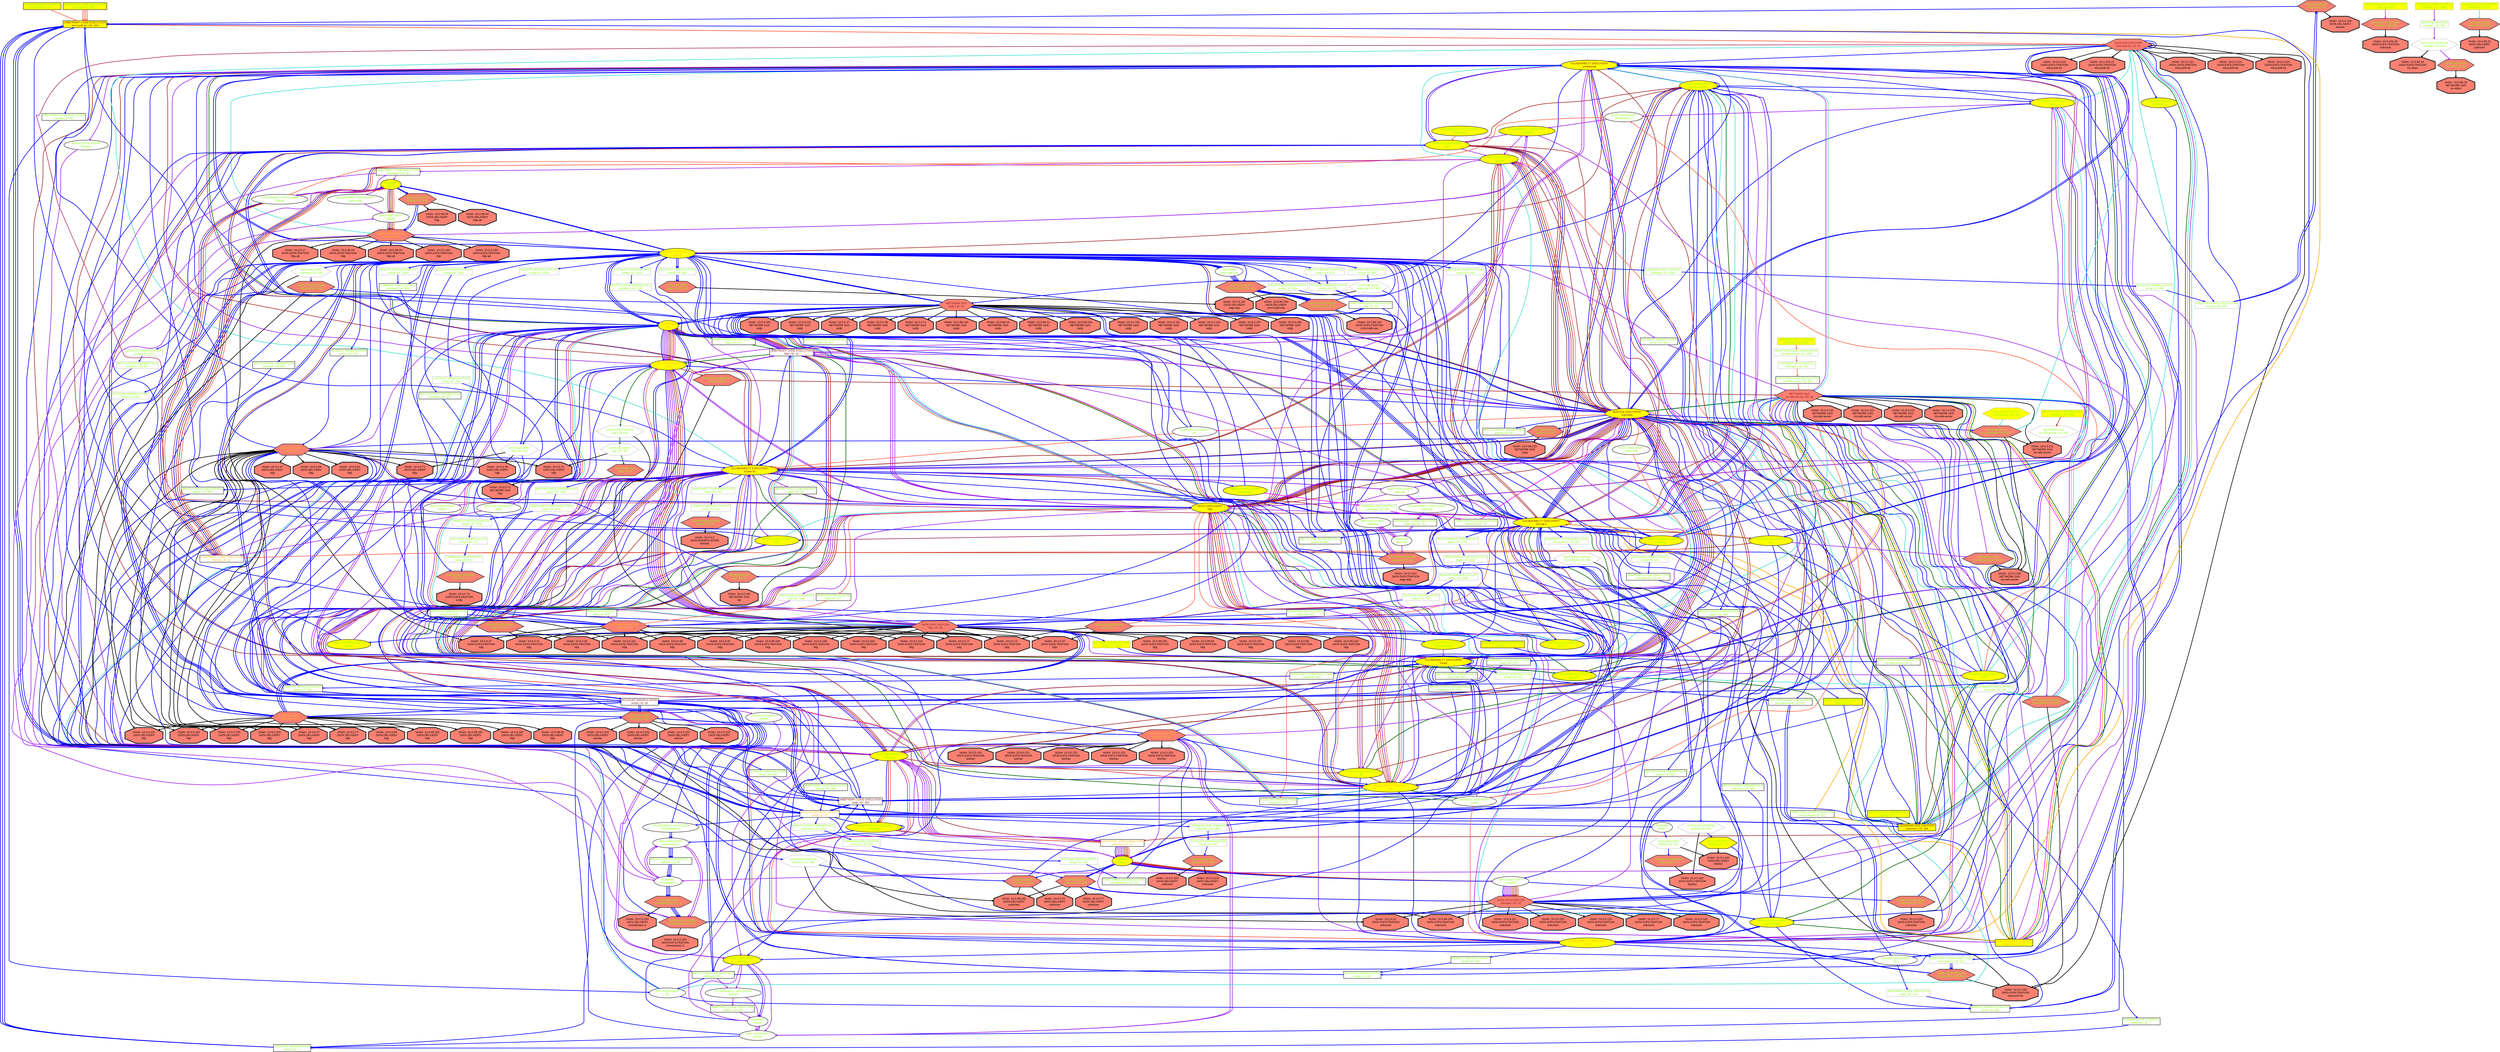 digraph DATAEXFILTRATIONhttp {
	graph [name=DATAEXFILTRATIONhttp,
		rankdir="\"BT\""
	];
	node [fontname=Arial,
		fontsize=24,
		penwidth=3
	];
	edge [fontname=Arial,
		fontsize=20,
		penwidth=5
	];
	"Victim: 10.0.0.100
DATA DELIVERY
wsman"	[fillcolor=salmon,
		shape=doubleoctagon,
		style=filled];
	"DATA DELIVERY
wsman | ID: 61"	[fillcolor=salmon,
		fontcolor=chartreuse,
		shape=hexagon,
		style=filled];
	"DATA DELIVERY
wsman | ID: 61" -> "Victim: 10.0.0.100
DATA DELIVERY
wsman"	[key=0];
	"ARBITRARY CODE EXECUTION
microsoft-ds | ID: 309"	[fillcolor=yellow,
		fontcolor=firebrick4,
		shape=box,
		style=filled];
	"DATA DELIVERY
wsman | ID: 61" -> "ARBITRARY CODE EXECUTION
microsoft-ds | ID: 309"	[key=0,
		color=blue,
		fontcolor="\"blue\""];
	"DATA EXFILTRATION
microsoft-ds | ID: 37"	[fillcolor=salmon,
		fontcolor=firebrick4,
		shape=hexagon,
		style=filled];
	"ARBITRARY CODE EXECUTION
microsoft-ds | ID: 309" -> "DATA EXFILTRATION
microsoft-ds | ID: 37"	[key=0,
		color=tomato,
		fontcolor="\"tomato\""];
	"ARBITRARY CODE EXECUTION
microsoft-ds | ID: 309" -> "DATA EXFILTRATION
microsoft-ds | ID: 37"	[key=1,
		color=tomato,
		fontcolor="\"tomato\""];
	"ARBITRARY CODE EXECUTION
microsoft-ds | ID: 309" -> "DATA EXFILTRATION
microsoft-ds | ID: 37"	[key=2,
		color=tomato,
		fontcolor="\"tomato\""];
	"ARBITRARY CODE EXECUTION
microsoft-ds | ID: 309" -> "DATA EXFILTRATION
microsoft-ds | ID: 37"	[key=3,
		color=tomato,
		fontcolor="\"tomato\""];
	"ARBITRARY CODE EXECUTION
microsoft-ds | ID: 309" -> "DATA EXFILTRATION
microsoft-ds | ID: 37"	[key=4,
		color=tomato,
		fontcolor="\"tomato\""];
	"REMOTE SERVICE EXPLOIT
snmp | ID: 52"	[fontcolor=darkgoldenrod1,
		shape=box];
	"ARBITRARY CODE EXECUTION
microsoft-ds | ID: 309" -> "REMOTE SERVICE EXPLOIT
snmp | ID: 52"	[key=0,
		color=blue,
		fontcolor="\"blue\""];
	"ARBITRARY CODE EXECUTION
microsoft-ds | ID: 309" -> "REMOTE SERVICE EXPLOIT
snmp | ID: 52"	[key=1,
		color=blue,
		fontcolor="\"blue\""];
	"ARBITRARY CODE EXECUTION
microsoft-ds | ID: 309" -> "REMOTE SERVICE EXPLOIT
snmp | ID: 52"	[key=2,
		color=blue,
		fontcolor="\"blue\""];
	"HOST DISCOVERY
ms-wbt-server"	[fillcolor=yellow,
		fontcolor=chartreuse,
		shape=oval,
		style=filled];
	"HOST DISCOVERY
ms-wbt-server" -> "HOST DISCOVERY
ms-wbt-server"	[key=0,
		color=blue];
	"SERVICE DISCOVERY
ff-ice"	[fillcolor=yellow,
		fontcolor=chartreuse,
		shape=oval,
		style=filled];
	"HOST DISCOVERY
ms-wbt-server" -> "SERVICE DISCOVERY
ff-ice"	[key=0,
		color=blue,
		fontcolor="\"blue\""];
	"VULNERABILTY DISCOVERY
postgresql"	[fillcolor=yellow,
		fontcolor=firebrick4,
		shape=oval,
		style=filled];
	"HOST DISCOVERY
ms-wbt-server" -> "VULNERABILTY DISCOVERY
postgresql"	[key=0,
		color=blue,
		fontcolor="\"blue\""];
	"VULNERABILTY DISCOVERY
ncube-lm"	[fillcolor=yellow,
		fontcolor=firebrick4,
		shape=oval,
		style=filled];
	"HOST DISCOVERY
ms-wbt-server" -> "VULNERABILTY DISCOVERY
ncube-lm"	[key=0,
		color=brown,
		fontcolor="\"brown\""];
	"SERVICE DISCOVERY
unknown"	[fillcolor=yellow,
		fontcolor=firebrick4,
		shape=oval,
		style=filled];
	"HOST DISCOVERY
ms-wbt-server" -> "SERVICE DISCOVERY
unknown"	[key=0,
		color=blue,
		fontcolor="\"blue\""];
	"ARBITRARY CODE EXECUTION
microsoft-ds | ID: 931"	[fontcolor=chartreuse,
		shape=box,
		style=dotted];
	"HOST DISCOVERY
ms-wbt-server" -> "ARBITRARY CODE EXECUTION
microsoft-ds | ID: 931"	[key=0,
		color=blue,
		fontcolor="\"blue\""];
	"COMMAND AND CONTROL
unknown | ID: 308"	[fillcolor=yellow,
		fontcolor=firebrick4,
		shape=box,
		style=filled];
	"HOST DISCOVERY
ms-wbt-server" -> "COMMAND AND CONTROL
unknown | ID: 308"	[key=0,
		color=darkgreen,
		fontcolor="\"darkgreen\""];
	"VULNERABILTY DISCOVERY
ms-sql-s"	[fillcolor=yellow,
		fontcolor=firebrick4,
		shape=oval,
		style=filled];
	"HOST DISCOVERY
ms-wbt-server" -> "VULNERABILTY DISCOVERY
ms-sql-s"	[key=0,
		color=blue,
		fontcolor="\"blue\""];
	"INFO DISCOVERY
xdmcp"	[fillcolor=yellow,
		fontcolor=darkgoldenrod1,
		shape=oval,
		style=filled];
	"HOST DISCOVERY
ms-wbt-server" -> "INFO DISCOVERY
xdmcp"	[key=0,
		color=brown,
		fontcolor="\"brown\""];
	"USER PRIVILEGE ESCALATION
wsman | ID: 394"	[fontcolor=chartreuse,
		shape=box,
		style=dotted];
	"HOST DISCOVERY
ms-wbt-server" -> "USER PRIVILEGE ESCALATION
wsman | ID: 394"	[key=0,
		color=blue,
		fontcolor="\"blue\""];
	"DATA EXFILTRATION
microsoft-ds | ID: 298"	[fillcolor=salmon,
		fontcolor=chartreuse,
		shape=hexagon,
		style=filled];
	"HOST DISCOVERY
ms-wbt-server" -> "DATA EXFILTRATION
microsoft-ds | ID: 298"	[key=0,
		color=purple,
		fontcolor="\"purple\""];
	"SERVICE DISCOVERY
cpdlc"	[fillcolor=yellow,
		fontcolor=chartreuse,
		shape=oval,
		style=filled];
	"HOST DISCOVERY
ms-wbt-server" -> "SERVICE DISCOVERY
cpdlc"	[key=0,
		color=turquoise,
		fontcolor="\"turquoise\""];
	"DATA EXFILTRATION
http | ID: 228"	[fillcolor=salmon,
		fontcolor=darkgoldenrod1,
		shape=hexagon,
		style=filled];
	"HOST DISCOVERY
ms-wbt-server" -> "DATA EXFILTRATION
http | ID: 228"	[key=0,
		color=blue,
		fontcolor="\"blue\""];
	"ARBITRARY CODE EXECUTION
ssdp | ID: 355"	[fontcolor=firebrick4,
		shape=box];
	"HOST DISCOVERY
ms-wbt-server" -> "ARBITRARY CODE EXECUTION
ssdp | ID: 355"	[key=0,
		color=blue,
		fontcolor="\"blue\""];
	"SERVICE DISCOVERY
ssh"	[fillcolor=yellow,
		fontcolor=chartreuse,
		shape=oval,
		style=filled];
	"HOST DISCOVERY
ms-wbt-server" -> "SERVICE DISCOVERY
ssh"	[key=0,
		color=brown];
	"SERVICE DISCOVERY
rpas-c2"	[fillcolor=yellow,
		fontcolor=chartreuse,
		shape=oval,
		style=filled];
	"HOST DISCOVERY
ms-wbt-server" -> "SERVICE DISCOVERY
rpas-c2"	[key=0,
		color=turquoise];
	"SERVICE DISCOVERY
ff-ice" -> "VULNERABILTY DISCOVERY
postgresql"	[key=0,
		color=blue,
		fontcolor="\"blue\""];
	"SERVICE DISCOVERY
ff-ice" -> "COMMAND AND CONTROL
unknown | ID: 308"	[key=0,
		color=turquoise];
	"SERVICE DISCOVERY
ff-ice" -> "VULNERABILTY DISCOVERY
ms-sql-s"	[key=0,
		color=purple];
	"SERVICE DISCOVERY
ff-ice" -> "DATA EXFILTRATION
microsoft-ds | ID: 37"	[key=0,
		color=turquoise,
		fontcolor="\"turquoise\""];
	"VULNERABILTY DISCOVERY
mysql"	[fillcolor=yellow,
		fontcolor=firebrick4,
		shape=oval,
		style=filled];
	"SERVICE DISCOVERY
ff-ice" -> "VULNERABILTY DISCOVERY
mysql"	[key=0,
		color=blue,
		fontcolor="\"blue\""];
	"COMMAND AND CONTROL
unknown | ID: 39"	[fillcolor=yellow,
		fontcolor=darkgoldenrod1,
		shape=box,
		style=filled];
	"SERVICE DISCOVERY
ff-ice" -> "COMMAND AND CONTROL
unknown | ID: 39"	[key=0,
		color=purple,
		fontcolor="\"purple\""];
	"HOST DISCOVERY
remoteware-cl"	[fontcolor=chartreuse,
		shape=oval];
	"SERVICE DISCOVERY
ff-ice" -> "HOST DISCOVERY
remoteware-cl"	[key=0,
		color=purple,
		fontcolor="\"purple\""];
	"VULNERABILTY DISCOVERY
postgresql" -> "HOST DISCOVERY
ms-wbt-server"	[key=0,
		color=blue,
		fontcolor="\"blue\""];
	"VULNERABILTY DISCOVERY
postgresql" -> "HOST DISCOVERY
ms-wbt-server"	[key=1,
		color=turquoise,
		fontcolor="\"turquoise\""];
	"VULNERABILTY DISCOVERY
postgresql" -> "VULNERABILTY DISCOVERY
postgresql"	[key=0,
		color=blue,
		fontcolor="\"blue\""];
	"VULNERABILTY DISCOVERY
postgresql" -> "VULNERABILTY DISCOVERY
ncube-lm"	[key=0,
		color=brown,
		fontcolor="\"brown\""];
	"VULNERABILTY DISCOVERY
postgresql" -> "SERVICE DISCOVERY
unknown"	[key=0,
		color=brown,
		fontcolor="\"brown\""];
	"VULNERABILTY DISCOVERY
postgresql" -> "VULNERABILTY DISCOVERY
ms-sql-s"	[key=0,
		color=blue,
		fontcolor="\"blue\""];
	"VULNERABILTY DISCOVERY
postgresql" -> "INFO DISCOVERY
xdmcp"	[key=0,
		color=blue,
		fontcolor="\"blue\""];
	"VULNERABILTY DISCOVERY
postgresql" -> "ARBITRARY CODE EXECUTION
ssdp | ID: 355"	[key=0,
		color=blue,
		fontcolor="\"blue\""];
	"VULNERABILTY DISCOVERY
postgresql" -> "SERVICE DISCOVERY
ssh"	[key=0,
		color=blue];
	"VULNERABILTY DISCOVERY
postgresql" -> "VULNERABILTY DISCOVERY
mysql"	[key=0,
		color=brown,
		fontcolor="\"blue\""];
	"VULNERABILTY DISCOVERY
postgresql" -> "COMMAND AND CONTROL
unknown | ID: 39"	[key=0,
		color=purple,
		fontcolor="\"purple\""];
	"VULNERABILTY DISCOVERY
ahsp"	[fillcolor=yellow,
		fontcolor=darkgoldenrod1,
		shape=oval,
		style=filled];
	"VULNERABILTY DISCOVERY
postgresql" -> "VULNERABILTY DISCOVERY
ahsp"	[key=0,
		color=purple];
	"NETWORK DoS
ssdp | ID: 55"	[fillcolor=salmon,
		fontcolor=firebrick4,
		shape=hexagon,
		style=filled];
	"VULNERABILTY DISCOVERY
postgresql" -> "NETWORK DoS
ssdp | ID: 55"	[key=0,
		color=blue,
		fontcolor="\"blue\""];
	"ACCOUNT MANIPULATION
snmp | ID: 53"	[fontcolor=firebrick4,
		shape=box];
	"VULNERABILTY DISCOVERY
postgresql" -> "ACCOUNT MANIPULATION
snmp | ID: 53"	[key=0,
		color=blue,
		fontcolor="\"blue\""];
	"NETWORK DoS
ms-wbt-server | ID: 36"	[fillcolor=salmon,
		fontcolor=firebrick4,
		shape=hexagon,
		style=filled];
	"VULNERABILTY DISCOVERY
postgresql" -> "NETWORK DoS
ms-wbt-server | ID: 36"	[key=0,
		color=purple,
		fontcolor="\"purple\""];
	"SERVICE DISCOVERY
cm"	[fillcolor=yellow,
		fontcolor=chartreuse,
		shape=oval,
		style=filled];
	"VULNERABILTY DISCOVERY
postgresql" -> "SERVICE DISCOVERY
cm"	[key=0,
		color=blue,
		fontcolor="\"blue\""];
	"SERVICE DISCOVERY
ag-swim"	[fillcolor=yellow,
		fontcolor=chartreuse,
		shape=oval,
		style=filled];
	"VULNERABILTY DISCOVERY
postgresql" -> "SERVICE DISCOVERY
ag-swim"	[key=0,
		color=darkgreen,
		fontcolor="\"darkgreen\""];
	"HOST DISCOVERY
http"	[fillcolor=yellow,
		fontcolor=firebrick4,
		shape=oval,
		style=filled];
	"VULNERABILTY DISCOVERY
postgresql" -> "HOST DISCOVERY
http"	[key=0,
		color=brown,
		fontcolor="\"brown\""];
	"SERVICE DISCOVERY
ftp"	[fontcolor=chartreuse,
		shape=oval];
	"VULNERABILTY DISCOVERY
postgresql" -> "SERVICE DISCOVERY
ftp"	[key=0,
		color=blue];
	"ARBITRARY CODE EXECUTION
epmap | ID: 64"	[fontcolor=chartreuse,
		shape=box];
	"VULNERABILTY DISCOVERY
postgresql" -> "ARBITRARY CODE EXECUTION
epmap | ID: 64"	[key=0,
		color=blue,
		fontcolor="\"blue\""];
	"ARBITRARY CODE EXECUTION
http | ID: 32"	[fontcolor=firebrick4,
		shape=box];
	"VULNERABILTY DISCOVERY
postgresql" -> "ARBITRARY CODE EXECUTION
http | ID: 32"	[key=0,
		color=purple,
		fontcolor="\"purple\""];
	"SURFING
http"	[fillcolor=yellow,
		fontcolor=darkgoldenrod1,
		shape=oval,
		style=filled];
	"VULNERABILTY DISCOVERY
postgresql" -> "SURFING
http"	[key=0,
		color=purple,
		fontcolor="\"purple\""];
	"INFO DISCOVERY
http"	[fillcolor=yellow,
		fontcolor=darkgoldenrod1,
		shape=oval,
		style=filled];
	"VULNERABILTY DISCOVERY
postgresql" -> "INFO DISCOVERY
http"	[key=0,
		color=purple,
		fontcolor="\"purple\""];
	"BRUTE FORCE CREDENTIALS
pop3s | ID: 886"	[fontcolor=chartreuse,
		shape=box];
	"VULNERABILTY DISCOVERY
postgresql" -> "BRUTE FORCE CREDENTIALS
pop3s | ID: 886"	[key=0,
		color=blue,
		fontcolor="\"blue\""];
	"DATA EXFILTRATION
http-alt | ID: 25"	[fillcolor=salmon,
		fontcolor=darkgoldenrod1,
		shape=hexagon,
		style=filled];
	"VULNERABILTY DISCOVERY
postgresql" -> "DATA EXFILTRATION
http-alt | ID: 25"	[key=0,
		color=turquoise,
		fontcolor="\"turquoise\""];
	"HOST DISCOVERY
unknown"	[fillcolor=yellow,
		fontcolor=chartreuse,
		shape=oval,
		style=filled];
	"VULNERABILTY DISCOVERY
postgresql" -> "HOST DISCOVERY
unknown"	[key=0,
		color=brown,
		fontcolor="\"brown\""];
	"SERVICE DISCOVERY
asmgcs"	[fontcolor=chartreuse,
		shape=oval];
	"VULNERABILTY DISCOVERY
postgresql" -> "SERVICE DISCOVERY
asmgcs"	[key=0,
		color=purple,
		fontcolor="\"purple\""];
	"VULNERABILTY DISCOVERY
ncube-lm" -> "ARBITRARY CODE EXECUTION
microsoft-ds | ID: 309"	[key=0,
		color=blue,
		fontcolor="\"blue\""];
	"VULNERABILTY DISCOVERY
ncube-lm" -> "HOST DISCOVERY
ms-wbt-server"	[key=0,
		color=blue,
		fontcolor="\"blue\""];
	"VULNERABILTY DISCOVERY
ncube-lm" -> "SERVICE DISCOVERY
ff-ice"	[key=0,
		color=purple];
	"VULNERABILTY DISCOVERY
ncube-lm" -> "VULNERABILTY DISCOVERY
ncube-lm"	[key=0,
		color=tomato,
		fontcolor="\"tomato\""];
	"VULNERABILTY DISCOVERY
ncube-lm" -> "SERVICE DISCOVERY
unknown"	[key=0,
		color=blue,
		fontcolor="\"blue\""];
	"VULNERABILTY DISCOVERY
ncube-lm" -> "SERVICE DISCOVERY
unknown"	[key=1,
		color=blue,
		fontcolor="\"blue\""];
	"VULNERABILTY DISCOVERY
ncube-lm" -> "SERVICE DISCOVERY
unknown"	[key=2,
		color=brown,
		fontcolor="\"brown\""];
	"VULNERABILTY DISCOVERY
ncube-lm" -> "VULNERABILTY DISCOVERY
ms-sql-s"	[key=0,
		color=blue];
	"VULNERABILTY DISCOVERY
ncube-lm" -> "ARBITRARY CODE EXECUTION
ssdp | ID: 355"	[key=0,
		color=blue,
		fontcolor="\"blue\""];
	"VULNERABILTY DISCOVERY
ncube-lm" -> "DATA EXFILTRATION
microsoft-ds | ID: 37"	[key=0,
		color=turquoise];
	"VULNERABILTY DISCOVERY
ncube-lm" -> "VULNERABILTY DISCOVERY
ahsp"	[key=0,
		color=blue,
		fontcolor="\"blue\""];
	"VULNERABILTY DISCOVERY
ncube-lm" -> "ACCOUNT MANIPULATION
snmp | ID: 53"	[key=0,
		color=blue,
		fontcolor="\"blue\""];
	"VULNERABILTY DISCOVERY
ncube-lm" -> "SERVICE DISCOVERY
cm"	[key=0,
		color=brown,
		fontcolor="\"brown\""];
	"VULNERABILTY DISCOVERY
ncube-lm" -> "SERVICE DISCOVERY
ag-swim"	[key=0,
		color=darkgreen];
	"VULNERABILTY DISCOVERY
ncube-lm" -> "HOST DISCOVERY
http"	[key=0,
		color=blue,
		fontcolor="\"purple\""];
	"VULNERABILTY DISCOVERY
ncube-lm" -> "HOST DISCOVERY
http"	[key=1,
		color=purple,
		fontcolor="\"purple\""];
	"VULNERABILTY DISCOVERY
ncube-lm" -> "BRUTE FORCE CREDENTIALS
pop3s | ID: 886"	[key=0,
		color=blue,
		fontcolor="\"blue\""];
	"VULNERABILTY DISCOVERY
ncube-lm" -> "HOST DISCOVERY
unknown"	[key=0,
		color=blue];
	"VULNERABILTY DISCOVERY
ncube-lm" -> "HOST DISCOVERY
unknown"	[key=1,
		color=purple,
		fontcolor="\"purple\""];
	"VULNERABILTY DISCOVERY
ncube-lm" -> "HOST DISCOVERY
unknown"	[key=2,
		color=brown,
		fontcolor="\"brown\""];
	"ACCOUNT MANIPULATION
snmp | ID: -1"	[fontcolor=chartreuse,
		shape=box];
	"VULNERABILTY DISCOVERY
ncube-lm" -> "ACCOUNT MANIPULATION
snmp | ID: -1"	[key=0,
		color=blue,
		fontcolor="\"blue\""];
	"HOST DISCOVERY
wsman"	[fillcolor=yellow,
		fontcolor=chartreuse,
		shape=oval,
		style=filled];
	"VULNERABILTY DISCOVERY
ncube-lm" -> "HOST DISCOVERY
wsman"	[key=0,
		color=purple,
		fontcolor="\"purple\""];
	"VULNERABILTY DISCOVERY
ncube-lm" -> "HOST DISCOVERY
wsman"	[key=1,
		color=purple,
		fontcolor="\"purple\""];
	"SERVICE DISCOVERY
dsd"	[fillcolor=yellow,
		fontcolor=chartreuse,
		shape=oval,
		style=filled];
	"VULNERABILTY DISCOVERY
ncube-lm" -> "SERVICE DISCOVERY
dsd"	[key=0,
		color=purple,
		fontcolor="\"purple\""];
	"SERVICE DISCOVERY
netbios-ssn"	[fillcolor=yellow,
		fontcolor=chartreuse,
		shape=oval,
		style=filled];
	"VULNERABILTY DISCOVERY
ncube-lm" -> "SERVICE DISCOVERY
netbios-ssn"	[key=0,
		color=blue,
		fontcolor="\"blue\""];
	"SERVICE DISCOVERY
epmap"	[fillcolor=yellow,
		fontcolor=chartreuse,
		shape=oval,
		style=filled];
	"VULNERABILTY DISCOVERY
ncube-lm" -> "SERVICE DISCOVERY
epmap"	[key=0,
		color=blue];
	"VULNERABILTY DISCOVERY
http"	[fillcolor=yellow,
		fontcolor=darkgoldenrod1,
		shape=oval,
		style=filled];
	"VULNERABILTY DISCOVERY
ncube-lm" -> "VULNERABILTY DISCOVERY
http"	[key=0,
		color=purple];
	"BRUTE FORCE CREDENTIALS
pop3 | ID: 382"	[fontcolor=chartreuse,
		shape=box];
	"VULNERABILTY DISCOVERY
ncube-lm" -> "BRUTE FORCE CREDENTIALS
pop3 | ID: 382"	[key=0,
		color=blue,
		fontcolor="\"blue\""];
	"REMOTE SERVICE EXPLOIT
snmp | ID: 365"	[fontcolor=chartreuse,
		shape=box];
	"VULNERABILTY DISCOVERY
ncube-lm" -> "REMOTE SERVICE EXPLOIT
snmp | ID: 365"	[key=0,
		color=blue,
		fontcolor="\"blue\""];
	"HOST DISCOVERY
wap-wsp"	[fontcolor=chartreuse,
		shape=oval];
	"VULNERABILTY DISCOVERY
ncube-lm" -> "HOST DISCOVERY
wap-wsp"	[key=0,
		color=purple,
		fontcolor="\"purple\""];
	"VULNERABILTY DISCOVERY
ncube-lm" -> "HOST DISCOVERY
wap-wsp"	[key=1,
		color=purple,
		fontcolor="\"purple\""];
	"HOST DISCOVERY
http-alt"	[fillcolor=yellow,
		fontcolor=chartreuse,
		shape=oval,
		style=filled];
	"VULNERABILTY DISCOVERY
ncube-lm" -> "HOST DISCOVERY
http-alt"	[key=0,
		color=brown,
		fontcolor="\"brown\""];
	"HOST DISCOVERY
websm"	[fontcolor=chartreuse,
		shape=oval];
	"VULNERABILTY DISCOVERY
ncube-lm" -> "HOST DISCOVERY
websm"	[key=0,
		color=purple,
		fontcolor="\"purple\""];
	"ARBITRARY CODE EXECUTION
ssdp | ID: 976"	[fontcolor=chartreuse,
		shape=box,
		style=dotted];
	"VULNERABILTY DISCOVERY
ncube-lm" -> "ARBITRARY CODE EXECUTION
ssdp | ID: 976"	[key=0,
		color=blue,
		fontcolor="\"blue\""];
	"ARBITRARY CODE EXECUTION
unknown | ID: 47"	[fontcolor=darkgoldenrod1,
		shape=box];
	"VULNERABILTY DISCOVERY
ncube-lm" -> "ARBITRARY CODE EXECUTION
unknown | ID: 47"	[key=0,
		color=brown,
		fontcolor="\"brown\""];
	"ARBITRARY CODE EXECUTION
epmap | ID: 356"	[fontcolor=chartreuse,
		shape=box];
	"VULNERABILTY DISCOVERY
ncube-lm" -> "ARBITRARY CODE EXECUTION
epmap | ID: 356"	[key=0,
		color=blue,
		fontcolor="\"blue\""];
	"SERVICE DISCOVERY
agma"	[fontcolor=chartreuse,
		shape=oval];
	"VULNERABILTY DISCOVERY
ncube-lm" -> "SERVICE DISCOVERY
agma"	[key=0,
		color=purple,
		fontcolor="\"purple\""];
	"BRUTE FORCE CREDENTIALS
pop3 | ID: 46"	[fontcolor=chartreuse,
		shape=box];
	"VULNERABILTY DISCOVERY
ncube-lm" -> "BRUTE FORCE CREDENTIALS
pop3 | ID: 46"	[key=0,
		color=purple,
		fontcolor="\"purple\""];
	"BRUTE FORCE CREDENTIALS
pop3 | ID: 1800"	[fontcolor=chartreuse,
		shape=box,
		style=dotted];
	"VULNERABILTY DISCOVERY
ncube-lm" -> "BRUTE FORCE CREDENTIALS
pop3 | ID: 1800"	[key=0,
		color=blue];
	"SERVICE DISCOVERY
unknown" -> "ARBITRARY CODE EXECUTION
microsoft-ds | ID: 309"	[key=0,
		color=blue,
		fontcolor="\"blue\""];
	"SERVICE DISCOVERY
unknown" -> "HOST DISCOVERY
ms-wbt-server"	[key=0,
		color=brown,
		fontcolor="\"brown\""];
	"SERVICE DISCOVERY
unknown" -> "SERVICE DISCOVERY
ff-ice"	[key=0,
		color=blue,
		fontcolor="\"blue\""];
	"SERVICE DISCOVERY
unknown" -> "VULNERABILTY DISCOVERY
postgresql"	[key=0,
		color=blue,
		fontcolor="\"blue\""];
	"SERVICE DISCOVERY
unknown" -> "VULNERABILTY DISCOVERY
ncube-lm"	[key=0,
		color=brown,
		fontcolor="\"brown\""];
	"SERVICE DISCOVERY
unknown" -> "VULNERABILTY DISCOVERY
ncube-lm"	[key=1,
		color=blue,
		fontcolor="\"blue\""];
	"SERVICE DISCOVERY
unknown" -> "SERVICE DISCOVERY
unknown"	[key=0,
		color=purple,
		fontcolor="\"purple\""];
	"SERVICE DISCOVERY
unknown" -> "SERVICE DISCOVERY
unknown"	[key=1,
		color=tomato,
		fontcolor="\"tomato\""];
	"SERVICE DISCOVERY
unknown" -> "COMMAND AND CONTROL
unknown | ID: 308"	[key=0,
		color=darkgreen,
		fontcolor="\"darkgreen\""];
	"SERVICE DISCOVERY
unknown" -> "COMMAND AND CONTROL
unknown | ID: 308"	[key=1,
		color=purple];
	"SERVICE DISCOVERY
unknown" -> "VULNERABILTY DISCOVERY
ms-sql-s"	[key=0,
		color=blue,
		fontcolor="\"blue\""];
	"SERVICE DISCOVERY
unknown" -> "VULNERABILTY DISCOVERY
ms-sql-s"	[key=1,
		color=blue,
		fontcolor="\"blue\""];
	"SERVICE DISCOVERY
unknown" -> "VULNERABILTY DISCOVERY
ms-sql-s"	[key=2,
		color=blue,
		fontcolor="\"blue\""];
	"SERVICE DISCOVERY
unknown" -> "INFO DISCOVERY
xdmcp"	[key=0,
		color=brown,
		fontcolor="\"brown\""];
	"SERVICE DISCOVERY
unknown" -> "SERVICE DISCOVERY
cpdlc"	[key=0,
		color=blue,
		fontcolor="\"tomato\""];
	"SERVICE DISCOVERY
unknown" -> "ARBITRARY CODE EXECUTION
ssdp | ID: 355"	[key=0,
		color=blue,
		fontcolor="\"blue\""];
	"SERVICE DISCOVERY
unknown" -> "ARBITRARY CODE EXECUTION
ssdp | ID: 355"	[key=1,
		color=blue,
		fontcolor="\"blue\""];
	"SERVICE DISCOVERY
unknown" -> "VULNERABILTY DISCOVERY
mysql"	[key=0,
		color=purple,
		fontcolor="\"orange\""];
	"SERVICE DISCOVERY
unknown" -> "VULNERABILTY DISCOVERY
mysql"	[key=1,
		color=blue];
	"SERVICE DISCOVERY
unknown" -> "COMMAND AND CONTROL
unknown | ID: 39"	[key=0,
		color=orange,
		fontcolor="\"orange\""];
	"SERVICE DISCOVERY
unknown" -> "COMMAND AND CONTROL
unknown | ID: 39"	[key=1,
		color=darkgreen,
		fontcolor="\"darkgreen\""];
	"SERVICE DISCOVERY
unknown" -> "VULNERABILTY DISCOVERY
ahsp"	[key=0,
		color=tomato,
		fontcolor="\"tomato\""];
	"SERVICE DISCOVERY
unknown" -> "NETWORK DoS
ssdp | ID: 55"	[key=0,
		color=blue,
		fontcolor="\"blue\""];
	"SERVICE DISCOVERY
unknown" -> "NETWORK DoS
ssdp | ID: 55"	[key=1,
		color=blue,
		fontcolor="\"blue\""];
	"SERVICE DISCOVERY
unknown" -> "NETWORK DoS
ms-wbt-server | ID: 36"	[key=0,
		color=purple,
		fontcolor="\"purple\""];
	"SERVICE DISCOVERY
unknown" -> "NETWORK DoS
ms-wbt-server | ID: 36"	[key=1,
		color=turquoise,
		fontcolor="\"turquoise\""];
	"SERVICE DISCOVERY
unknown" -> "HOST DISCOVERY
http"	[key=0,
		color=purple,
		fontcolor="\"purple\""];
	"SERVICE DISCOVERY
unknown" -> "HOST DISCOVERY
http"	[key=1,
		color=purple,
		fontcolor="\"purple\""];
	"SERVICE DISCOVERY
unknown" -> "HOST DISCOVERY
http"	[key=2,
		color=brown,
		fontcolor="\"brown\""];
	"SERVICE DISCOVERY
unknown" -> "HOST DISCOVERY
http"	[key=3,
		color=brown,
		fontcolor="\"brown\""];
	"SERVICE DISCOVERY
unknown" -> "HOST DISCOVERY
http"	[key=4,
		color=brown,
		fontcolor="\"brown\""];
	"SERVICE DISCOVERY
unknown" -> "HOST DISCOVERY
http"	[key=5,
		color=brown,
		fontcolor="\"brown\""];
	"SERVICE DISCOVERY
unknown" -> "ARBITRARY CODE EXECUTION
http | ID: 32"	[key=0,
		color=purple,
		fontcolor="\"purple\""];
	"SERVICE DISCOVERY
unknown" -> "INFO DISCOVERY
http"	[key=0,
		color=blue,
		fontcolor="\"blue\""];
	"SERVICE DISCOVERY
unknown" -> "HOST DISCOVERY
unknown"	[key=0,
		color=brown,
		fontcolor="\"brown\""];
	"SERVICE DISCOVERY
unknown" -> "HOST DISCOVERY
unknown"	[key=1,
		color=brown,
		fontcolor="\"brown\""];
	"SERVICE DISCOVERY
unknown" -> "SERVICE DISCOVERY
epmap"	[key=0,
		color=blue,
		fontcolor="\"blue\""];
	"SERVICE DISCOVERY
unknown" -> "VULNERABILTY DISCOVERY
http"	[key=0,
		color=brown,
		fontcolor="\"brown\""];
	"SERVICE DISCOVERY
unknown" -> "HOST DISCOVERY
wap-wsp"	[key=0,
		color=purple,
		fontcolor="\"purple\""];
	"SERVICE DISCOVERY
unknown" -> "HOST DISCOVERY
http-alt"	[key=0,
		color=blue,
		fontcolor="\"blue\""];
	"SERVICE DISCOVERY
unknown" -> "HOST DISCOVERY
http-alt"	[key=1,
		color=brown,
		fontcolor="\"brown\""];
	"SERVICE DISCOVERY
unknown" -> "HOST DISCOVERY
http-alt"	[key=2,
		color=brown,
		fontcolor="\"brown\""];
	"SERVICE DISCOVERY
unknown" -> "HOST DISCOVERY
http-alt"	[key=3,
		color=tomato];
	"SERVICE DISCOVERY
unknown" -> "ARBITRARY CODE EXECUTION
unknown | ID: 47"	[key=0,
		color=brown,
		fontcolor="\"brown\""];
	"NETWORK DoS
ms-wbt-server | ID: 307"	[fillcolor=salmon,
		fontcolor=chartreuse,
		shape=hexagon,
		style=filled];
	"SERVICE DISCOVERY
unknown" -> "NETWORK DoS
ms-wbt-server | ID: 307"	[key=0,
		color=blue,
		fontcolor="\"blue\""];
	"COMMAND AND CONTROL
unknown | ID: 785"	[fontcolor=chartreuse,
		shape=box,
		style=dotted];
	"SERVICE DISCOVERY
unknown" -> "COMMAND AND CONTROL
unknown | ID: 785"	[key=0,
		color=turquoise];
	"SERVICE DISCOVERY
fis"	[fontcolor=chartreuse,
		shape=oval];
	"SERVICE DISCOVERY
unknown" -> "SERVICE DISCOVERY
fis"	[key=0,
		color=tomato,
		fontcolor="\"tomato\""];
	"BRUTE FORCE CREDENTIALS
pop3 | ID: 363"	[fontcolor=chartreuse,
		shape=box];
	"SERVICE DISCOVERY
unknown" -> "BRUTE FORCE CREDENTIALS
pop3 | ID: 363"	[key=0,
		color=blue,
		fontcolor="\"blue\""];
	"BRUTE FORCE CREDENTIALS
pop3s | ID: 34"	[fontcolor=chartreuse,
		shape=box];
	"SERVICE DISCOVERY
unknown" -> "BRUTE FORCE CREDENTIALS
pop3s | ID: 34"	[key=0,
		color=blue,
		fontcolor="\"blue\""];
	"BRUTE FORCE CREDENTIALS
pop3s | ID: 354"	[fontcolor=chartreuse,
		shape=box];
	"SERVICE DISCOVERY
unknown" -> "BRUTE FORCE CREDENTIALS
pop3s | ID: 354"	[key=0,
		color=blue,
		fontcolor="\"blue\""];
	"HOST DISCOVERY
radan-http"	[fontcolor=chartreuse,
		shape=oval];
	"SERVICE DISCOVERY
unknown" -> "HOST DISCOVERY
radan-http"	[key=0,
		color=tomato,
		fontcolor="\"tomato\""];
	"ARBITRARY CODE EXECUTION
ssdp | ID: 703"	[fontcolor=chartreuse,
		shape=box];
	"SERVICE DISCOVERY
unknown" -> "ARBITRARY CODE EXECUTION
ssdp | ID: 703"	[key=0,
		color=blue,
		fontcolor="\"blue\""];
	"NETWORK DoS
ssdp | ID: 231"	[fillcolor=salmon,
		fontcolor=chartreuse,
		shape=hexagon,
		style=filled];
	"SERVICE DISCOVERY
unknown" -> "NETWORK DoS
ssdp | ID: 231"	[key=0,
		color=blue,
		fontcolor="\"blue\""];
	"DATA EXFILTRATION
microsoft-ds | ID: 380"	[fillcolor=salmon,
		fontcolor=chartreuse,
		shape=hexagon,
		style=filled];
	"ARBITRARY CODE EXECUTION
microsoft-ds | ID: 931" -> "DATA EXFILTRATION
microsoft-ds | ID: 380"	[key=0,
		color=blue,
		fontcolor="\"blue\""];
	"ARBITRARY CODE EXECUTION
microsoft-ds | ID: 931" -> "DATA EXFILTRATION
microsoft-ds | ID: 380"	[key=1,
		color=blue,
		fontcolor="\"blue\""];
	"COMMAND AND CONTROL
unknown | ID: 308" -> "DATA EXFILTRATION
microsoft-ds | ID: 37"	[key=0,
		color=darkgreen,
		fontcolor="\"darkgreen\""];
	"COMMAND AND CONTROL
unknown | ID: 308" -> "DATA EXFILTRATION
microsoft-ds | ID: 37"	[key=1,
		color=turquoise,
		fontcolor="\"turquoise\""];
	"COMMAND AND CONTROL
unknown | ID: 308" -> "DATA EXFILTRATION
microsoft-ds | ID: 37"	[key=2,
		color=purple,
		fontcolor="\"purple\""];
	"COMMAND AND CONTROL
unknown | ID: 308" -> "DATA EXFILTRATION
microsoft-ds | ID: 37"	[key=3,
		color=turquoise,
		fontcolor="\"turquoise\""];
	"COMMAND AND CONTROL
unknown | ID: 308" -> "ACCOUNT MANIPULATION
snmp | ID: 53"	[key=0,
		color=blue,
		fontcolor="\"blue\""];
	"COMMAND AND CONTROL
unknown | ID: 308" -> "ACCOUNT MANIPULATION
snmp | ID: 53"	[key=1,
		color=blue,
		fontcolor="\"blue\""];
	"COMMAND AND CONTROL
unknown | ID: 308" -> "ACCOUNT MANIPULATION
snmp | ID: 53"	[key=2,
		color=blue,
		fontcolor="\"blue\""];
	"VULNERABILTY DISCOVERY
ms-sql-s" -> "HOST DISCOVERY
ms-wbt-server"	[key=0,
		color=blue,
		fontcolor="\"blue\""];
	"VULNERABILTY DISCOVERY
ms-sql-s" -> "SERVICE DISCOVERY
ff-ice"	[key=0,
		color=turquoise];
	"VULNERABILTY DISCOVERY
ms-sql-s" -> "VULNERABILTY DISCOVERY
postgresql"	[key=0,
		color=magenta,
		fontcolor="\"magenta\""];
	"VULNERABILTY DISCOVERY
ms-sql-s" -> "VULNERABILTY DISCOVERY
ncube-lm"	[key=0,
		color=blue];
	"VULNERABILTY DISCOVERY
ms-sql-s" -> "SERVICE DISCOVERY
unknown"	[key=0,
		color=blue,
		fontcolor="\"blue\""];
	"VULNERABILTY DISCOVERY
ms-sql-s" -> "SERVICE DISCOVERY
unknown"	[key=1,
		color=brown,
		fontcolor="\"brown\""];
	"VULNERABILTY DISCOVERY
ms-sql-s" -> "VULNERABILTY DISCOVERY
ms-sql-s"	[key=0,
		color=maroon,
		fontcolor="\"maroon\""];
	"VULNERABILTY DISCOVERY
ms-sql-s" -> "ARBITRARY CODE EXECUTION
ssdp | ID: 355"	[key=0,
		color=blue,
		fontcolor="\"blue\""];
	"VULNERABILTY DISCOVERY
ms-sql-s" -> "ARBITRARY CODE EXECUTION
ssdp | ID: 355"	[key=1,
		color=blue,
		fontcolor="\"blue\""];
	"VULNERABILTY DISCOVERY
ms-sql-s" -> "SERVICE DISCOVERY
ssh"	[key=0,
		color=purple,
		fontcolor="\"blue\""];
	"VULNERABILTY DISCOVERY
ms-sql-s" -> "SERVICE DISCOVERY
rpas-c2"	[key=0,
		color=blue,
		fontcolor="\"blue\""];
	"VULNERABILTY DISCOVERY
ms-sql-s" -> "DATA EXFILTRATION
microsoft-ds | ID: 37"	[key=0,
		color=maroon,
		fontcolor="\"maroon\""];
	"VULNERABILTY DISCOVERY
ms-sql-s" -> "VULNERABILTY DISCOVERY
mysql"	[key=0,
		color=brown,
		fontcolor="\"brown\""];
	"VULNERABILTY DISCOVERY
ms-sql-s" -> "COMMAND AND CONTROL
unknown | ID: 39"	[key=0,
		color=orange,
		fontcolor="\"orange\""];
	"VULNERABILTY DISCOVERY
ms-sql-s" -> "NETWORK DoS
ssdp | ID: 55"	[key=0,
		color=blue,
		fontcolor="\"blue\""];
	"VULNERABILTY DISCOVERY
ms-sql-s" -> "NETWORK DoS
ssdp | ID: 55"	[key=1,
		color=blue,
		fontcolor="\"blue\""];
	"VULNERABILTY DISCOVERY
ms-sql-s" -> "NETWORK DoS
ssdp | ID: 55"	[key=2,
		color=blue,
		fontcolor="\"blue\""];
	"VULNERABILTY DISCOVERY
ms-sql-s" -> "ACCOUNT MANIPULATION
snmp | ID: 53"	[key=0,
		color=purple,
		fontcolor="\"purple\""];
	"VULNERABILTY DISCOVERY
ms-sql-s" -> "NETWORK DoS
ms-wbt-server | ID: 36"	[key=0,
		color=turquoise,
		fontcolor="\"turquoise\""];
	"VULNERABILTY DISCOVERY
ms-sql-s" -> "SERVICE DISCOVERY
cm"	[key=0,
		color=blue,
		fontcolor="\"blue\""];
	"VULNERABILTY DISCOVERY
ms-sql-s" -> "SERVICE DISCOVERY
ag-swim"	[key=0,
		color=darkgreen,
		fontcolor="\"darkgreen\""];
	"VULNERABILTY DISCOVERY
ms-sql-s" -> "SERVICE DISCOVERY
ftp"	[key=0,
		color=blue,
		fontcolor="\"blue\""];
	"VULNERABILTY DISCOVERY
ms-sql-s" -> "ARBITRARY CODE EXECUTION
http | ID: 32"	[key=0,
		color=purple,
		fontcolor="\"purple\""];
	"VULNERABILTY DISCOVERY
ms-sql-s" -> "SURFING
http"	[key=0,
		color=darkgreen,
		fontcolor="\"darkgreen\""];
	"VULNERABILTY DISCOVERY
ms-sql-s" -> "SERVICE DISCOVERY
dsd"	[key=0,
		color=blue];
	"VULNERABILTY DISCOVERY
ms-sql-s" -> "SERVICE DISCOVERY
epmap"	[key=0,
		color=blue,
		fontcolor="\"blue\""];
	"VULNERABILTY DISCOVERY
ms-sql-s" -> "BRUTE FORCE CREDENTIALS
pop3 | ID: 382"	[key=0,
		color=blue,
		fontcolor="\"blue\""];
	"VULNERABILTY DISCOVERY
ms-sql-s" -> "HOST DISCOVERY
http-alt"	[key=0,
		color=brown,
		fontcolor="\"brown\""];
	"SERVICE DISCOVERY
microsoft-ds"	[fillcolor=yellow,
		fontcolor=chartreuse,
		shape=oval,
		style=filled];
	"VULNERABILTY DISCOVERY
ms-sql-s" -> "SERVICE DISCOVERY
microsoft-ds"	[key=0,
		color=blue,
		fontcolor="\"blue\""];
	"BRUTE FORCE CREDENTIALS
pop3 | ID: 887"	[fontcolor=chartreuse,
		shape=box];
	"VULNERABILTY DISCOVERY
ms-sql-s" -> "BRUTE FORCE CREDENTIALS
pop3 | ID: 887"	[key=0,
		color=blue,
		fontcolor="\"blue\""];
	"ROOT PRIVILEGE ESCALATION
ms-wbt-server | ID: 322"	[fontcolor=chartreuse,
		shape=box];
	"VULNERABILTY DISCOVERY
ms-sql-s" -> "ROOT PRIVILEGE ESCALATION
ms-wbt-server | ID: 322"	[key=0,
		color=blue,
		fontcolor="\"blue\""];
	"ARBITRARY CODE EXECUTION
microsoft-ds | ID: 951"	[fontcolor=chartreuse,
		shape=box,
		style=dotted];
	"VULNERABILTY DISCOVERY
ms-sql-s" -> "ARBITRARY CODE EXECUTION
microsoft-ds | ID: 951"	[key=0,
		color=blue,
		fontcolor="\"blue\""];
	"DATA EXFILTRATION
http | ID: 26"	[fillcolor=salmon,
		fontcolor=firebrick4,
		shape=hexagon,
		style=filled];
	"VULNERABILTY DISCOVERY
ms-sql-s" -> "DATA EXFILTRATION
http | ID: 26"	[key=0,
		color=tomato,
		fontcolor="\"tomato\""];
	"SERVICE DISCOVERY
icmpd"	[fontcolor=chartreuse,
		shape=oval];
	"VULNERABILTY DISCOVERY
ms-sql-s" -> "SERVICE DISCOVERY
icmpd"	[key=0,
		color=purple,
		fontcolor="\"purple\""];
	"ARBITRARY CODE EXECUTION
microsoft-ds | ID: 321"	[fontcolor=chartreuse,
		shape=box];
	"VULNERABILTY DISCOVERY
ms-sql-s" -> "ARBITRARY CODE EXECUTION
microsoft-ds | ID: 321"	[key=0,
		color=orange,
		fontcolor="\"orange\""];
	"DATA EXFILTRATION
http | ID: -1"	[fillcolor=salmon,
		fontcolor=chartreuse,
		shape=hexagon,
		style=filled];
	"VULNERABILTY DISCOVERY
ms-sql-s" -> "DATA EXFILTRATION
http | ID: -1"	[key=0,
		color=tomato];
	"BRUTE FORCE CREDENTIALS
pop3 | ID: 1743"	[fontcolor=chartreuse,
		shape=box,
		style=dotted];
	"VULNERABILTY DISCOVERY
ms-sql-s" -> "BRUTE FORCE CREDENTIALS
pop3 | ID: 1743"	[key=0,
		color=blue,
		fontcolor="\"blue\""];
	"INFO DISCOVERY
xdmcp" -> "VULNERABILTY DISCOVERY
postgresql"	[key=0,
		color=blue];
	"INFO DISCOVERY
xdmcp" -> "VULNERABILTY DISCOVERY
ncube-lm"	[key=0,
		color=blue,
		fontcolor="\"blue\""];
	"INFO DISCOVERY
xdmcp" -> "VULNERABILTY DISCOVERY
ncube-lm"	[key=1,
		color=blue,
		fontcolor="\"blue\""];
	"INFO DISCOVERY
xdmcp" -> "SERVICE DISCOVERY
unknown"	[key=0,
		color=blue,
		fontcolor="\"blue\""];
	"INFO DISCOVERY
xdmcp" -> "COMMAND AND CONTROL
unknown | ID: 308"	[key=0,
		color=blue,
		fontcolor="\"blue\""];
	"INFO DISCOVERY
xdmcp" -> "VULNERABILTY DISCOVERY
ms-sql-s"	[key=0,
		color=blue,
		fontcolor="\"blue\""];
	"INFO DISCOVERY
xdmcp" -> "VULNERABILTY DISCOVERY
mysql"	[key=0,
		color=brown,
		fontcolor="\"brown\""];
	"INFO DISCOVERY
xdmcp" -> "VULNERABILTY DISCOVERY
ahsp"	[key=0,
		color=blue];
	"INFO DISCOVERY
xdmcp" -> "ACCOUNT MANIPULATION
snmp | ID: 53"	[key=0,
		color=blue,
		fontcolor="\"blue\""];
	"INFO DISCOVERY
xdmcp" -> "ACCOUNT MANIPULATION
snmp | ID: 53"	[key=1,
		color=blue,
		fontcolor="\"blue\""];
	"INFO DISCOVERY
xdmcp" -> "ACCOUNT MANIPULATION
snmp | ID: 53"	[key=2,
		color=blue,
		fontcolor="\"blue\""];
	"INFO DISCOVERY
xdmcp" -> "SURFING
http"	[key=0,
		color=blue];
	"INFO DISCOVERY
xdmcp" -> "SURFING
http"	[key=1,
		color=blue,
		fontcolor="\"blue\""];
	"INFO DISCOVERY
xdmcp" -> "SURFING
http"	[key=2,
		color=blue,
		fontcolor="\"blue\""];
	"INFO DISCOVERY
xdmcp" -> "SERVICE DISCOVERY
epmap"	[key=0,
		color=blue,
		fontcolor="\"blue\""];
	"INFO DISCOVERY
xdmcp" -> "VULNERABILTY DISCOVERY
http"	[key=0,
		color=blue,
		fontcolor="\"blue\""];
	"INFO DISCOVERY
xdmcp" -> "REMOTE SERVICE EXPLOIT
snmp | ID: 365"	[key=0,
		color=blue,
		fontcolor="\"blue\""];
	"INFO DISCOVERY
xdmcp" -> "REMOTE SERVICE EXPLOIT
snmp | ID: 365"	[key=1,
		color=blue,
		fontcolor="\"blue\""];
	"DATA DELIVERY
http | ID: 246"	[fillcolor=salmon,
		fontcolor=darkgoldenrod1,
		shape=hexagon,
		style=filled];
	"INFO DISCOVERY
xdmcp" -> "DATA DELIVERY
http | ID: 246"	[key=0,
		color=blue,
		fontcolor="\"blue\""];
	"COMMAND AND CONTROL
unknown | ID: 1363"	[fontcolor=chartreuse,
		shape=box,
		style=dotted];
	"INFO DISCOVERY
xdmcp" -> "COMMAND AND CONTROL
unknown | ID: 1363"	[key=0,
		color=blue,
		fontcolor="\"blue\""];
	"REMOTE SERVICE EXPLOIT
snmp | ID: 299"	[fontcolor=chartreuse,
		shape=box];
	"INFO DISCOVERY
xdmcp" -> "REMOTE SERVICE EXPLOIT
snmp | ID: 299"	[key=0,
		color=blue,
		fontcolor="\"blue\""];
	"SURFING
unknown"	[fillcolor=yellow,
		fontcolor=chartreuse,
		shape=oval,
		style=filled];
	"INFO DISCOVERY
xdmcp" -> "SURFING
unknown"	[key=0,
		color=blue];
	"INFO DISCOVERY
xdmcp" -> "SURFING
unknown"	[key=1,
		color=blue,
		fontcolor="\"blue\""];
	"ACCOUNT MANIPULATION
snmp | ID: 300"	[fontcolor=chartreuse,
		shape=box];
	"INFO DISCOVERY
xdmcp" -> "ACCOUNT MANIPULATION
snmp | ID: 300"	[key=0,
		color=purple,
		fontcolor="\"purple\""];
	"ACCOUNT MANIPULATION
snmp | ID: 965"	[fontcolor=chartreuse,
		shape=box,
		style=dotted];
	"INFO DISCOVERY
xdmcp" -> "ACCOUNT MANIPULATION
snmp | ID: 965"	[key=0,
		color=blue];
	"ACCOUNT MANIPULATION
snmp | ID: 408"	[fontcolor=chartreuse,
		shape=box,
		style=dotted];
	"INFO DISCOVERY
xdmcp" -> "ACCOUNT MANIPULATION
snmp | ID: 408"	[key=0,
		color=blue,
		fontcolor="\"blue\""];
	"INFO DISCOVERY
xdmcp" -> "ACCOUNT MANIPULATION
snmp | ID: 408"	[key=1,
		color=blue];
	"SURFING
http-alt"	[fillcolor=yellow,
		fontcolor=chartreuse,
		shape=oval,
		style=filled];
	"INFO DISCOVERY
xdmcp" -> "SURFING
http-alt"	[key=0,
		color=blue,
		fontcolor="\"blue\""];
	"INFO DISCOVERY
xdmcp" -> "SURFING
http-alt"	[key=1,
		color=blue,
		fontcolor="\"blue\""];
	"DATA EXFILTRATION
distinct | ID: 409"	[fillcolor=salmon,
		fontcolor=chartreuse,
		shape=hexagon,
		style=dotted];
	"INFO DISCOVERY
xdmcp" -> "DATA EXFILTRATION
distinct | ID: 409"	[key=0,
		color=blue,
		fontcolor="\"blue\""];
	"ACCOUNT MANIPULATION
snmp | ID: 367"	[fontcolor=chartreuse,
		shape=box];
	"INFO DISCOVERY
xdmcp" -> "ACCOUNT MANIPULATION
snmp | ID: 367"	[key=0,
		color=blue,
		fontcolor="\"blue\""];
	"REMOTE SERVICE EXPLOIT
snmp | ID: 874"	[fontcolor=chartreuse,
		shape=box,
		style=dotted];
	"INFO DISCOVERY
xdmcp" -> "REMOTE SERVICE EXPLOIT
snmp | ID: 874"	[key=0,
		color=blue,
		fontcolor="\"blue\""];
	"ACCOUNT MANIPULATION
snmp | ID: 351"	[fontcolor=chartreuse,
		shape=box,
		style=dotted];
	"INFO DISCOVERY
xdmcp" -> "ACCOUNT MANIPULATION
snmp | ID: 351"	[key=0,
		color=blue,
		fontcolor="\"blue\""];
	"ACCOUNT MANIPULATION
snmp | ID: 1357"	[fontcolor=chartreuse,
		shape=box,
		style=dotted];
	"INFO DISCOVERY
xdmcp" -> "ACCOUNT MANIPULATION
snmp | ID: 1357"	[key=0,
		color=blue,
		fontcolor="\"blue\""];
	"ACCOUNT MANIPULATION
snmp | ID: 942"	[fontcolor=chartreuse,
		shape=box,
		style=dotted];
	"INFO DISCOVERY
xdmcp" -> "ACCOUNT MANIPULATION
snmp | ID: 942"	[key=0,
		color=blue,
		fontcolor="\"blue\""];
	"ACCOUNT MANIPULATION
snmp | ID: 938"	[fontcolor=chartreuse,
		shape=box,
		style=dotted];
	"INFO DISCOVERY
xdmcp" -> "ACCOUNT MANIPULATION
snmp | ID: 938"	[key=0,
		color=blue,
		fontcolor="\"blue\""];
	"REMOTE SERVICE EXPLOIT
snmp | ID: 1368"	[fontcolor=chartreuse,
		shape=box,
		style=dotted];
	"INFO DISCOVERY
xdmcp" -> "REMOTE SERVICE EXPLOIT
snmp | ID: 1368"	[key=0,
		color=blue,
		fontcolor="\"blue\""];
	"COMMAND AND CONTROL
unknown | ID: 956"	[fontcolor=chartreuse,
		shape=box];
	"INFO DISCOVERY
xdmcp" -> "COMMAND AND CONTROL
unknown | ID: 956"	[key=0,
		color=blue,
		fontcolor="\"blue\""];
	"COMMAND AND CONTROL
unknown | ID: 1365"	[fontcolor=chartreuse,
		shape=box,
		style=dotted];
	"INFO DISCOVERY
xdmcp" -> "COMMAND AND CONTROL
unknown | ID: 1365"	[key=0,
		color=blue,
		fontcolor="\"blue\""];
	"ACCOUNT MANIPULATION
snmp | ID: 230"	[fontcolor=chartreuse,
		shape=box];
	"INFO DISCOVERY
xdmcp" -> "ACCOUNT MANIPULATION
snmp | ID: 230"	[key=0,
		color=blue,
		fontcolor="\"blue\""];
	"ACCOUNT MANIPULATION
snmp | ID: 889"	[fontcolor=chartreuse,
		shape=box];
	"INFO DISCOVERY
xdmcp" -> "ACCOUNT MANIPULATION
snmp | ID: 889"	[key=0,
		color=blue,
		fontcolor="\"blue\""];
	"ACCOUNT MANIPULATION
snmp | ID: 1505"	[fontcolor=chartreuse,
		shape=box,
		style=dotted];
	"INFO DISCOVERY
xdmcp" -> "ACCOUNT MANIPULATION
snmp | ID: 1505"	[key=0,
		color=blue,
		fontcolor="\"blue\""];
	"ACCOUNT MANIPULATION
snmp | ID: 1155"	[fontcolor=chartreuse,
		shape=box,
		style=dotted];
	"INFO DISCOVERY
xdmcp" -> "ACCOUNT MANIPULATION
snmp | ID: 1155"	[key=0,
		color=blue,
		fontcolor="\"blue\""];
	"BRUTE FORCE CREDENTIALS
unknown | ID: 358"	[fontcolor=chartreuse,
		shape=box];
	"INFO DISCOVERY
xdmcp" -> "BRUTE FORCE CREDENTIALS
unknown | ID: 358"	[key=0,
		color=blue,
		fontcolor="\"blue\""];
	"ACCOUNT MANIPULATION
snmp | ID: 413"	[fontcolor=chartreuse,
		shape=box,
		style=dotted];
	"INFO DISCOVERY
xdmcp" -> "ACCOUNT MANIPULATION
snmp | ID: 413"	[key=0,
		color=blue,
		fontcolor="\"blue\""];
	"REMOTE SERVICE EXPLOIT
snmp | ID: 1158"	[fontcolor=chartreuse,
		shape=box,
		style=dotted];
	"INFO DISCOVERY
xdmcp" -> "REMOTE SERVICE EXPLOIT
snmp | ID: 1158"	[key=0,
		color=blue,
		fontcolor="\"blue\""];
	"REMOTE SERVICE EXPLOIT
snmp | ID: 350"	[fontcolor=chartreuse,
		shape=box,
		style=dotted];
	"INFO DISCOVERY
xdmcp" -> "REMOTE SERVICE EXPLOIT
snmp | ID: 350"	[key=0,
		color=blue,
		fontcolor="\"blue\""];
	"DATA DELIVERY
vrml-multi-use | ID: 416"	[fillcolor=salmon,
		fontcolor=chartreuse,
		shape=hexagon,
		style=filled];
	"INFO DISCOVERY
xdmcp" -> "DATA DELIVERY
vrml-multi-use | ID: 416"	[key=0,
		color=blue,
		fontcolor="\"blue\""];
	"SURFING
vrml-multi-use"	[fontcolor=chartreuse,
		shape=oval];
	"INFO DISCOVERY
xdmcp" -> "SURFING
vrml-multi-use"	[key=0,
		color=blue,
		fontcolor="\"blue\""];
	"INFO DISCOVERY
xdmcp" -> "SURFING
vrml-multi-use"	[key=1,
		color=blue,
		fontcolor="\"blue\""];
	"INFO DISCOVERY
xdmcp" -> "SURFING
vrml-multi-use"	[key=2,
		color=blue,
		fontcolor="\"blue\""];
	"INFO DISCOVERY
xdmcp" -> "SURFING
vrml-multi-use"	[key=3,
		color=blue,
		fontcolor="\"blue\""];
	"DATA DELIVERY
unknown | ID: 935"	[fillcolor=salmon,
		fontcolor=chartreuse,
		shape=hexagon,
		style=dotted];
	"INFO DISCOVERY
xdmcp" -> "DATA DELIVERY
unknown | ID: 935"	[key=0,
		color=blue,
		fontcolor="\"blue\""];
	"USER PRIVILEGE ESCALATION
wsman | ID: 394" -> "DATA DELIVERY
wsman | ID: 61"	[key=0,
		color=blue,
		fontcolor="\"blue\""];
	"USER PRIVILEGE ESCALATION
wsman | ID: 394" -> "DATA DELIVERY
wsman | ID: 61"	[key=1,
		color=blue,
		fontcolor="\"blue\""];
	"DATA EXFILTRATION
microsoft-ds | ID: 298" -> "NETWORK DoS
ms-wbt-server | ID: 36"	[key=0,
		color=purple,
		fontcolor="\"purple\""];
	"DATA EXFILTRATION
microsoft-ds | ID: 298" -> "NETWORK DoS
ms-wbt-server | ID: 36"	[key=1,
		color=turquoise,
		fontcolor="\"turquoise\""];
	"DATA EXFILTRATION
microsoft-ds | ID: 298" -> "NETWORK DoS
ms-wbt-server | ID: 36"	[key=2,
		color=turquoise,
		fontcolor="\"turquoise\""];
	"Victim: 10.0.0.100
DATA EXFILTRATION
microsoft-ds"	[fillcolor=salmon,
		shape=doubleoctagon,
		style=filled];
	"DATA EXFILTRATION
microsoft-ds | ID: 298" -> "Victim: 10.0.0.100
DATA EXFILTRATION
microsoft-ds"	[key=0];
	"SERVICE DISCOVERY
cpdlc" -> "VULNERABILTY DISCOVERY
postgresql"	[key=0,
		color=blue];
	"SERVICE DISCOVERY
cpdlc" -> "VULNERABILTY DISCOVERY
ms-sql-s"	[key=0,
		color=blue,
		fontcolor="\"blue\""];
	"SERVICE DISCOVERY
cpdlc" -> "DATA EXFILTRATION
microsoft-ds | ID: 37"	[key=0,
		color=turquoise,
		fontcolor="\"turquoise\""];
	"SERVICE DISCOVERY
cpdlc" -> "HOST DISCOVERY
remoteware-cl"	[key=0,
		color=tomato,
		fontcolor="\"tomato\""];
	"SERVICE DISCOVERY
cpdlc" -> "HOST DISCOVERY
http"	[key=0,
		color=purple,
		fontcolor="\"purple\""];
	"DATA DELIVERY
http | ID: 21"	[fillcolor=salmon,
		fontcolor=darkgoldenrod1,
		shape=hexagon,
		style=filled];
	"DATA EXFILTRATION
http | ID: 228" -> "DATA DELIVERY
http | ID: 21"	[key=0,
		color=blue,
		fontcolor="\"blue\""];
	"DATA EXFILTRATION
http | ID: 228" -> "DATA DELIVERY
http | ID: 21"	[key=1,
		color=blue,
		fontcolor="\"blue\""];
	"Victim: 10.0.0.101
DATA EXFILTRATION
http"	[fillcolor=salmon,
		shape=doubleoctagon,
		style=filled];
	"DATA EXFILTRATION
http | ID: 228" -> "Victim: 10.0.0.101
DATA EXFILTRATION
http"	[key=0];
	"Victim: 10.0.0.110
DATA EXFILTRATION
http"	[fillcolor=salmon,
		shape=doubleoctagon,
		style=filled];
	"DATA EXFILTRATION
http | ID: 228" -> "Victim: 10.0.0.110
DATA EXFILTRATION
http"	[key=0];
	"Victim: 10.0.0.150
DATA EXFILTRATION
http"	[fillcolor=salmon,
		shape=doubleoctagon,
		style=filled];
	"DATA EXFILTRATION
http | ID: 228" -> "Victim: 10.0.0.150
DATA EXFILTRATION
http"	[key=0];
	"Victim: 10.0.0.202
DATA EXFILTRATION
http"	[fillcolor=salmon,
		shape=doubleoctagon,
		style=filled];
	"DATA EXFILTRATION
http | ID: 228" -> "Victim: 10.0.0.202
DATA EXFILTRATION
http"	[key=0];
	"Victim: 10.0.0.27
DATA EXFILTRATION
http"	[fillcolor=salmon,
		shape=doubleoctagon,
		style=filled];
	"DATA EXFILTRATION
http | ID: 228" -> "Victim: 10.0.0.27
DATA EXFILTRATION
http"	[key=0];
	"Victim: 10.0.0.47
DATA EXFILTRATION
http"	[fillcolor=salmon,
		shape=doubleoctagon,
		style=filled];
	"DATA EXFILTRATION
http | ID: 228" -> "Victim: 10.0.0.47
DATA EXFILTRATION
http"	[key=0];
	"Victim: 10.0.0.71
DATA EXFILTRATION
http"	[fillcolor=salmon,
		shape=doubleoctagon,
		style=filled];
	"DATA EXFILTRATION
http | ID: 228" -> "Victim: 10.0.0.71
DATA EXFILTRATION
http"	[key=0];
	"Victim: 10.0.0.72
DATA EXFILTRATION
http"	[fillcolor=salmon,
		shape=doubleoctagon,
		style=filled];
	"DATA EXFILTRATION
http | ID: 228" -> "Victim: 10.0.0.72
DATA EXFILTRATION
http"	[key=0];
	"Victim: 10.0.0.77
DATA EXFILTRATION
http"	[fillcolor=salmon,
		shape=doubleoctagon,
		style=filled];
	"DATA EXFILTRATION
http | ID: 228" -> "Victim: 10.0.0.77
DATA EXFILTRATION
http"	[key=0];
	"Victim: 10.0.0.80
DATA EXFILTRATION
http"	[fillcolor=salmon,
		shape=doubleoctagon,
		style=filled];
	"DATA EXFILTRATION
http | ID: 228" -> "Victim: 10.0.0.80
DATA EXFILTRATION
http"	[key=0];
	"Victim: 10.0.0.81
DATA EXFILTRATION
http"	[fillcolor=salmon,
		shape=doubleoctagon,
		style=filled];
	"DATA EXFILTRATION
http | ID: 228" -> "Victim: 10.0.0.81
DATA EXFILTRATION
http"	[key=0];
	"Victim: 10.0.99.102
DATA EXFILTRATION
http"	[fillcolor=salmon,
		shape=doubleoctagon,
		style=filled];
	"DATA EXFILTRATION
http | ID: 228" -> "Victim: 10.0.99.102
DATA EXFILTRATION
http"	[key=0];
	"ARBITRARY CODE EXECUTION
ssdp | ID: 355" -> "VULNERABILTY DISCOVERY
ms-sql-s"	[key=0,
		color=blue,
		fontcolor="\"blue\""];
	"ARBITRARY CODE EXECUTION
ssdp | ID: 355" -> "INFO DISCOVERY
xdmcp"	[key=0,
		color=blue,
		fontcolor="\"blue\""];
	"ARBITRARY CODE EXECUTION
ssdp | ID: 355" -> "INFO DISCOVERY
xdmcp"	[key=1,
		color=blue,
		fontcolor="\"blue\""];
	"ARBITRARY CODE EXECUTION
ssdp | ID: 355" -> "REMOTE SERVICE EXPLOIT
snmp | ID: 52"	[key=0,
		color=blue,
		fontcolor="\"blue\""];
	"ARBITRARY CODE EXECUTION
ssdp | ID: 355" -> "REMOTE SERVICE EXPLOIT
snmp | ID: 52"	[key=1,
		color=blue,
		fontcolor="\"blue\""];
	"ARBITRARY CODE EXECUTION
ssdp | ID: 355" -> "SURFING
http"	[key=0,
		color=blue,
		fontcolor="\"blue\""];
	"ARBITRARY CODE EXECUTION
ssdp | ID: 355" -> "INFO DISCOVERY
http"	[key=0,
		color=blue,
		fontcolor="\"blue\""];
	"SERVICE DISCOVERY
ssh" -> "VULNERABILTY DISCOVERY
postgresql"	[key=0,
		color=purple,
		fontcolor="\"blue\""];
	"SERVICE DISCOVERY
ssh" -> "VULNERABILTY DISCOVERY
ncube-lm"	[key=0,
		color=blue,
		fontcolor="\"brown\""];
	"SERVICE DISCOVERY
ssh" -> "VULNERABILTY DISCOVERY
ncube-lm"	[key=1,
		color=brown];
	"SERVICE DISCOVERY
ssh" -> "SERVICE DISCOVERY
unknown"	[key=0,
		color=brown,
		fontcolor="\"brown\""];
	"SERVICE DISCOVERY
ssh" -> "VULNERABILTY DISCOVERY
ms-sql-s"	[key=0,
		color=brown,
		fontcolor="\"blue\""];
	"SERVICE DISCOVERY
ssh" -> "VULNERABILTY DISCOVERY
ms-sql-s"	[key=1,
		color=brown];
	"SERVICE DISCOVERY
ssh" -> "ARBITRARY CODE EXECUTION
ssdp | ID: 355"	[key=0,
		color=blue,
		fontcolor="\"blue\""];
	"SERVICE DISCOVERY
ssh" -> "VULNERABILTY DISCOVERY
mysql"	[key=0,
		color=blue,
		fontcolor="\"blue\""];
	"SERVICE DISCOVERY
ssh" -> "HOST DISCOVERY
http"	[key=0,
		color=brown,
		fontcolor="\"brown\""];
	"SERVICE DISCOVERY
ssh" -> "HOST DISCOVERY
http"	[key=1,
		color=brown,
		fontcolor="\"brown\""];
	"SERVICE DISCOVERY
ssh" -> "SURFING
http"	[key=0,
		color=blue,
		fontcolor="\"blue\""];
	"SERVICE DISCOVERY
ssh" -> "HOST DISCOVERY
unknown"	[key=0,
		color=purple,
		fontcolor="\"purple\""];
	"SERVICE DISCOVERY
ssh" -> "HOST DISCOVERY
http-alt"	[key=0,
		color=purple,
		fontcolor="\"purple\""];
	"SERVICE DISCOVERY
rpas-c2" -> "VULNERABILTY DISCOVERY
ncube-lm"	[key=0,
		color=blue,
		fontcolor="\"blue\""];
	"SERVICE DISCOVERY
rpas-c2" -> "VULNERABILTY DISCOVERY
ms-sql-s"	[key=0,
		color=orange];
	"SERVICE DISCOVERY
rpas-c2" -> "INFO DISCOVERY
xdmcp"	[key=0,
		color=blue,
		fontcolor="\"blue\""];
	"SERVICE DISCOVERY
rpas-c2" -> "HOST DISCOVERY
http"	[key=0,
		color=turquoise,
		fontcolor="\"turquoise\""];
	"DATA EXFILTRATION
microsoft-ds | ID: 37" -> "VULNERABILTY DISCOVERY
postgresql"	[key=0,
		color=blue,
		fontcolor="\"blue\""];
	"DATA EXFILTRATION
microsoft-ds | ID: 37" -> "SERVICE DISCOVERY
unknown"	[key=0,
		color=blue,
		fontcolor="\"blue\""];
	"DATA EXFILTRATION
microsoft-ds | ID: 37" -> "SERVICE DISCOVERY
unknown"	[key=1,
		color=blue,
		fontcolor="\"blue\""];
	"DATA EXFILTRATION
microsoft-ds | ID: 37" -> "DATA EXFILTRATION
microsoft-ds | ID: 37"	[key=0,
		color=blue,
		fontcolor="\"blue\""];
	"DATA EXFILTRATION
microsoft-ds | ID: 37" -> "DATA EXFILTRATION
microsoft-ds | ID: 37"	[key=1,
		color=blue,
		fontcolor="\"blue\""];
	"DATA EXFILTRATION
microsoft-ds | ID: 37" -> "VULNERABILTY DISCOVERY
ahsp"	[key=0,
		color=blue,
		fontcolor="\"blue\""];
	"INFO DISCOVERY
microsoft-ds"	[fillcolor=yellow,
		fontcolor=chartreuse,
		shape=oval,
		style=filled];
	"DATA EXFILTRATION
microsoft-ds | ID: 37" -> "INFO DISCOVERY
microsoft-ds"	[key=0,
		color=blue,
		fontcolor="\"blue\""];
	"DATA EXFILTRATION
microsoft-ds | ID: 37" -> "Victim: 10.0.0.100
DATA EXFILTRATION
microsoft-ds"	[key=0];
	"Victim: 10.0.0.221
DATA EXFILTRATION
microsoft-ds"	[fillcolor=salmon,
		shape=doubleoctagon,
		style=filled];
	"DATA EXFILTRATION
microsoft-ds | ID: 37" -> "Victim: 10.0.0.221
DATA EXFILTRATION
microsoft-ds"	[key=0];
	"Victim: 10.0.0.222
DATA EXFILTRATION
microsoft-ds"	[fillcolor=salmon,
		shape=doubleoctagon,
		style=filled];
	"DATA EXFILTRATION
microsoft-ds | ID: 37" -> "Victim: 10.0.0.222
DATA EXFILTRATION
microsoft-ds"	[key=0];
	"Victim: 10.0.0.223
DATA EXFILTRATION
microsoft-ds"	[fillcolor=salmon,
		shape=doubleoctagon,
		style=filled];
	"DATA EXFILTRATION
microsoft-ds | ID: 37" -> "Victim: 10.0.0.223
DATA EXFILTRATION
microsoft-ds"	[key=0];
	"Victim: 10.0.0.224
DATA EXFILTRATION
microsoft-ds"	[fillcolor=salmon,
		shape=doubleoctagon,
		style=filled];
	"DATA EXFILTRATION
microsoft-ds | ID: 37" -> "Victim: 10.0.0.224
DATA EXFILTRATION
microsoft-ds"	[key=0];
	"Victim: 10.0.254.21
DATA EXFILTRATION
microsoft-ds"	[fillcolor=salmon,
		shape=doubleoctagon,
		style=filled];
	"DATA EXFILTRATION
microsoft-ds | ID: 37" -> "Victim: 10.0.254.21
DATA EXFILTRATION
microsoft-ds"	[key=0];
	"REMOTE SERVICE EXPLOIT
snmp | ID: 52" -> "SERVICE DISCOVERY
unknown"	[key=0,
		color=blue,
		fontcolor="\"blue\""];
	"REMOTE SERVICE EXPLOIT
snmp | ID: 52" -> "COMMAND AND CONTROL
unknown | ID: 308"	[key=0,
		color=blue,
		fontcolor="\"blue\""];
	"REMOTE SERVICE EXPLOIT
snmp | ID: 52" -> "COMMAND AND CONTROL
unknown | ID: 308"	[key=1,
		color=blue,
		fontcolor="\"blue\""];
	"REMOTE SERVICE EXPLOIT
snmp | ID: 52" -> "INFO DISCOVERY
xdmcp"	[key=0,
		color=blue,
		fontcolor="\"blue\""];
	"REMOTE SERVICE EXPLOIT
snmp | ID: 52" -> "INFO DISCOVERY
xdmcp"	[key=1,
		color=blue,
		fontcolor="\"blue\""];
	"REMOTE SERVICE EXPLOIT
snmp | ID: 52" -> "SURFING
http"	[key=0,
		color=blue,
		fontcolor="\"blue\""];
	"REMOTE SERVICE EXPLOIT
snmp | ID: 52" -> "SURFING
http"	[key=1,
		color=blue,
		fontcolor="\"blue\""];
	"VULNERABILTY DISCOVERY
remoteware-cl"	[fontcolor=chartreuse,
		shape=oval];
	"REMOTE SERVICE EXPLOIT
snmp | ID: 52" -> "VULNERABILTY DISCOVERY
remoteware-cl"	[key=0,
		color=blue,
		fontcolor="\"blue\""];
	"REMOTE SERVICE EXPLOIT
snmp | ID: 52" -> "SURFING
unknown"	[key=0,
		color=blue,
		fontcolor="\"blue\""];
	"REMOTE SERVICE EXPLOIT
snmp | ID: 52" -> "COMMAND AND CONTROL
unknown | ID: 1365"	[key=0,
		color=blue,
		fontcolor="\"blue\""];
	"BRUTE FORCE CREDENTIALS
unknown | ID: 1362"	[fontcolor=chartreuse,
		shape=box,
		style=dotted];
	"REMOTE SERVICE EXPLOIT
snmp | ID: 52" -> "BRUTE FORCE CREDENTIALS
unknown | ID: 1362"	[key=0,
		color=blue,
		fontcolor="\"blue\""];
	"VULNERABILTY DISCOVERY
unknown"	[fillcolor=yellow,
		fontcolor=chartreuse,
		shape=oval,
		style=filled];
	"REMOTE SERVICE EXPLOIT
snmp | ID: 52" -> "VULNERABILTY DISCOVERY
unknown"	[key=0,
		color=blue,
		fontcolor="\"blue\""];
	"SURFING
distinct"	[fontcolor=chartreuse,
		shape=oval];
	"REMOTE SERVICE EXPLOIT
snmp | ID: 52" -> "SURFING
distinct"	[key=0,
		color=blue,
		fontcolor="\"blue\""];
	"VULNERABILTY DISCOVERY
mysql" -> "HOST DISCOVERY
ms-wbt-server"	[key=0,
		color=blue,
		fontcolor="\"blue\""];
	"VULNERABILTY DISCOVERY
mysql" -> "SERVICE DISCOVERY
ff-ice"	[key=0,
		color=purple,
		fontcolor="\"purple\""];
	"VULNERABILTY DISCOVERY
mysql" -> "SERVICE DISCOVERY
unknown"	[key=0,
		color=brown,
		fontcolor="\"blue\""];
	"VULNERABILTY DISCOVERY
mysql" -> "SERVICE DISCOVERY
unknown"	[key=1,
		color=brown,
		fontcolor="\"brown\""];
	"VULNERABILTY DISCOVERY
mysql" -> "SERVICE DISCOVERY
unknown"	[key=2,
		color=purple];
	"VULNERABILTY DISCOVERY
mysql" -> "SERVICE DISCOVERY
unknown"	[key=3,
		color=purple,
		fontcolor="\"purple\""];
	"VULNERABILTY DISCOVERY
mysql" -> "SERVICE DISCOVERY
unknown"	[key=4,
		color=brown,
		fontcolor="\"brown\""];
	"VULNERABILTY DISCOVERY
mysql" -> "SERVICE DISCOVERY
unknown"	[key=5,
		color=brown,
		fontcolor="\"brown\""];
	"VULNERABILTY DISCOVERY
mysql" -> "VULNERABILTY DISCOVERY
ms-sql-s"	[key=0,
		color=purple];
	"VULNERABILTY DISCOVERY
mysql" -> "INFO DISCOVERY
xdmcp"	[key=0,
		color=blue,
		fontcolor="\"blue\""];
	"VULNERABILTY DISCOVERY
mysql" -> "SERVICE DISCOVERY
cpdlc"	[key=0,
		color=purple,
		fontcolor="\"purple\""];
	"VULNERABILTY DISCOVERY
mysql" -> "ARBITRARY CODE EXECUTION
ssdp | ID: 355"	[key=0,
		color=blue,
		fontcolor="\"blue\""];
	"VULNERABILTY DISCOVERY
mysql" -> "ARBITRARY CODE EXECUTION
ssdp | ID: 355"	[key=1,
		color=blue,
		fontcolor="\"blue\""];
	"VULNERABILTY DISCOVERY
mysql" -> "SERVICE DISCOVERY
ssh"	[key=0,
		color=brown,
		fontcolor="\"brown\""];
	"VULNERABILTY DISCOVERY
mysql" -> "VULNERABILTY DISCOVERY
mysql"	[key=0,
		color=blue,
		fontcolor="\"blue\""];
	"VULNERABILTY DISCOVERY
mysql" -> "NETWORK DoS
ssdp | ID: 55"	[key=0,
		color=blue,
		fontcolor="\"blue\""];
	"VULNERABILTY DISCOVERY
mysql" -> "NETWORK DoS
ms-wbt-server | ID: 36"	[key=0,
		color=orange,
		fontcolor="\"orange\""];
	"VULNERABILTY DISCOVERY
mysql" -> "NETWORK DoS
ms-wbt-server | ID: 36"	[key=1,
		color=purple,
		fontcolor="\"purple\""];
	"VULNERABILTY DISCOVERY
mysql" -> "SERVICE DISCOVERY
ag-swim"	[key=0,
		color=turquoise];
	"VULNERABILTY DISCOVERY
mysql" -> "HOST DISCOVERY
http"	[key=0,
		color=purple,
		fontcolor="\"purple\""];
	"VULNERABILTY DISCOVERY
mysql" -> "ARBITRARY CODE EXECUTION
http | ID: 32"	[key=0,
		color=purple,
		fontcolor="\"purple\""];
	"VULNERABILTY DISCOVERY
mysql" -> "ARBITRARY CODE EXECUTION
http | ID: 32"	[key=1,
		color=purple,
		fontcolor="\"purple\""];
	"VULNERABILTY DISCOVERY
mysql" -> "SURFING
http"	[key=0,
		color=purple,
		fontcolor="\"purple\""];
	"VULNERABILTY DISCOVERY
mysql" -> "INFO DISCOVERY
http"	[key=0,
		color=purple,
		fontcolor="\"purple\""];
	"VULNERABILTY DISCOVERY
mysql" -> "HOST DISCOVERY
unknown"	[key=0,
		color=purple,
		fontcolor="\"purple\""];
	"VULNERABILTY DISCOVERY
mysql" -> "VULNERABILTY DISCOVERY
http"	[key=0,
		color=purple,
		fontcolor="\"purple\""];
	"VULNERABILTY DISCOVERY
mysql" -> "HOST DISCOVERY
http-alt"	[key=0,
		color=turquoise];
	"ACCOUNT MANIPULATION
snmp | ID: 831"	[fontcolor=chartreuse,
		shape=box,
		style=dotted];
	"VULNERABILTY DISCOVERY
mysql" -> "ACCOUNT MANIPULATION
snmp | ID: 831"	[key=0,
		color=blue,
		fontcolor="\"blue\""];
	"SERVICE DISCOVERY
rfb"	[fillcolor=yellow,
		fontcolor=chartreuse,
		shape=oval,
		style=filled];
	"VULNERABILTY DISCOVERY
mysql" -> "SERVICE DISCOVERY
rfb"	[key=0,
		color=purple,
		fontcolor="\"purple\""];
	"VULNERABILTY DISCOVERY
mysql" -> "BRUTE FORCE CREDENTIALS
pop3 | ID: 887"	[key=0,
		color=blue,
		fontcolor="\"blue\""];
	"BRUTE FORCE CREDENTIALS
unknown | ID: 879"	[fontcolor=chartreuse,
		shape=box];
	"VULNERABILTY DISCOVERY
mysql" -> "BRUTE FORCE CREDENTIALS
unknown | ID: 879"	[key=0,
		color=blue,
		fontcolor="\"blue\""];
	"ARBITRARY CODE EXECUTION
ssdp | ID: 902"	[fontcolor=chartreuse,
		shape=box];
	"VULNERABILTY DISCOVERY
mysql" -> "ARBITRARY CODE EXECUTION
ssdp | ID: 902"	[key=0,
		color=blue,
		fontcolor="\"blue\""];
	"COMMAND AND CONTROL
unknown | ID: 39" -> "HOST DISCOVERY
ms-wbt-server"	[key=0,
		color=purple,
		fontcolor="\"purple\""];
	"COMMAND AND CONTROL
unknown | ID: 39" -> "VULNERABILTY DISCOVERY
ncube-lm"	[key=0,
		color=purple,
		fontcolor="\"purple\""];
	"COMMAND AND CONTROL
unknown | ID: 39" -> "SERVICE DISCOVERY
unknown"	[key=0,
		color=orange,
		fontcolor="\"orange\""];
	"COMMAND AND CONTROL
unknown | ID: 39" -> "SERVICE DISCOVERY
unknown"	[key=1,
		color=blue,
		fontcolor="\"blue\""];
	"COMMAND AND CONTROL
unknown | ID: 39" -> "NETWORK DoS
ms-wbt-server | ID: 36"	[key=0,
		color=magenta,
		fontcolor="\"darkgreen\""];
	"COMMAND AND CONTROL
unknown | ID: 39" -> "NETWORK DoS
ms-wbt-server | ID: 36"	[key=1,
		color=orange,
		fontcolor="\"orange\""];
	"COMMAND AND CONTROL
unknown | ID: 39" -> "NETWORK DoS
ms-wbt-server | ID: 36"	[key=2,
		color=darkgreen,
		fontcolor="\"darkgreen\""];
	"COMMAND AND CONTROL
unknown | ID: 39" -> "HOST DISCOVERY
http"	[key=0,
		color=purple,
		fontcolor="\"purple\""];
	"VULNERABILTY DISCOVERY
esmagent"	[fillcolor=yellow,
		fontcolor=chartreuse,
		shape=oval,
		style=filled];
	"HOST DISCOVERY
remoteware-cl" -> "VULNERABILTY DISCOVERY
esmagent"	[key=0,
		color=purple,
		fontcolor="\"purple\""];
	"VULNERABILTY DISCOVERY
http-alt"	[fontcolor=chartreuse,
		shape=oval];
	"HOST DISCOVERY
remoteware-cl" -> "VULNERABILTY DISCOVERY
http-alt"	[key=0,
		color=tomato,
		fontcolor="\"tomato\""];
	"VULNERABILTY DISCOVERY
ahsp" -> "ARBITRARY CODE EXECUTION
microsoft-ds | ID: 309"	[key=0,
		color=orange,
		fontcolor="\"orange\""];
	"VULNERABILTY DISCOVERY
ahsp" -> "HOST DISCOVERY
ms-wbt-server"	[key=0,
		color=blue,
		fontcolor="\"blue\""];
	"VULNERABILTY DISCOVERY
ahsp" -> "VULNERABILTY DISCOVERY
ncube-lm"	[key=0,
		color=tomato,
		fontcolor="\"tomato\""];
	"VULNERABILTY DISCOVERY
ahsp" -> "SERVICE DISCOVERY
unknown"	[key=0,
		color=purple,
		fontcolor="\"purple\""];
	"VULNERABILTY DISCOVERY
ahsp" -> "ARBITRARY CODE EXECUTION
microsoft-ds | ID: 931"	[key=0,
		color=blue,
		fontcolor="\"blue\""];
	"VULNERABILTY DISCOVERY
ahsp" -> "ARBITRARY CODE EXECUTION
ssdp | ID: 355"	[key=0,
		color=blue,
		fontcolor="\"blue\""];
	"VULNERABILTY DISCOVERY
ahsp" -> "NETWORK DoS
ssdp | ID: 55"	[key=0,
		color=blue,
		fontcolor="\"blue\""];
	"VULNERABILTY DISCOVERY
ahsp" -> "HOST DISCOVERY
http"	[key=0,
		color=purple];
	"VULNERABILTY DISCOVERY
ahsp" -> "SERVICE DISCOVERY
ftp"	[key=0,
		color=blue,
		fontcolor="\"blue\""];
	"VULNERABILTY DISCOVERY
ahsp" -> "HOST DISCOVERY
unknown"	[key=0,
		color=purple,
		fontcolor="\"purple\""];
	"VULNERABILTY DISCOVERY
ahsp" -> "HOST DISCOVERY
unknown"	[key=1,
		color=tomato,
		fontcolor="\"tomato\""];
	"VULNERABILTY DISCOVERY
ahsp" -> "HOST DISCOVERY
wsman"	[key=0,
		color=blue,
		fontcolor="\"blue\""];
	"VULNERABILTY DISCOVERY
ahsp" -> "SERVICE DISCOVERY
microsoft-ds"	[key=0,
		color=blue,
		fontcolor="\"blue\""];
	"REMOTE SERVICE EXPLOIT
snmp | ID: 906"	[fontcolor=chartreuse,
		shape=box];
	"VULNERABILTY DISCOVERY
ahsp" -> "REMOTE SERVICE EXPLOIT
snmp | ID: 906"	[key=0,
		color=blue];
	"NETWORK DoS
ssdp | ID: 55" -> "INFO DISCOVERY
xdmcp"	[key=0,
		color=blue,
		fontcolor="\"blue\""];
	"NETWORK DoS
ssdp | ID: 55" -> "INFO DISCOVERY
xdmcp"	[key=1,
		color=blue,
		fontcolor="\"blue\""];
	"NETWORK DoS
ssdp | ID: 55" -> "INFO DISCOVERY
xdmcp"	[key=2,
		color=blue,
		fontcolor="\"blue\""];
	"NETWORK DoS
ssdp | ID: 55" -> "SURFING
http"	[key=0,
		color=blue,
		fontcolor="\"blue\""];
	"NETWORK DoS
ssdp | ID: 55" -> "SERVICE DISCOVERY
fis"	[key=0,
		color=blue,
		fontcolor="\"blue\""];
	"REMOTE SERVICE EXPLOIT
snmp | ID: -1"	[fillcolor=yellow,
		fontcolor=chartreuse,
		shape=box,
		style=filled];
	"NETWORK DoS
ssdp | ID: 55" -> "REMOTE SERVICE EXPLOIT
snmp | ID: -1"	[key=0,
		color=blue,
		fontcolor="\"blue\""];
	"Victim: 10.0.0.100
NETWORK DoS
ssdp"	[fillcolor=salmon,
		shape=doubleoctagon,
		style=filled];
	"NETWORK DoS
ssdp | ID: 55" -> "Victim: 10.0.0.100
NETWORK DoS
ssdp"	[key=0];
	"INFO DISCOVERY
unknown"	[fontcolor=chartreuse,
		shape=oval];
	"NETWORK DoS
ssdp | ID: 55" -> "INFO DISCOVERY
unknown"	[key=0,
		color=blue,
		fontcolor="\"blue\""];
	"Victim: 10.0.0.110
NETWORK DoS
ssdp"	[fillcolor=salmon,
		shape=doubleoctagon,
		style=filled];
	"NETWORK DoS
ssdp | ID: 55" -> "Victim: 10.0.0.110
NETWORK DoS
ssdp"	[key=0];
	"Victim: 10.0.0.125
NETWORK DoS
ssdp"	[fillcolor=salmon,
		shape=doubleoctagon,
		style=filled];
	"NETWORK DoS
ssdp | ID: 55" -> "Victim: 10.0.0.125
NETWORK DoS
ssdp"	[key=0];
	"Victim: 10.0.0.167
NETWORK DoS
ssdp"	[fillcolor=salmon,
		shape=doubleoctagon,
		style=filled];
	"NETWORK DoS
ssdp | ID: 55" -> "Victim: 10.0.0.167
NETWORK DoS
ssdp"	[key=0];
	"Victim: 10.0.0.190
NETWORK DoS
ssdp"	[fillcolor=salmon,
		shape=doubleoctagon,
		style=filled];
	"NETWORK DoS
ssdp | ID: 55" -> "Victim: 10.0.0.190
NETWORK DoS
ssdp"	[key=0];
	"Victim: 10.0.0.202
NETWORK DoS
ssdp"	[fillcolor=salmon,
		shape=doubleoctagon,
		style=filled];
	"NETWORK DoS
ssdp | ID: 55" -> "Victim: 10.0.0.202
NETWORK DoS
ssdp"	[key=0];
	"Victim: 10.0.0.221
NETWORK DoS
ssdp"	[fillcolor=salmon,
		shape=doubleoctagon,
		style=filled];
	"NETWORK DoS
ssdp | ID: 55" -> "Victim: 10.0.0.221
NETWORK DoS
ssdp"	[key=0];
	"Victim: 10.0.0.27
NETWORK DoS
ssdp"	[fillcolor=salmon,
		shape=doubleoctagon,
		style=filled];
	"NETWORK DoS
ssdp | ID: 55" -> "Victim: 10.0.0.27
NETWORK DoS
ssdp"	[key=0];
	"Victim: 10.0.0.56
NETWORK DoS
ssdp"	[fillcolor=salmon,
		shape=doubleoctagon,
		style=filled];
	"NETWORK DoS
ssdp | ID: 55" -> "Victim: 10.0.0.56
NETWORK DoS
ssdp"	[key=0];
	"Victim: 10.0.0.71
NETWORK DoS
ssdp"	[fillcolor=salmon,
		shape=doubleoctagon,
		style=filled];
	"NETWORK DoS
ssdp | ID: 55" -> "Victim: 10.0.0.71
NETWORK DoS
ssdp"	[key=0];
	"Victim: 10.0.99.143
NETWORK DoS
ssdp"	[fillcolor=salmon,
		shape=doubleoctagon,
		style=filled];
	"NETWORK DoS
ssdp | ID: 55" -> "Victim: 10.0.99.143
NETWORK DoS
ssdp"	[key=0];
	"Victim: 10.0.99.16
NETWORK DoS
ssdp"	[fillcolor=salmon,
		shape=doubleoctagon,
		style=filled];
	"NETWORK DoS
ssdp | ID: 55" -> "Victim: 10.0.99.16
NETWORK DoS
ssdp"	[key=0];
	"Victim: 10.0.99.22
NETWORK DoS
ssdp"	[fillcolor=salmon,
		shape=doubleoctagon,
		style=filled];
	"NETWORK DoS
ssdp | ID: 55" -> "Victim: 10.0.99.22
NETWORK DoS
ssdp"	[key=0];
	"Victim: 10.0.99.245
NETWORK DoS
ssdp"	[fillcolor=salmon,
		shape=doubleoctagon,
		style=filled];
	"NETWORK DoS
ssdp | ID: 55" -> "Victim: 10.0.99.245
NETWORK DoS
ssdp"	[key=0];
	"ACCOUNT MANIPULATION
snmp | ID: 53" -> "HOST DISCOVERY
ms-wbt-server"	[key=0,
		color=blue,
		fontcolor="\"blue\""];
	"ACCOUNT MANIPULATION
snmp | ID: 53" -> "VULNERABILTY DISCOVERY
ncube-lm"	[key=0,
		color=blue,
		fontcolor="\"blue\""];
	"ACCOUNT MANIPULATION
snmp | ID: 53" -> "VULNERABILTY DISCOVERY
ms-sql-s"	[key=0,
		color=blue,
		fontcolor="\"blue\""];
	"ACCOUNT MANIPULATION
snmp | ID: 53" -> "SERVICE DISCOVERY
ssh"	[key=0,
		color=blue,
		fontcolor="\"blue\""];
	"ACCOUNT MANIPULATION
snmp | ID: 53" -> "VULNERABILTY DISCOVERY
mysql"	[key=0,
		color=blue,
		fontcolor="\"blue\""];
	"ACCOUNT MANIPULATION
snmp | ID: 53" -> "SURFING
http"	[key=0,
		color=blue,
		fontcolor="\"blue\""];
	"ACCOUNT MANIPULATION
snmp | ID: 53" -> "SURFING
http"	[key=1,
		color=blue,
		fontcolor="\"blue\""];
	"ACCOUNT MANIPULATION
snmp | ID: 53" -> "INFO DISCOVERY
http"	[key=0,
		color=blue,
		fontcolor="\"blue\""];
	"ACCOUNT MANIPULATION
snmp | ID: 53" -> "DATA DELIVERY
http | ID: 246"	[key=0,
		color=blue,
		fontcolor="\"blue\""];
	"ACCOUNT MANIPULATION
snmp | ID: 53" -> "DATA DELIVERY
http | ID: 246"	[key=1,
		color=blue,
		fontcolor="\"blue\""];
	"ACCOUNT MANIPULATION
snmp | ID: 53" -> "DATA DELIVERY
http | ID: 246"	[key=2,
		color=blue,
		fontcolor="\"blue\""];
	"BRUTE FORCE CREDENTIALS
unknown | ID: 1"	[fontcolor=chartreuse,
		shape=box];
	"ACCOUNT MANIPULATION
snmp | ID: 53" -> "BRUTE FORCE CREDENTIALS
unknown | ID: 1"	[key=0,
		color=blue,
		fontcolor="\"blue\""];
	"ACCOUNT MANIPULATION
snmp | ID: 53" -> "BRUTE FORCE CREDENTIALS
unknown | ID: 1"	[key=1,
		color=blue,
		fontcolor="\"blue\""];
	"INFO DISCOVERY
domain"	[fontcolor=chartreuse,
		shape=oval];
	"ACCOUNT MANIPULATION
snmp | ID: 53" -> "INFO DISCOVERY
domain"	[key=0,
		color=purple,
		fontcolor="\"purple\""];
	"ACCOUNT MANIPULATION
snmp | ID: 53" -> "VULNERABILTY DISCOVERY
remoteware-cl"	[key=0,
		color=blue,
		fontcolor="\"blue\""];
	"DATA DELIVERY
wsman | ID: 399"	[fillcolor=salmon,
		fontcolor=chartreuse,
		shape=hexagon,
		style=filled];
	"ACCOUNT MANIPULATION
snmp | ID: 53" -> "DATA DELIVERY
wsman | ID: 399"	[key=0,
		color=blue,
		fontcolor="\"blue\""];
	"ACCOUNT MANIPULATION
snmp | ID: 53" -> "DATA DELIVERY
wsman | ID: 399"	[key=1,
		color=blue,
		fontcolor="\"blue\""];
	"NETWORK DoS
ms-wbt-server | ID: 36" -> "VULNERABILTY DISCOVERY
postgresql"	[key=0,
		color=turquoise];
	"NETWORK DoS
ms-wbt-server | ID: 36" -> "SERVICE DISCOVERY
unknown"	[key=0,
		color=darkgreen,
		fontcolor="\"darkgreen\""];
	"NETWORK DoS
ms-wbt-server | ID: 36" -> "COMMAND AND CONTROL
unknown | ID: 308"	[key=0,
		color=darkgreen,
		fontcolor="\"darkgreen\""];
	"NETWORK DoS
ms-wbt-server | ID: 36" -> "COMMAND AND CONTROL
unknown | ID: 308"	[key=1,
		color=blue,
		fontcolor="\"blue\""];
	"NETWORK DoS
ms-wbt-server | ID: 36" -> "VULNERABILTY DISCOVERY
ms-sql-s"	[key=0,
		color=purple,
		fontcolor="\"purple\""];
	"NETWORK DoS
ms-wbt-server | ID: 36" -> "VULNERABILTY DISCOVERY
ahsp"	[key=0,
		color=purple,
		fontcolor="\"purple\""];
	"NETWORK DoS
ms-wbt-server | ID: 36" -> "ACCOUNT MANIPULATION
snmp | ID: 53"	[key=0,
		color=blue,
		fontcolor="\"blue\""];
	"NETWORK DoS
ms-wbt-server | ID: 36" -> "SERVICE DISCOVERY
epmap"	[key=0,
		color=blue,
		fontcolor="\"blue\""];
	"NETWORK DoS
ms-wbt-server | ID: 36" -> "SERVICE DISCOVERY
microsoft-ds"	[key=0,
		color=darkgreen,
		fontcolor="\"darkgreen\""];
	"Victim: 10.0.0.100
NETWORK DoS
ms-wbt-server"	[fillcolor=salmon,
		shape=doubleoctagon,
		style=filled];
	"NETWORK DoS
ms-wbt-server | ID: 36" -> "Victim: 10.0.0.100
NETWORK DoS
ms-wbt-server"	[key=0];
	"Victim: 10.0.0.221
NETWORK DoS
ms-wbt-server"	[fillcolor=salmon,
		shape=doubleoctagon,
		style=filled];
	"NETWORK DoS
ms-wbt-server | ID: 36" -> "Victim: 10.0.0.221
NETWORK DoS
ms-wbt-server"	[key=0];
	"INFO DISCOVERY
wsman"	[fontcolor=chartreuse,
		shape=oval];
	"NETWORK DoS
ms-wbt-server | ID: 36" -> "INFO DISCOVERY
wsman"	[key=0,
		color=blue,
		fontcolor="\"blue\""];
	"Victim: 10.0.0.101
NETWORK DoS
ms-wbt-server"	[fillcolor=salmon,
		shape=doubleoctagon,
		style=filled];
	"NETWORK DoS
ms-wbt-server | ID: 36" -> "Victim: 10.0.0.101
NETWORK DoS
ms-wbt-server"	[key=0];
	"Victim: 10.0.0.222
NETWORK DoS
ms-wbt-server"	[fillcolor=salmon,
		shape=doubleoctagon,
		style=filled];
	"NETWORK DoS
ms-wbt-server | ID: 36" -> "Victim: 10.0.0.222
NETWORK DoS
ms-wbt-server"	[key=0];
	"Victim: 10.0.0.223
NETWORK DoS
ms-wbt-server"	[fillcolor=salmon,
		shape=doubleoctagon,
		style=filled];
	"NETWORK DoS
ms-wbt-server | ID: 36" -> "Victim: 10.0.0.223
NETWORK DoS
ms-wbt-server"	[key=0];
	"Victim: 10.0.0.224
NETWORK DoS
ms-wbt-server"	[fillcolor=salmon,
		shape=doubleoctagon,
		style=filled];
	"NETWORK DoS
ms-wbt-server | ID: 36" -> "Victim: 10.0.0.224
NETWORK DoS
ms-wbt-server"	[key=0];
	"SERVICE DISCOVERY
cm" -> "VULNERABILTY DISCOVERY
postgresql"	[key=0,
		color=blue,
		fontcolor="\"blue\""];
	"SERVICE DISCOVERY
cm" -> "SERVICE DISCOVERY
unknown"	[key=0,
		color=blue,
		fontcolor="\"blue\""];
	"SERVICE DISCOVERY
cm" -> "VULNERABILTY DISCOVERY
ms-sql-s"	[key=0,
		color=orange];
	"SERVICE DISCOVERY
cm" -> "COMMAND AND CONTROL
unknown | ID: 39"	[key=0,
		color=darkgreen,
		fontcolor="\"darkgreen\""];
	"SERVICE DISCOVERY
cm" -> "VULNERABILTY DISCOVERY
http"	[key=0,
		color=blue,
		fontcolor="\"blue\""];
	"NETWORK DoS
ms-wbt-server | ID: 297"	[fillcolor=salmon,
		fontcolor=chartreuse,
		shape=hexagon,
		style=filled];
	"SERVICE DISCOVERY
cm" -> "NETWORK DoS
ms-wbt-server | ID: 297"	[key=0,
		color=purple,
		fontcolor="\"purple\""];
	"ARBITRARY CODE EXECUTION
http-alt | ID: 23"	[fontcolor=darkgoldenrod1,
		shape=box];
	"SERVICE DISCOVERY
cm" -> "ARBITRARY CODE EXECUTION
http-alt | ID: 23"	[key=0,
		color=brown,
		fontcolor="\"brown\""];
	"SERVICE DISCOVERY
ag-swim" -> "VULNERABILTY DISCOVERY
postgresql"	[key=0,
		color=blue];
	"SERVICE DISCOVERY
ag-swim" -> "COMMAND AND CONTROL
unknown | ID: 308"	[key=0,
		color=darkgreen,
		fontcolor="\"darkgreen\""];
	"SERVICE DISCOVERY
ag-swim" -> "VULNERABILTY DISCOVERY
mysql"	[key=0,
		color=purple];
	"SERVICE DISCOVERY
ag-swim" -> "HOST DISCOVERY
http"	[key=0,
		color=darkgreen,
		fontcolor="\"darkgreen\""];
	"SERVICE DISCOVERY
ag-swim" -> "ARBITRARY CODE EXECUTION
http | ID: 32"	[key=0,
		color=darkgreen,
		fontcolor="\"darkgreen\""];
	"SERVICE DISCOVERY
ag-swim" -> "COMMAND AND CONTROL
unknown | ID: 785"	[key=0,
		color=turquoise,
		fontcolor="\"turquoise\""];
	"HOST DISCOVERY
http" -> "HOST DISCOVERY
ms-wbt-server"	[key=0,
		color=brown,
		fontcolor="\"brown\""];
	"HOST DISCOVERY
http" -> "VULNERABILTY DISCOVERY
postgresql"	[key=0,
		color=purple,
		fontcolor="\"purple\""];
	"HOST DISCOVERY
http" -> "SERVICE DISCOVERY
unknown"	[key=0,
		color=brown,
		fontcolor="\"brown\""];
	"HOST DISCOVERY
http" -> "VULNERABILTY DISCOVERY
ms-sql-s"	[key=0,
		color=purple,
		fontcolor="\"turquoise\""];
	"HOST DISCOVERY
http" -> "INFO DISCOVERY
xdmcp"	[key=0,
		color=purple,
		fontcolor="\"purple\""];
	"HOST DISCOVERY
http" -> "DATA EXFILTRATION
http | ID: 228"	[key=0,
		color=purple,
		fontcolor="\"purple\""];
	"HOST DISCOVERY
http" -> "SERVICE DISCOVERY
ssh"	[key=0,
		color=blue,
		fontcolor="\"blue\""];
	"HOST DISCOVERY
http" -> "SERVICE DISCOVERY
ssh"	[key=1,
		color=brown,
		fontcolor="\"brown\""];
	"HOST DISCOVERY
http" -> "VULNERABILTY DISCOVERY
mysql"	[key=0,
		color=purple,
		fontcolor="\"purple\""];
	"HOST DISCOVERY
http" -> "VULNERABILTY DISCOVERY
mysql"	[key=1,
		color=purple,
		fontcolor="\"purple\""];
	"HOST DISCOVERY
http" -> "VULNERABILTY DISCOVERY
mysql"	[key=2,
		color=brown,
		fontcolor="\"brown\""];
	"HOST DISCOVERY
http" -> "VULNERABILTY DISCOVERY
mysql"	[key=3,
		color=brown,
		fontcolor="\"brown\""];
	"HOST DISCOVERY
http" -> "HOST DISCOVERY
http"	[key=0,
		color=purple,
		fontcolor="\"purple\""];
	"HOST DISCOVERY
http" -> "ARBITRARY CODE EXECUTION
http | ID: 32"	[key=0,
		color=purple,
		fontcolor="\"purple\""];
	"HOST DISCOVERY
http" -> "ARBITRARY CODE EXECUTION
http | ID: 32"	[key=1,
		color=purple,
		fontcolor="\"purple\""];
	"HOST DISCOVERY
http" -> "ARBITRARY CODE EXECUTION
http | ID: 32"	[key=2,
		color=purple,
		fontcolor="\"purple\""];
	"HOST DISCOVERY
http" -> "SURFING
http"	[key=0,
		color=tomato,
		fontcolor="\"darkgreen\""];
	"HOST DISCOVERY
http" -> "SURFING
http"	[key=1,
		color=turquoise,
		fontcolor="\"turquoise\""];
	"HOST DISCOVERY
http" -> "SURFING
http"	[key=2,
		color=purple,
		fontcolor="\"purple\""];
	"HOST DISCOVERY
http" -> "SURFING
http"	[key=3,
		color=turquoise];
	"HOST DISCOVERY
http" -> "INFO DISCOVERY
http"	[key=0,
		color=purple,
		fontcolor="\"purple\""];
	"HOST DISCOVERY
http" -> "INFO DISCOVERY
http"	[key=1,
		color=purple,
		fontcolor="\"purple\""];
	"HOST DISCOVERY
http" -> "VULNERABILTY DISCOVERY
http"	[key=0,
		color=brown,
		fontcolor="\"brown\""];
	"HOST DISCOVERY
http" -> "VULNERABILTY DISCOVERY
http"	[key=1,
		color=tomato,
		fontcolor="\"brown\""];
	"HOST DISCOVERY
http" -> "VULNERABILTY DISCOVERY
http"	[key=2,
		color=brown,
		fontcolor="\"brown\""];
	"HOST DISCOVERY
http" -> "SERVICE DISCOVERY
rfb"	[key=0,
		color=brown,
		fontcolor="\"brown\""];
	"HOST DISCOVERY
http" -> "DATA EXFILTRATION
http | ID: -1"	[key=0,
		color=tomato];
	"HOST DISCOVERY
http" -> "DATA DELIVERY
http | ID: 21"	[key=0,
		color=maroon,
		fontcolor="\"maroon\""];
	"PRIVILEGE ESCALATION
http | ID: 1160"	[fontcolor=chartreuse,
		shape=box,
		style=dotted];
	"HOST DISCOVERY
http" -> "PRIVILEGE ESCALATION
http | ID: 1160"	[key=0,
		color=purple,
		fontcolor="\"purple\""];
	"ACCOUNT MANIPULATION
snmp | ID: 275"	[fontcolor=chartreuse,
		shape=box];
	"HOST DISCOVERY
http" -> "ACCOUNT MANIPULATION
snmp | ID: 275"	[key=0,
		color=tomato];
	"PRIVILEGE ESCALATION
http | ID: 677"	[fontcolor=chartreuse,
		shape=box];
	"HOST DISCOVERY
http" -> "PRIVILEGE ESCALATION
http | ID: 677"	[key=0,
		color=tomato,
		fontcolor="\"tomato\""];
	"SERVICE DISCOVERY
ftp" -> "VULNERABILTY DISCOVERY
postgresql"	[key=0,
		color=blue,
		fontcolor="\"blue\""];
	"SERVICE DISCOVERY
ftp" -> "REMOTE SERVICE EXPLOIT
snmp | ID: 52"	[key=0,
		color=blue,
		fontcolor="\"blue\""];
	"ARBITRARY CODE EXECUTION
ssdp | ID: 788"	[fontcolor=chartreuse,
		shape=box,
		style=dotted];
	"SERVICE DISCOVERY
ftp" -> "ARBITRARY CODE EXECUTION
ssdp | ID: 788"	[key=0,
		color=blue,
		fontcolor="\"blue\""];
	"INFO DISCOVERY
ftp"	[fontcolor=chartreuse,
		shape=oval];
	"ARBITRARY CODE EXECUTION
epmap | ID: 64" -> "INFO DISCOVERY
ftp"	[key=0,
		color=blue,
		fontcolor="\"blue\""];
	"ARBITRARY CODE EXECUTION
http | ID: 32" -> "VULNERABILTY DISCOVERY
postgresql"	[key=0,
		color=purple,
		fontcolor="\"purple\""];
	"ARBITRARY CODE EXECUTION
http | ID: 32" -> "VULNERABILTY DISCOVERY
ncube-lm"	[key=0,
		color=blue,
		fontcolor="\"blue\""];
	"ARBITRARY CODE EXECUTION
http | ID: 32" -> "SERVICE DISCOVERY
unknown"	[key=0,
		color=purple,
		fontcolor="\"purple\""];
	"ARBITRARY CODE EXECUTION
http | ID: 32" -> "SURFING
http"	[key=0,
		color=blue,
		fontcolor="\"blue\""];
	"ARBITRARY CODE EXECUTION
http | ID: 32" -> "SURFING
http"	[key=1,
		color=purple,
		fontcolor="\"purple\""];
	"ARBITRARY CODE EXECUTION
http | ID: 32" -> "SURFING
http"	[key=2,
		color=purple,
		fontcolor="\"purple\""];
	"ARBITRARY CODE EXECUTION
http | ID: 32" -> "SURFING
http"	[key=3,
		color=purple,
		fontcolor="\"purple\""];
	"ARBITRARY CODE EXECUTION
http | ID: 32" -> "SURFING
http"	[key=4,
		color=purple,
		fontcolor="\"purple\""];
	"ARBITRARY CODE EXECUTION
http | ID: 32" -> "SURFING
http"	[key=5,
		color=brown,
		fontcolor="\"brown\""];
	"ARBITRARY CODE EXECUTION
http | ID: 32" -> "SURFING
http"	[key=6,
		color=brown,
		fontcolor="\"brown\""];
	"ARBITRARY CODE EXECUTION
http | ID: 32" -> "INFO DISCOVERY
http"	[key=0,
		color=darkgreen,
		fontcolor="\"darkgreen\""];
	"SURFING
http" -> "VULNERABILTY DISCOVERY
postgresql"	[key=0,
		color=darkgreen];
	"SURFING
http" -> "VULNERABILTY DISCOVERY
ncube-lm"	[key=0,
		color=purple,
		fontcolor="\"purple\""];
	"SURFING
http" -> "SERVICE DISCOVERY
unknown"	[key=0,
		color=blue,
		fontcolor="\"blue\""];
	"SURFING
http" -> "VULNERABILTY DISCOVERY
ms-sql-s"	[key=0,
		color=purple,
		fontcolor="\"tomato\""];
	"SURFING
http" -> "DATA EXFILTRATION
http | ID: 228"	[key=0,
		color=blue,
		fontcolor="\"blue\""];
	"SURFING
http" -> "DATA EXFILTRATION
http | ID: 228"	[key=1,
		color=blue,
		fontcolor="\"blue\""];
	"SURFING
http" -> "SERVICE DISCOVERY
ssh"	[key=0,
		color=blue,
		fontcolor="\"blue\""];
	"SURFING
http" -> "VULNERABILTY DISCOVERY
mysql"	[key=0,
		color=purple];
	"SURFING
http" -> "INFO DISCOVERY
http"	[key=0,
		color=blue,
		fontcolor="\"blue\""];
	"SURFING
http" -> "INFO DISCOVERY
http"	[key=1,
		color=purple,
		fontcolor="\"purple\""];
	"SURFING
http" -> "INFO DISCOVERY
http"	[key=2,
		color=purple,
		fontcolor="\"purple\""];
	"SURFING
http" -> "INFO DISCOVERY
http"	[key=3,
		color=purple,
		fontcolor="\"purple\""];
	"SURFING
http" -> "INFO DISCOVERY
http"	[key=4,
		color=purple,
		fontcolor="\"purple\""];
	"SURFING
http" -> "INFO DISCOVERY
http"	[key=5,
		color=brown,
		fontcolor="\"brown\""];
	"SURFING
http" -> "INFO DISCOVERY
http"	[key=6,
		color=brown,
		fontcolor="\"brown\""];
	"SURFING
http" -> "INFO DISCOVERY
http"	[key=7,
		color=tomato];
	"SURFING
http" -> "VULNERABILTY DISCOVERY
http"	[key=0,
		color=darkgreen,
		fontcolor="\"darkgreen\""];
	"SURFING
http" -> "VULNERABILTY DISCOVERY
http"	[key=1,
		color=tomato,
		fontcolor="\"tomato\""];
	"SURFING
http" -> "DATA DELIVERY
http | ID: 246"	[key=0,
		color=blue,
		fontcolor="\"blue\""];
	"SURFING
http" -> "DATA DELIVERY
http | ID: 246"	[key=1,
		color=blue,
		fontcolor="\"blue\""];
	"SURFING
http" -> "DATA EXFILTRATION
http | ID: 26"	[key=0,
		color=purple,
		fontcolor="\"purple\""];
	"SURFING
http" -> "DATA EXFILTRATION
http | ID: 26"	[key=1,
		color=tomato,
		fontcolor="\"tomato\""];
	"SURFING
http" -> "DATA EXFILTRATION
http | ID: 26"	[key=2,
		color=turquoise,
		fontcolor="\"turquoise\""];
	"SURFING
http" -> "INFO DISCOVERY
ftp"	[key=0,
		color=turquoise,
		fontcolor="\"turquoise\""];
	"DATA DELIVERY
http | ID: 705"	[fillcolor=salmon,
		fontcolor=chartreuse,
		shape=hexagon,
		style=dotted];
	"SURFING
http" -> "DATA DELIVERY
http | ID: 705"	[key=0,
		color=blue,
		fontcolor="\"blue\""];
	"USER PRIVILEGE ESCALATION
http | ID: 274"	[fontcolor=chartreuse,
		shape=box];
	"SURFING
http" -> "USER PRIVILEGE ESCALATION
http | ID: 274"	[key=0,
		color=darkgreen,
		fontcolor="\"darkgreen\""];
	"INFO DISCOVERY
http" -> "SURFING
http"	[key=0,
		color=purple,
		fontcolor="\"purple\""];
	"INFO DISCOVERY
http" -> "SURFING
http"	[key=1,
		color=tomato,
		fontcolor="\"purple\""];
	"INFO DISCOVERY
http" -> "HOST DISCOVERY
http-alt"	[key=0,
		color=purple,
		fontcolor="\"purple\""];
	"INFO DISCOVERY
http" -> "DATA DELIVERY
http | ID: 246"	[key=0,
		color=blue,
		fontcolor="\"blue\""];
	"INFO DISCOVERY
http" -> "DATA EXFILTRATION
http | ID: 26"	[key=0,
		color=blue,
		fontcolor="\"blue\""];
	"INFO DISCOVERY
http" -> "DATA EXFILTRATION
http | ID: 26"	[key=1,
		color=purple,
		fontcolor="\"purple\""];
	"INFO DISCOVERY
http" -> "DATA EXFILTRATION
http | ID: 26"	[key=2,
		color=purple,
		fontcolor="\"purple\""];
	"INFO DISCOVERY
http" -> "DATA EXFILTRATION
http | ID: 26"	[key=3,
		color=purple,
		fontcolor="\"purple\""];
	"INFO DISCOVERY
http" -> "DATA EXFILTRATION
http | ID: 26"	[key=4,
		color=purple,
		fontcolor="\"purple\""];
	"INFO DISCOVERY
http" -> "DATA EXFILTRATION
http | ID: 26"	[key=5,
		color=brown,
		fontcolor="\"brown\""];
	"INFO DISCOVERY
http" -> "DATA EXFILTRATION
http | ID: 26"	[key=6,
		color=brown,
		fontcolor="\"brown\""];
	"INFO DISCOVERY
http" -> "DATA EXFILTRATION
http | ID: 26"	[key=7,
		color=tomato,
		fontcolor="\"tomato\""];
	"INFO DISCOVERY
http" -> "DATA DELIVERY
http | ID: 705"	[key=0,
		color=blue,
		fontcolor="\"blue\""];
	"DATA EXFILTRATION
http | ID: 296"	[fillcolor=salmon,
		fontcolor=chartreuse,
		shape=hexagon,
		style=filled];
	"INFO DISCOVERY
http" -> "DATA EXFILTRATION
http | ID: 296"	[key=0,
		color=brown,
		fontcolor="\"brown\""];
	"DATA EXFILTRATION
http | ID: 876"	[fillcolor=salmon,
		fontcolor=chartreuse,
		shape=hexagon,
		style=dotted];
	"INFO DISCOVERY
http" -> "DATA EXFILTRATION
http | ID: 876"	[key=0,
		color=darkgreen,
		fontcolor="\"darkgreen\""];
	"BRUTE FORCE CREDENTIALS
pop3s | ID: 886" -> "ARBITRARY CODE EXECUTION
ssdp | ID: 355"	[key=0,
		color=blue,
		fontcolor="\"blue\""];
	"DATA EXFILTRATION
http-alt | ID: 25" -> "INFO DISCOVERY
xdmcp"	[key=0,
		color=blue];
	"DATA EXFILTRATION
http-alt | ID: 25" -> "Victim: 10.0.0.27
DATA EXFILTRATION
http"	[key=0];
	"SURFING
remoteware-cl"	[fontcolor=chartreuse,
		shape=oval];
	"DATA EXFILTRATION
http-alt | ID: 25" -> "SURFING
remoteware-cl"	[key=0,
		color=purple,
		fontcolor="\"purple\""];
	"Victim: 10.0.0.153
DATA EXFILTRATION
http"	[fillcolor=salmon,
		shape=doubleoctagon,
		style=filled];
	"DATA EXFILTRATION
http-alt | ID: 25" -> "Victim: 10.0.0.153
DATA EXFILTRATION
http"	[key=0];
	"DATA EXFILTRATION
http-alt | ID: 25" -> "VULNERABILTY DISCOVERY
esmagent"	[key=0,
		color=purple,
		fontcolor="\"purple\""];
	"DATA EXFILTRATION
http-alt | ID: 25" -> "VULNERABILTY DISCOVERY
esmagent"	[key=1,
		color=purple,
		fontcolor="\"purple\""];
	"Victim: 10.0.0.153
DATA EXFILTRATION
http-alt"	[fillcolor=salmon,
		shape=doubleoctagon,
		style=filled];
	"DATA EXFILTRATION
http-alt | ID: 25" -> "Victim: 10.0.0.153
DATA EXFILTRATION
http-alt"	[key=0];
	"Victim: 10.0.0.27
DATA EXFILTRATION
http-alt"	[fillcolor=salmon,
		shape=doubleoctagon,
		style=filled];
	"DATA EXFILTRATION
http-alt | ID: 25" -> "Victim: 10.0.0.27
DATA EXFILTRATION
http-alt"	[key=0];
	"Victim: 10.0.99.44
DATA EXFILTRATION
http"	[fillcolor=salmon,
		shape=doubleoctagon,
		style=filled];
	"DATA EXFILTRATION
http-alt | ID: 25" -> "Victim: 10.0.99.44
DATA EXFILTRATION
http"	[key=0];
	"Victim: 10.0.99.44
DATA EXFILTRATION
http-alt"	[fillcolor=salmon,
		shape=doubleoctagon,
		style=filled];
	"DATA EXFILTRATION
http-alt | ID: 25" -> "Victim: 10.0.99.44
DATA EXFILTRATION
http-alt"	[key=0];
	"HOST DISCOVERY
unknown" -> "VULNERABILTY DISCOVERY
ncube-lm"	[key=0,
		color=brown,
		fontcolor="\"brown\""];
	"HOST DISCOVERY
unknown" -> "VULNERABILTY DISCOVERY
ms-sql-s"	[key=0,
		color=brown,
		fontcolor="\"brown\""];
	"HOST DISCOVERY
unknown" -> "VULNERABILTY DISCOVERY
mysql"	[key=0,
		color=brown,
		fontcolor="\"brown\""];
	"HOST DISCOVERY
unknown" -> "ARBITRARY CODE EXECUTION
unknown | ID: 47"	[key=0,
		color=purple,
		fontcolor="\"purple\""];
	"HOST DISCOVERY
unknown" -> "ARBITRARY CODE EXECUTION
unknown | ID: 47"	[key=1,
		color=purple,
		fontcolor="\"purple\""];
	"HOST DISCOVERY
unknown" -> "ARBITRARY CODE EXECUTION
unknown | ID: 47"	[key=2,
		color=purple,
		fontcolor="\"purple\""];
	"HOST DISCOVERY
unknown" -> "ARBITRARY CODE EXECUTION
unknown | ID: 47"	[key=3,
		color=purple,
		fontcolor="\"purple\""];
	"HOST DISCOVERY
unknown" -> "ARBITRARY CODE EXECUTION
unknown | ID: 47"	[key=4,
		color=purple,
		fontcolor="\"purple\""];
	"HOST DISCOVERY
unknown" -> "SERVICE DISCOVERY
rfb"	[key=0,
		color=brown,
		fontcolor="\"brown\""];
	"HOST DISCOVERY
unknown" -> "SURFING
unknown"	[key=0,
		color=purple,
		fontcolor="\"purple\""];
	"HOST DISCOVERY
unknown" -> "VULNERABILTY DISCOVERY
unknown"	[key=0,
		color=blue,
		fontcolor="\"blue\""];
	"HOST DISCOVERY
unknown" -> "VULNERABILTY DISCOVERY
unknown"	[key=1,
		color=brown];
	"HOST DISCOVERY
unknown" -> "VULNERABILTY DISCOVERY
unknown"	[key=2,
		color=tomato,
		fontcolor="\"tomato\""];
	"SERVICE DISCOVERY
asmgcs" -> "HOST DISCOVERY
unknown"	[key=0,
		color=purple,
		fontcolor="\"purple\""];
	"ACCOUNT MANIPULATION
snmp | ID: -1" -> "ARBITRARY CODE EXECUTION
microsoft-ds | ID: 309"	[key=0,
		color=blue,
		fontcolor="\"blue\""];
	"ACCOUNT MANIPULATION
snmp | ID: -1" -> "ARBITRARY CODE EXECUTION
microsoft-ds | ID: 309"	[key=1,
		color=blue,
		fontcolor="\"blue\""];
	"ACCOUNT MANIPULATION
snmp | ID: -1" -> "ARBITRARY CODE EXECUTION
microsoft-ds | ID: 309"	[key=2,
		color=blue,
		fontcolor="\"blue\""];
	"HOST DISCOVERY
wsman" -> "BRUTE FORCE CREDENTIALS
unknown | ID: 1"	[key=0,
		color=purple,
		fontcolor="\"purple\""];
	"ARBITRARY CODE EXECUTION
wsman | ID: 59"	[fontcolor=chartreuse,
		shape=box];
	"HOST DISCOVERY
wsman" -> "ARBITRARY CODE EXECUTION
wsman | ID: 59"	[key=0,
		color=purple,
		fontcolor="\"purple\""];
	"SURFING
wsman"	[fontcolor=chartreuse,
		shape=oval];
	"HOST DISCOVERY
wsman" -> "SURFING
wsman"	[key=0,
		color=blue,
		fontcolor="\"blue\""];
	"HOST DISCOVERY
wsman" -> "SURFING
wsman"	[key=1,
		color=purple];
	"HOST DISCOVERY
wsman" -> "INFO DISCOVERY
wsman"	[key=0,
		color=purple,
		fontcolor="\"purple\""];
	"VULNERABILTY DISCOVERY
wsman"	[fontcolor=chartreuse,
		shape=oval];
	"HOST DISCOVERY
wsman" -> "VULNERABILTY DISCOVERY
wsman"	[key=0,
		color=purple];
	"SERVICE DISCOVERY
dsd" -> "VULNERABILTY DISCOVERY
postgresql"	[key=0,
		color=blue,
		fontcolor="\"blue\""];
	"SERVICE DISCOVERY
dsd" -> "VULNERABILTY DISCOVERY
ms-sql-s"	[key=0,
		color=maroon];
	"SERVICE DISCOVERY
dsd" -> "HOST DISCOVERY
http"	[key=0,
		color=turquoise];
	"SERVICE DISCOVERY
dsd" -> "HOST DISCOVERY
wsman"	[key=0,
		color=purple,
		fontcolor="\"purple\""];
	"SERVICE DISCOVERY
dsd" -> "VULNERABILTY DISCOVERY
http"	[key=0,
		color=blue,
		fontcolor="\"blue\""];
	"SERVICE DISCOVERY
netbios-ssn" -> "NETWORK DoS
ssdp | ID: 55"	[key=0,
		color=blue,
		fontcolor="\"blue\""];
	"COMMAND AND CONTROL
unknown | ID: 420"	[fontcolor=chartreuse,
		shape=box,
		style=dotted];
	"SERVICE DISCOVERY
netbios-ssn" -> "COMMAND AND CONTROL
unknown | ID: 420"	[key=0,
		color=magenta];
	"SERVICE DISCOVERY
epmap" -> "ARBITRARY CODE EXECUTION
microsoft-ds | ID: 309"	[key=0,
		color=blue,
		fontcolor="\"blue\""];
	"SERVICE DISCOVERY
epmap" -> "VULNERABILTY DISCOVERY
postgresql"	[key=0,
		color=blue,
		fontcolor="\"blue\""];
	"SERVICE DISCOVERY
epmap" -> "VULNERABILTY DISCOVERY
ncube-lm"	[key=0,
		color=blue,
		fontcolor="\"blue\""];
	"SERVICE DISCOVERY
epmap" -> "VULNERABILTY DISCOVERY
mysql"	[key=0,
		color=blue,
		fontcolor="\"blue\""];
	"SERVICE DISCOVERY
epmap" -> "NETWORK DoS
ms-wbt-server | ID: 36"	[key=0,
		color=turquoise,
		fontcolor="\"turquoise\""];
	"SERVICE DISCOVERY
epmap" -> "HOST DISCOVERY
http-alt"	[key=0,
		color=purple];
	"ACCOUNT MANIPULATION
snmp | ID: 326"	[fontcolor=chartreuse,
		shape=box,
		style=dotted];
	"SERVICE DISCOVERY
epmap" -> "ACCOUNT MANIPULATION
snmp | ID: 326"	[key=0,
		color=blue,
		fontcolor="\"blue\""];
	"VULNERABILTY DISCOVERY
http" -> "SERVICE DISCOVERY
unknown"	[key=0,
		color=blue,
		fontcolor="\"blue\""];
	"VULNERABILTY DISCOVERY
http" -> "ARBITRARY CODE EXECUTION
ssdp | ID: 355"	[key=0,
		color=blue,
		fontcolor="\"blue\""];
	"VULNERABILTY DISCOVERY
http" -> "VULNERABILTY DISCOVERY
ahsp"	[key=0,
		color=blue,
		fontcolor="\"blue\""];
	"VULNERABILTY DISCOVERY
http" -> "HOST DISCOVERY
http"	[key=0,
		color=purple];
	"VULNERABILTY DISCOVERY
http" -> "HOST DISCOVERY
http"	[key=1,
		color=tomato,
		fontcolor="\"purple\""];
	"VULNERABILTY DISCOVERY
http" -> "ARBITRARY CODE EXECUTION
http | ID: 32"	[key=0,
		color=blue,
		fontcolor="\"blue\""];
	"VULNERABILTY DISCOVERY
http" -> "ARBITRARY CODE EXECUTION
http | ID: 32"	[key=1,
		color=brown,
		fontcolor="\"brown\""];
	"VULNERABILTY DISCOVERY
http" -> "ARBITRARY CODE EXECUTION
http | ID: 32"	[key=2,
		color=brown,
		fontcolor="\"brown\""];
	"VULNERABILTY DISCOVERY
http" -> "SURFING
http"	[key=0,
		color=purple,
		fontcolor="\"purple\""];
	"VULNERABILTY DISCOVERY
http" -> "INFO DISCOVERY
http"	[key=0,
		color=purple,
		fontcolor="\"purple\""];
	"VULNERABILTY DISCOVERY
http" -> "INFO DISCOVERY
http"	[key=1,
		color=tomato,
		fontcolor="\"tomato\""];
	"VULNERABILTY DISCOVERY
http" -> "DATA EXFILTRATION
http | ID: 26"	[key=0,
		color=tomato,
		fontcolor="\"tomato\""];
	"VULNERABILTY DISCOVERY
http" -> "SERVICE DISCOVERY
icmpd"	[key=0,
		color=darkgreen,
		fontcolor="\"darkgreen\""];
	"VULNERABILTY DISCOVERY
http" -> "DATA DELIVERY
http | ID: 21"	[key=0,
		color=blue,
		fontcolor="\"blue\""];
	"VULNERABILTY DISCOVERY
http" -> "ACCOUNT MANIPULATION
snmp | ID: 275"	[key=0,
		color=blue,
		fontcolor="\"blue\""];
	"VULNERABILTY DISCOVERY
http" -> "ACCOUNT MANIPULATION
snmp | ID: 275"	[key=1,
		color=turquoise,
		fontcolor="\"turquoise\""];
	"BRUTE FORCE CREDENTIALS
pop3 | ID: 382" -> "NETWORK DoS
ssdp | ID: 55"	[key=0,
		color=blue,
		fontcolor="\"blue\""];
	"REMOTE SERVICE EXPLOIT
snmp | ID: 365" -> "ACCOUNT MANIPULATION
snmp | ID: 53"	[key=0,
		color=blue,
		fontcolor="\"blue\""];
	"REMOTE SERVICE EXPLOIT
snmp | ID: 365" -> "ACCOUNT MANIPULATION
snmp | ID: 53"	[key=1,
		color=blue,
		fontcolor="\"blue\""];
	"INFO DISCOVERY
wap-wsp"	[fontcolor=chartreuse,
		shape=oval];
	"HOST DISCOVERY
wap-wsp" -> "INFO DISCOVERY
wap-wsp"	[key=0,
		color=purple,
		fontcolor="\"purple\""];
	"VULNERABILTY DISCOVERY
wap-wsp"	[fontcolor=chartreuse,
		shape=oval];
	"HOST DISCOVERY
wap-wsp" -> "VULNERABILTY DISCOVERY
wap-wsp"	[key=0,
		color=purple,
		fontcolor="\"purple\""];
	"HOST DISCOVERY
wap-wsp" -> "VULNERABILTY DISCOVERY
wap-wsp"	[key=1,
		color=purple,
		fontcolor="\"purple\""];
	"HOST DISCOVERY
http-alt" -> "VULNERABILTY DISCOVERY
postgresql"	[key=0,
		color=turquoise,
		fontcolor="\"turquoise\""];
	"HOST DISCOVERY
http-alt" -> "VULNERABILTY DISCOVERY
ncube-lm"	[key=0,
		color=brown,
		fontcolor="\"brown\""];
	"HOST DISCOVERY
http-alt" -> "SERVICE DISCOVERY
unknown"	[key=0,
		color=brown,
		fontcolor="\"brown\""];
	"HOST DISCOVERY
http-alt" -> "VULNERABILTY DISCOVERY
ms-sql-s"	[key=0,
		color=brown,
		fontcolor="\"brown\""];
	"HOST DISCOVERY
http-alt" -> "DATA EXFILTRATION
http | ID: 26"	[key=0,
		color=purple,
		fontcolor="\"purple\""];
	"HOST DISCOVERY
http-alt" -> "SERVICE DISCOVERY
icmpd"	[key=0,
		color=tomato];
	"HOST DISCOVERY
http-alt" -> "VULNERABILTY DISCOVERY
http-alt"	[key=0,
		color=blue,
		fontcolor="\"blue\""];
	"HOST DISCOVERY
http-alt" -> "VULNERABILTY DISCOVERY
http-alt"	[key=1,
		color=brown,
		fontcolor="\"brown\""];
	"HOST DISCOVERY
http-alt" -> "VULNERABILTY DISCOVERY
http-alt"	[key=2,
		color=tomato,
		fontcolor="\"tomato\""];
	"ARBITRARY CODE EXECUTION
esmagent | ID: 80"	[fontcolor=chartreuse,
		shape=box];
	"HOST DISCOVERY
http-alt" -> "ARBITRARY CODE EXECUTION
esmagent | ID: 80"	[key=0,
		color=purple,
		fontcolor="\"purple\""];
	"HOST DISCOVERY
websm" -> "ARBITRARY CODE EXECUTION
http-alt | ID: 23"	[key=0,
		color=purple,
		fontcolor="\"purple\""];
	"REMOTE SERVICE EXPLOIT
snmp | ID: 415"	[fontcolor=chartreuse,
		shape=box,
		style=dotted];
	"ARBITRARY CODE EXECUTION
ssdp | ID: 976" -> "REMOTE SERVICE EXPLOIT
snmp | ID: 415"	[key=0,
		color=blue,
		fontcolor="\"blue\""];
	"ARBITRARY CODE EXECUTION
unknown | ID: 47" -> "SURFING
unknown"	[key=0,
		color=blue,
		fontcolor="\"blue\""];
	"ARBITRARY CODE EXECUTION
unknown | ID: 47" -> "SURFING
unknown"	[key=1,
		color=purple,
		fontcolor="\"purple\""];
	"ARBITRARY CODE EXECUTION
unknown | ID: 47" -> "SURFING
unknown"	[key=2,
		color=purple,
		fontcolor="\"purple\""];
	"ARBITRARY CODE EXECUTION
unknown | ID: 47" -> "SURFING
unknown"	[key=3,
		color=purple,
		fontcolor="\"purple\""];
	"ARBITRARY CODE EXECUTION
unknown | ID: 47" -> "SURFING
unknown"	[key=4,
		color=purple,
		fontcolor="\"purple\""];
	"ARBITRARY CODE EXECUTION
unknown | ID: 47" -> "SURFING
unknown"	[key=5,
		color=purple,
		fontcolor="\"purple\""];
	"ARBITRARY CODE EXECUTION
unknown | ID: 47" -> "SURFING
unknown"	[key=6,
		color=brown,
		fontcolor="\"brown\""];
	"ARBITRARY CODE EXECUTION
unknown | ID: 47" -> "SURFING
unknown"	[key=7,
		color=brown,
		fontcolor="\"brown\""];
	"ARBITRARY CODE EXECUTION
unknown | ID: 47" -> "SURFING
unknown"	[key=8,
		color=brown,
		fontcolor="\"brown\""];
	"ARBITRARY CODE EXECUTION
unknown | ID: 47" -> "SURFING
unknown"	[key=9,
		color=tomato,
		fontcolor="\"tomato\""];
	"ARBITRARY CODE EXECUTION
epmap | ID: 356" -> "REMOTE SERVICE EXPLOIT
snmp | ID: 52"	[key=0,
		color=blue,
		fontcolor="\"blue\""];
	"SERVICE DISCOVERY
agma" -> "ARBITRARY CODE EXECUTION
http-alt | ID: 23"	[key=0,
		color=purple,
		fontcolor="\"purple\""];
	"BRUTE FORCE CREDENTIALS
pop3 | ID: 46" -> "HOST DISCOVERY
http"	[key=0,
		color=darkgreen,
		fontcolor="\"darkgreen\""];
	"BRUTE FORCE CREDENTIALS
pop3 | ID: 46" -> "HOST DISCOVERY
http"	[key=1,
		color=purple,
		fontcolor="\"purple\""];
	"ARBITRARY CODE EXECUTION
ssdp | ID: 1632"	[fontcolor=chartreuse,
		shape=box,
		style=dotted];
	"BRUTE FORCE CREDENTIALS
pop3 | ID: 1800" -> "ARBITRARY CODE EXECUTION
ssdp | ID: 1632"	[key=0,
		color=blue,
		fontcolor="\"blue\""];
	"ROOT PRIVILEGE ESCALATION
ms-wbt-server | ID: -1"	[fontcolor=chartreuse,
		shape=box];
	"INFO DISCOVERY
microsoft-ds" -> "ROOT PRIVILEGE ESCALATION
ms-wbt-server | ID: -1"	[key=0,
		color=blue,
		fontcolor="\"blue\""];
	"NETWORK DoS
ms-wbt-server | ID: 307" -> "DATA EXFILTRATION
microsoft-ds | ID: 37"	[key=0,
		color=turquoise,
		fontcolor="\"blue\""];
	"NETWORK DoS
ms-wbt-server | ID: 307" -> "Victim: 10.0.0.100
NETWORK DoS
ms-wbt-server"	[key=0];
	"NETWORK DoS
ms-wbt-server | ID: 307" -> "Victim: 10.0.0.221
NETWORK DoS
ms-wbt-server"	[key=0];
	"COMMAND AND CONTROL
unknown | ID: 785" -> "DATA EXFILTRATION
microsoft-ds | ID: 298"	[key=0,
		color=turquoise,
		fontcolor="\"turquoise\""];
	"COMMAND AND CONTROL
unknown | ID: 785" -> "DATA EXFILTRATION
microsoft-ds | ID: 298"	[key=1,
		color=turquoise,
		fontcolor="\"turquoise\""];
	"SERVICE DISCOVERY
fis" -> "VULNERABILTY DISCOVERY
postgresql"	[key=0,
		color=blue,
		fontcolor="\"blue\""];
	"SERVICE DISCOVERY
fis" -> "VULNERABILTY DISCOVERY
ncube-lm"	[key=0,
		color=tomato,
		fontcolor="\"tomato\""];
	"BRUTE FORCE CREDENTIALS
pop3 | ID: 363" -> "ACCOUNT MANIPULATION
snmp | ID: 53"	[key=0,
		color=blue,
		fontcolor="\"blue\""];
	"BRUTE FORCE CREDENTIALS
pop3s | ID: 34" -> "INFO DISCOVERY
xdmcp"	[key=0,
		color=blue,
		fontcolor="\"blue\""];
	"BRUTE FORCE CREDENTIALS
pop3s | ID: 354" -> "REMOTE SERVICE EXPLOIT
snmp | ID: 52"	[key=0,
		color=blue,
		fontcolor="\"blue\""];
	"HOST DISCOVERY
radan-http" -> "ARBITRARY CODE EXECUTION
http-alt | ID: 23"	[key=0,
		color=tomato,
		fontcolor="\"tomato\""];
	"ARBITRARY CODE EXECUTION
ssdp | ID: 703" -> "DATA DELIVERY
http | ID: 246"	[key=0,
		color=blue,
		fontcolor="\"blue\""];
	"NETWORK DoS
ssdp | ID: 231" -> "DATA DELIVERY
http | ID: 21"	[key=0,
		color=blue,
		fontcolor="\"blue\""];
	"Victim: 10.0.99.225
NETWORK DoS
ssdp"	[fillcolor=salmon,
		shape=doubleoctagon,
		style=filled];
	"NETWORK DoS
ssdp | ID: 231" -> "Victim: 10.0.99.225
NETWORK DoS
ssdp"	[key=0];
	"SERVICE DISCOVERY
microsoft-ds" -> "ARBITRARY CODE EXECUTION
microsoft-ds | ID: 309"	[key=0,
		color=blue,
		fontcolor="\"blue\""];
	"SERVICE DISCOVERY
microsoft-ds" -> "VULNERABILTY DISCOVERY
ncube-lm"	[key=0,
		color=blue,
		fontcolor="\"blue\""];
	"SERVICE DISCOVERY
microsoft-ds" -> "SERVICE DISCOVERY
unknown"	[key=0,
		color=darkgreen,
		fontcolor="\"darkgreen\""];
	"SERVICE DISCOVERY
microsoft-ds" -> "COMMAND AND CONTROL
unknown | ID: 39"	[key=0,
		color=darkgreen];
	"SERVICE DISCOVERY
microsoft-ds" -> "VULNERABILTY DISCOVERY
ahsp"	[key=0,
		color=blue,
		fontcolor="\"blue\""];
	"SERVICE DISCOVERY
microsoft-ds" -> "NETWORK DoS
ssdp | ID: 55"	[key=0,
		color=blue,
		fontcolor="\"blue\""];
	"SERVICE DISCOVERY
microsoft-ds" -> "HOST DISCOVERY
http"	[key=0,
		color=turquoise];
	"SERVICE DISCOVERY
microsoft-ds" -> "REMOTE SERVICE EXPLOIT
snmp | ID: 299"	[key=0,
		color=blue,
		fontcolor="\"blue\""];
	"REMOTE SERVICE EXPLOIT
snmp | ID: 906" -> "ACCOUNT MANIPULATION
snmp | ID: 367"	[key=0,
		color=blue,
		fontcolor="\"blue\""];
	"DATA EXFILTRATION
microsoft-ds | ID: 380" -> "NETWORK DoS
ssdp | ID: 55"	[key=0,
		color=blue,
		fontcolor="\"blue\""];
	"DATA EXFILTRATION
microsoft-ds | ID: 380" -> "NETWORK DoS
ssdp | ID: 55"	[key=1,
		color=blue,
		fontcolor="\"blue\""];
	"DATA EXFILTRATION
microsoft-ds | ID: 380" -> "Victim: 10.0.0.100
DATA EXFILTRATION
microsoft-ds"	[key=0];
	"REMOTE SERVICE EXPLOIT
snmp | ID: -1" -> "COMMAND AND CONTROL
unknown | ID: 308"	[key=0,
		color=blue,
		fontcolor="\"blue\""];
	"INFO DISCOVERY
unknown" -> "SURFING
unknown"	[key=0,
		color=blue,
		fontcolor="\"blue\""];
	"DATA EXFILTRATION
unknown | ID: 57"	[fillcolor=salmon,
		fontcolor=firebrick4,
		shape=hexagon,
		style=filled];
	"INFO DISCOVERY
unknown" -> "DATA EXFILTRATION
unknown | ID: 57"	[key=0,
		color=blue,
		fontcolor="\"blue\""];
	"INFO DISCOVERY
unknown" -> "DATA EXFILTRATION
unknown | ID: 57"	[key=1,
		color=purple,
		fontcolor="\"purple\""];
	"INFO DISCOVERY
unknown" -> "DATA EXFILTRATION
unknown | ID: 57"	[key=2,
		color=purple,
		fontcolor="\"purple\""];
	"INFO DISCOVERY
unknown" -> "DATA EXFILTRATION
unknown | ID: 57"	[key=3,
		color=purple,
		fontcolor="\"purple\""];
	"INFO DISCOVERY
unknown" -> "DATA EXFILTRATION
unknown | ID: 57"	[key=4,
		color=purple,
		fontcolor="\"purple\""];
	"INFO DISCOVERY
unknown" -> "DATA EXFILTRATION
unknown | ID: 57"	[key=5,
		color=purple,
		fontcolor="\"purple\""];
	"INFO DISCOVERY
unknown" -> "DATA EXFILTRATION
unknown | ID: 57"	[key=6,
		color=brown,
		fontcolor="\"brown\""];
	"INFO DISCOVERY
unknown" -> "DATA EXFILTRATION
unknown | ID: 57"	[key=7,
		color=brown,
		fontcolor="\"brown\""];
	"INFO DISCOVERY
unknown" -> "DATA EXFILTRATION
unknown | ID: 57"	[key=8,
		color=brown,
		fontcolor="\"brown\""];
	"INFO DISCOVERY
unknown" -> "DATA EXFILTRATION
unknown | ID: 57"	[key=9,
		color=brown,
		fontcolor="\"brown\""];
	"INFO DISCOVERY
unknown" -> "DATA EXFILTRATION
unknown | ID: 57"	[key=10,
		color=tomato,
		fontcolor="\"tomato\""];
	"DATA EXFILTRATION
unknown | ID: 301"	[fillcolor=salmon,
		fontcolor=chartreuse,
		shape=hexagon,
		style=filled];
	"INFO DISCOVERY
unknown" -> "DATA EXFILTRATION
unknown | ID: 301"	[key=0,
		color=blue,
		fontcolor="\"blue\""];
	"DATA DELIVERY
http | ID: 246" -> "DATA EXFILTRATION
http | ID: 26"	[key=0,
		color=blue,
		fontcolor="\"blue\""];
	"DATA DELIVERY
http | ID: 246" -> "DATA EXFILTRATION
http | ID: 26"	[key=1,
		color=blue,
		fontcolor="\"blue\""];
	"DATA DELIVERY
http | ID: 246" -> "DATA EXFILTRATION
http | ID: 26"	[key=2,
		color=blue,
		fontcolor="\"blue\""];
	"Victim: 10.0.0.101
DATA DELIVERY
http"	[fillcolor=salmon,
		shape=doubleoctagon,
		style=filled];
	"DATA DELIVERY
http | ID: 246" -> "Victim: 10.0.0.101
DATA DELIVERY
http"	[key=0];
	"Victim: 10.0.0.110
DATA DELIVERY
http"	[fillcolor=salmon,
		shape=doubleoctagon,
		style=filled];
	"DATA DELIVERY
http | ID: 246" -> "Victim: 10.0.0.110
DATA DELIVERY
http"	[key=0];
	"Victim: 10.0.0.150
DATA DELIVERY
http"	[fillcolor=salmon,
		shape=doubleoctagon,
		style=filled];
	"DATA DELIVERY
http | ID: 246" -> "Victim: 10.0.0.150
DATA DELIVERY
http"	[key=0];
	"Victim: 10.0.0.202
DATA DELIVERY
http"	[fillcolor=salmon,
		shape=doubleoctagon,
		style=filled];
	"DATA DELIVERY
http | ID: 246" -> "Victim: 10.0.0.202
DATA DELIVERY
http"	[key=0];
	"Victim: 10.0.0.27
DATA DELIVERY
http"	[fillcolor=salmon,
		shape=doubleoctagon,
		style=filled];
	"DATA DELIVERY
http | ID: 246" -> "Victim: 10.0.0.27
DATA DELIVERY
http"	[key=0];
	"Victim: 10.0.0.77
DATA DELIVERY
http"	[fillcolor=salmon,
		shape=doubleoctagon,
		style=filled];
	"DATA DELIVERY
http | ID: 246" -> "Victim: 10.0.0.77
DATA DELIVERY
http"	[key=0];
	"Victim: 10.0.0.80
DATA DELIVERY
http"	[fillcolor=salmon,
		shape=doubleoctagon,
		style=filled];
	"DATA DELIVERY
http | ID: 246" -> "Victim: 10.0.0.80
DATA DELIVERY
http"	[key=0];
	"Victim: 10.0.99.102
DATA DELIVERY
http"	[fillcolor=salmon,
		shape=doubleoctagon,
		style=filled];
	"DATA DELIVERY
http | ID: 246" -> "Victim: 10.0.99.102
DATA DELIVERY
http"	[key=0];
	"Victim: 10.0.99.225
DATA DELIVERY
http"	[fillcolor=salmon,
		shape=doubleoctagon,
		style=filled];
	"DATA DELIVERY
http | ID: 246" -> "Victim: 10.0.99.225
DATA DELIVERY
http"	[key=0];
	"Victim: 10.0.0.167
DATA DELIVERY
http"	[fillcolor=salmon,
		shape=doubleoctagon,
		style=filled];
	"DATA DELIVERY
http | ID: 246" -> "Victim: 10.0.0.167
DATA DELIVERY
http"	[key=0];
	"Victim: 10.0.99.50
DATA DELIVERY
http"	[fillcolor=salmon,
		shape=doubleoctagon,
		style=filled];
	"DATA DELIVERY
http | ID: 246" -> "Victim: 10.0.99.50
DATA DELIVERY
http"	[key=0];
	"BRUTE FORCE CREDENTIALS
unknown | ID: 1" -> "HOST DISCOVERY
ms-wbt-server"	[key=0,
		color=blue,
		fontcolor="\"blue\""];
	"BRUTE FORCE CREDENTIALS
unknown | ID: 1" -> "VULNERABILTY DISCOVERY
mysql"	[key=0,
		color=blue,
		fontcolor="\"blue\""];
	"BRUTE FORCE CREDENTIALS
unknown | ID: 1" -> "SURFING
http"	[key=0,
		color=blue,
		fontcolor="\"blue\""];
	"BRUTE FORCE CREDENTIALS
unknown | ID: 1" -> "VULNERABILTY DISCOVERY
wsman"	[key=0,
		color=purple,
		fontcolor="\"purple\""];
	"BRUTE FORCE CREDENTIALS
unknown | ID: 1" -> "INFO DISCOVERY
ftp"	[key=0,
		color=blue,
		fontcolor="\"blue\""];
	"INFO DISCOVERY
domain" -> "SURFING
unknown"	[key=0,
		color=purple,
		fontcolor="\"purple\""];
	"INFO DISCOVERY
remoteware-cl"	[fontcolor=chartreuse,
		shape=oval];
	"VULNERABILTY DISCOVERY
remoteware-cl" -> "INFO DISCOVERY
remoteware-cl"	[key=0,
		color=blue,
		fontcolor="\"blue\""];
	"VULNERABILTY DISCOVERY
remoteware-cl" -> "INFO DISCOVERY
remoteware-cl"	[key=1,
		color=blue,
		fontcolor="\"blue\""];
	"DATA EXFILTRATION
wsman | ID: 63"	[fillcolor=salmon,
		fontcolor=darkgoldenrod1,
		shape=hexagon,
		style=filled];
	"DATA DELIVERY
wsman | ID: 399" -> "DATA EXFILTRATION
wsman | ID: 63"	[key=0,
		color=blue,
		fontcolor="\"blue\""];
	"DATA DELIVERY
wsman | ID: 399" -> "DATA EXFILTRATION
wsman | ID: 63"	[key=1,
		color=blue,
		fontcolor="\"blue\""];
	"DATA DELIVERY
wsman | ID: 399" -> "DATA EXFILTRATION
wsman | ID: 63"	[key=2,
		color=blue,
		fontcolor="\"blue\""];
	"Victim: 10.0.0.221
DATA DELIVERY
wsman"	[fillcolor=salmon,
		shape=doubleoctagon,
		style=filled];
	"DATA DELIVERY
wsman | ID: 399" -> "Victim: 10.0.0.221
DATA DELIVERY
wsman"	[key=0];
	"Victim: 10.0.0.222
DATA DELIVERY
wsman"	[fillcolor=salmon,
		shape=doubleoctagon,
		style=filled];
	"DATA DELIVERY
wsman | ID: 399" -> "Victim: 10.0.0.222
DATA DELIVERY
wsman"	[key=0];
	"Victim: 10.0.0.223
DATA DELIVERY
wsman"	[fillcolor=salmon,
		shape=doubleoctagon,
		style=filled];
	"DATA DELIVERY
wsman | ID: 399" -> "Victim: 10.0.0.223
DATA DELIVERY
wsman"	[key=0];
	"Victim: 10.0.0.224
DATA DELIVERY
wsman"	[fillcolor=salmon,
		shape=doubleoctagon,
		style=filled];
	"DATA DELIVERY
wsman | ID: 399" -> "Victim: 10.0.0.224
DATA DELIVERY
wsman"	[key=0];
	"ACCOUNT MANIPULATION
snmp | ID: 831" -> "ROOT PRIVILEGE ESCALATION
ms-wbt-server | ID: 322"	[key=0,
		color=blue,
		fontcolor="\"blue\""];
	"SERVICE DISCOVERY
rfb" -> "VULNERABILTY DISCOVERY
postgresql"	[key=0,
		color=brown,
		fontcolor="\"brown\""];
	"SERVICE DISCOVERY
rfb" -> "VULNERABILTY DISCOVERY
ms-sql-s"	[key=0,
		color=darkgreen,
		fontcolor="\"darkgreen\""];
	"SERVICE DISCOVERY
rfb" -> "VULNERABILTY DISCOVERY
ahsp"	[key=0,
		color=blue,
		fontcolor="\"blue\""];
	"SERVICE DISCOVERY
rfb" -> "HOST DISCOVERY
http"	[key=0,
		color=purple,
		fontcolor="\"purple\""];
	"SERVICE DISCOVERY
rfb" -> "HOST DISCOVERY
http"	[key=1,
		color=brown];
	"SERVICE DISCOVERY
rfb" -> "VULNERABILTY DISCOVERY
http"	[key=0,
		color=brown];
	"BRUTE FORCE CREDENTIALS
pop3 | ID: 887" -> "ARBITRARY CODE EXECUTION
ssdp | ID: 355"	[key=0,
		color=blue,
		fontcolor="\"blue\""];
	"BRUTE FORCE CREDENTIALS
unknown | ID: 879" -> "ARBITRARY CODE EXECUTION
ssdp | ID: 355"	[key=0,
		color=blue,
		fontcolor="\"blue\""];
	"ARBITRARY CODE EXECUTION
ssdp | ID: 902" -> "REMOTE SERVICE EXPLOIT
snmp | ID: 365"	[key=0,
		color=blue,
		fontcolor="\"blue\""];
	"ROOT PRIVILEGE ESCALATION
ms-wbt-server | ID: 322" -> "COMMAND AND CONTROL
unknown | ID: 39"	[key=0,
		color=blue,
		fontcolor="\"blue\""];
	"ROOT PRIVILEGE ESCALATION
ms-wbt-server | ID: 322" -> "COMMAND AND CONTROL
unknown | ID: 39"	[key=1,
		color=blue,
		fontcolor="\"blue\""];
	"ARBITRARY CODE EXECUTION
wsman | ID: 59" -> "SURFING
wsman"	[key=0,
		color=purple,
		fontcolor="\"purple\""];
	"SURFING
wsman" -> "HOST DISCOVERY
unknown"	[key=0,
		color=blue,
		fontcolor="\"blue\""];
	"SURFING
wsman" -> "INFO DISCOVERY
wsman"	[key=0,
		color=purple,
		fontcolor="\"purple\""];
	"SURFING
wsman" -> "INFO DISCOVERY
wsman"	[key=1,
		color=purple,
		fontcolor="\"purple\""];
	"SURFING
wsman" -> "DATA EXFILTRATION
wsman | ID: 63"	[key=0,
		color=purple,
		fontcolor="\"purple\""];
	"INFO DISCOVERY
wsman" -> "ACCOUNT MANIPULATION
snmp | ID: -1"	[key=0,
		color=blue,
		fontcolor="\"blue\""];
	"INFO DISCOVERY
wsman" -> "DATA DELIVERY
wsman | ID: 399"	[key=0,
		color=blue,
		fontcolor="\"blue\""];
	"INFO DISCOVERY
wsman" -> "SURFING
wsman"	[key=0,
		color=purple,
		fontcolor="\"purple\""];
	"INFO DISCOVERY
wsman" -> "DATA EXFILTRATION
wsman | ID: 63"	[key=0,
		color=purple,
		fontcolor="\"purple\""];
	"INFO DISCOVERY
wsman" -> "DATA EXFILTRATION
wsman | ID: 63"	[key=1,
		color=purple,
		fontcolor="\"purple\""];
	"VULNERABILTY DISCOVERY
wsman" -> "ARBITRARY CODE EXECUTION
wsman | ID: 59"	[key=0,
		color=purple,
		fontcolor="\"purple\""];
	"VULNERABILTY DISCOVERY
wsman" -> "SURFING
wsman"	[key=0,
		color=purple,
		fontcolor="\"purple\""];
	"DATA EXFILTRATION
wsman | ID: 63" -> "VULNERABILTY DISCOVERY
ncube-lm"	[key=0,
		color=blue,
		fontcolor="\"blue\""];
	"DATA EXFILTRATION
wsman | ID: 63" -> "SERVICE DISCOVERY
unknown"	[key=0,
		color=purple,
		fontcolor="\"purple\""];
	"DATA EXFILTRATION
wsman | ID: 63" -> "COMMAND AND CONTROL
unknown | ID: 308"	[key=0,
		color=blue,
		fontcolor="\"blue\""];
	"DATA EXFILTRATION
wsman | ID: 63" -> "INFO DISCOVERY
xdmcp"	[key=0,
		color=blue];
	"DATA EXFILTRATION
wsman | ID: 63" -> "HOST DISCOVERY
unknown"	[key=0,
		color=purple,
		fontcolor="\"purple\""];
	"DATA EXFILTRATION
wsman | ID: 63" -> "HOST DISCOVERY
wsman"	[key=0,
		color=blue,
		fontcolor="\"blue\""];
	"DATA EXFILTRATION
wsman | ID: 63" -> "SERVICE DISCOVERY
rfb"	[key=0,
		color=blue,
		fontcolor="\"blue\""];
	"DATA EXFILTRATION
wsman | ID: 63" -> "SURFING
unknown"	[key=0,
		color=purple,
		fontcolor="\"purple\""];
	"Victim: 10.0.0.101
DATA EXFILTRATION
wsman"	[fillcolor=salmon,
		shape=doubleoctagon,
		style=filled];
	"DATA EXFILTRATION
wsman | ID: 63" -> "Victim: 10.0.0.101
DATA EXFILTRATION
wsman"	[key=0];
	"Victim: 10.0.0.221
DATA EXFILTRATION
wsman"	[fillcolor=salmon,
		shape=doubleoctagon,
		style=filled];
	"DATA EXFILTRATION
wsman | ID: 63" -> "Victim: 10.0.0.221
DATA EXFILTRATION
wsman"	[key=0];
	"Victim: 10.0.0.222
DATA EXFILTRATION
wsman"	[fillcolor=salmon,
		shape=doubleoctagon,
		style=filled];
	"DATA EXFILTRATION
wsman | ID: 63" -> "Victim: 10.0.0.222
DATA EXFILTRATION
wsman"	[key=0];
	"Victim: 10.0.0.223
DATA EXFILTRATION
wsman"	[fillcolor=salmon,
		shape=doubleoctagon,
		style=filled];
	"DATA EXFILTRATION
wsman | ID: 63" -> "Victim: 10.0.0.223
DATA EXFILTRATION
wsman"	[key=0];
	"Victim: 10.0.0.224
DATA EXFILTRATION
wsman"	[fillcolor=salmon,
		shape=doubleoctagon,
		style=filled];
	"DATA EXFILTRATION
wsman | ID: 63" -> "Victim: 10.0.0.224
DATA EXFILTRATION
wsman"	[key=0];
	"DATA EXFILTRATION
microsoft-ds | ID: 395"	[fillcolor=salmon,
		fontcolor=chartreuse,
		shape=hexagon,
		style=dotted];
	"ARBITRARY CODE EXECUTION
microsoft-ds | ID: 951" -> "DATA EXFILTRATION
microsoft-ds | ID: 395"	[key=0,
		color=blue,
		fontcolor="\"blue\""];
	"DATA EXFILTRATION
http | ID: 26" -> "VULNERABILTY DISCOVERY
ncube-lm"	[key=0,
		color=purple,
		fontcolor="\"purple\""];
	"DATA EXFILTRATION
http | ID: 26" -> "SERVICE DISCOVERY
unknown"	[key=0,
		color=blue,
		fontcolor="\"blue\""];
	"DATA EXFILTRATION
http | ID: 26" -> "SERVICE DISCOVERY
unknown"	[key=1,
		color=blue,
		fontcolor="\"blue\""];
	"DATA EXFILTRATION
http | ID: 26" -> "VULNERABILTY DISCOVERY
ms-sql-s"	[key=0,
		color=blue,
		fontcolor="\"blue\""];
	"DATA EXFILTRATION
http | ID: 26" -> "INFO DISCOVERY
xdmcp"	[key=0,
		color=blue,
		fontcolor="\"blue\""];
	"DATA EXFILTRATION
http | ID: 26" -> "SERVICE DISCOVERY
ssh"	[key=0,
		color=blue,
		fontcolor="\"blue\""];
	"DATA EXFILTRATION
http | ID: 26" -> "SERVICE DISCOVERY
rpas-c2"	[key=0,
		color=blue];
	"DATA EXFILTRATION
http | ID: 26" -> "VULNERABILTY DISCOVERY
mysql"	[key=0,
		color=purple,
		fontcolor="\"purple\""];
	"DATA EXFILTRATION
http | ID: 26" -> "INFO DISCOVERY
http"	[key=0,
		color=blue,
		fontcolor="\"blue\""];
	"DATA EXFILTRATION
http | ID: 26" -> "VULNERABILTY DISCOVERY
http"	[key=0,
		color=blue,
		fontcolor="\"blue\""];
	"ARBITRARY CODE EXECUTION
ftp | ID: -1"	[fillcolor=yellow,
		fontcolor=chartreuse,
		shape=box,
		style=filled];
	"DATA EXFILTRATION
http | ID: 26" -> "ARBITRARY CODE EXECUTION
ftp | ID: -1"	[key=0,
		color=blue,
		fontcolor="\"blue\""];
	"DATA EXFILTRATION
http | ID: 26" -> "Victim: 10.0.0.101
DATA EXFILTRATION
http"	[key=0];
	"DATA EXFILTRATION
http | ID: 26" -> "Victim: 10.0.0.110
DATA EXFILTRATION
http"	[key=0];
	"DATA EXFILTRATION
http | ID: 26" -> "Victim: 10.0.0.150
DATA EXFILTRATION
http"	[key=0];
	"SERVICE DISCOVERY
spt-automation"	[fillcolor=yellow,
		fontcolor=chartreuse,
		shape=oval,
		style=filled];
	"DATA EXFILTRATION
http | ID: 26" -> "SERVICE DISCOVERY
spt-automation"	[key=0,
		color=blue,
		fontcolor="\"blue\""];
	"Victim: 10.0.0.167
DATA EXFILTRATION
http"	[fillcolor=salmon,
		shape=doubleoctagon,
		style=filled];
	"DATA EXFILTRATION
http | ID: 26" -> "Victim: 10.0.0.167
DATA EXFILTRATION
http"	[key=0];
	"SERVICE DISCOVERY
ipsma"	[fillcolor=yellow,
		fontcolor=chartreuse,
		shape=oval,
		style=filled];
	"DATA EXFILTRATION
http | ID: 26" -> "SERVICE DISCOVERY
ipsma"	[key=0,
		color=blue];
	"DATA EXFILTRATION
http | ID: 26" -> "Victim: 10.0.0.202
DATA EXFILTRATION
http"	[key=0];
	"DATA EXFILTRATION
http | ID: 26" -> "Victim: 10.0.0.27
DATA EXFILTRATION
http"	[key=0];
	"Victim: 10.0.0.35
DATA EXFILTRATION
http"	[fillcolor=salmon,
		shape=doubleoctagon,
		style=filled];
	"DATA EXFILTRATION
http | ID: 26" -> "Victim: 10.0.0.35
DATA EXFILTRATION
http"	[key=0];
	"DATA EXFILTRATION
http | ID: 26" -> "Victim: 10.0.0.47
DATA EXFILTRATION
http"	[key=0];
	"Victim: 10.0.0.56
DATA EXFILTRATION
http"	[fillcolor=salmon,
		shape=doubleoctagon,
		style=filled];
	"DATA EXFILTRATION
http | ID: 26" -> "Victim: 10.0.0.56
DATA EXFILTRATION
http"	[key=0];
	"DATA EXFILTRATION
http | ID: 26" -> "Victim: 10.0.0.71
DATA EXFILTRATION
http"	[key=0];
	"DATA EXFILTRATION
http | ID: 26" -> "Victim: 10.0.0.72
DATA EXFILTRATION
http"	[key=0];
	"ACCOUNT MANIPULATION
snmp | ID: 1179"	[fillcolor=yellow,
		fontcolor=chartreuse,
		shape=box,
		style="dotted,filled"];
	"DATA EXFILTRATION
http | ID: 26" -> "ACCOUNT MANIPULATION
snmp | ID: 1179"	[key=0,
		color=blue];
	"DATA EXFILTRATION
http | ID: 26" -> "Victim: 10.0.0.77
DATA EXFILTRATION
http"	[key=0];
	"DATA EXFILTRATION
http | ID: 26" -> "Victim: 10.0.0.80
DATA EXFILTRATION
http"	[key=0];
	"DATA EXFILTRATION
http | ID: 26" -> "Victim: 10.0.0.81
DATA EXFILTRATION
http"	[key=0];
	"DATA EXFILTRATION
http | ID: 26" -> "Victim: 10.0.99.102
DATA EXFILTRATION
http"	[key=0];
	"Victim: 10.0.99.143
DATA EXFILTRATION
http"	[fillcolor=salmon,
		shape=doubleoctagon,
		style=filled];
	"DATA EXFILTRATION
http | ID: 26" -> "Victim: 10.0.99.143
DATA EXFILTRATION
http"	[key=0];
	"Victim: 10.0.99.225
DATA EXFILTRATION
http"	[fillcolor=salmon,
		shape=doubleoctagon,
		style=filled];
	"DATA EXFILTRATION
http | ID: 26" -> "Victim: 10.0.99.225
DATA EXFILTRATION
http"	[key=0];
	"Victim: 10.0.99.50
DATA EXFILTRATION
http"	[fillcolor=salmon,
		shape=doubleoctagon,
		style=filled];
	"DATA EXFILTRATION
http | ID: 26" -> "Victim: 10.0.99.50
DATA EXFILTRATION
http"	[key=0];
	"SERVICE DISCOVERY
icmpd" -> "VULNERABILTY DISCOVERY
ahsp"	[key=0,
		color=tomato,
		fontcolor="\"tomato\""];
	"SERVICE DISCOVERY
icmpd" -> "HOST DISCOVERY
http"	[key=0,
		color=purple,
		fontcolor="\"purple\""];
	"SERVICE DISCOVERY
icmpd" -> "BRUTE FORCE CREDENTIALS
pop3 | ID: 46"	[key=0,
		color=darkgreen,
		fontcolor="\"darkgreen\""];
	"ARBITRARY CODE EXECUTION
microsoft-ds | ID: 321" -> "COMMAND AND CONTROL
unknown | ID: 39"	[key=0,
		color=orange,
		fontcolor="\"orange\""];
	"DATA EXFILTRATION
http | ID: -1" -> "Victim: 10.0.0.47
DATA EXFILTRATION
http"	[key=0];
	"DATA EXFILTRATION
http | ID: -1" -> "Victim: 10.0.0.72
DATA EXFILTRATION
http"	[key=0];
	"ARBITRARY CODE EXECUTION
pop3 | ID: 1525"	[fontcolor=chartreuse,
		shape=box,
		style=dotted];
	"BRUTE FORCE CREDENTIALS
pop3 | ID: 1743" -> "ARBITRARY CODE EXECUTION
pop3 | ID: 1525"	[key=0,
		color=blue,
		fontcolor="\"blue\""];
	"ACCOUNT MANIPULATION
snmp | ID: 950"	[fontcolor=chartreuse,
		shape=box,
		style=dotted];
	"COMMAND AND CONTROL
unknown | ID: 1363" -> "ACCOUNT MANIPULATION
snmp | ID: 950"	[key=0,
		color=blue,
		fontcolor="\"blue\""];
	"REMOTE SERVICE EXPLOIT
snmp | ID: 299" -> "NETWORK DoS
ms-wbt-server | ID: 36"	[key=0,
		color=blue,
		fontcolor="\"blue\""];
	"REMOTE SERVICE EXPLOIT
snmp | ID: 299" -> "NETWORK DoS
ms-wbt-server | ID: 36"	[key=1,
		color=blue,
		fontcolor="\"blue\""];
	"SURFING
unknown" -> "INFO DISCOVERY
unknown"	[key=0,
		color=blue,
		fontcolor="\"blue\""];
	"SURFING
unknown" -> "INFO DISCOVERY
unknown"	[key=1,
		color=purple,
		fontcolor="\"purple\""];
	"SURFING
unknown" -> "INFO DISCOVERY
unknown"	[key=2,
		color=purple,
		fontcolor="\"purple\""];
	"SURFING
unknown" -> "INFO DISCOVERY
unknown"	[key=3,
		color=purple,
		fontcolor="\"purple\""];
	"SURFING
unknown" -> "INFO DISCOVERY
unknown"	[key=4,
		color=purple,
		fontcolor="\"purple\""];
	"SURFING
unknown" -> "INFO DISCOVERY
unknown"	[key=5,
		color=purple,
		fontcolor="\"purple\""];
	"SURFING
unknown" -> "INFO DISCOVERY
unknown"	[key=6,
		color=brown,
		fontcolor="\"brown\""];
	"SURFING
unknown" -> "INFO DISCOVERY
unknown"	[key=7,
		color=brown];
	"SURFING
unknown" -> "INFO DISCOVERY
unknown"	[key=8,
		color=brown,
		fontcolor="\"brown\""];
	"SURFING
unknown" -> "INFO DISCOVERY
unknown"	[key=9,
		color=brown,
		fontcolor="\"brown\""];
	"SURFING
unknown" -> "INFO DISCOVERY
unknown"	[key=10,
		color=tomato,
		fontcolor="\"tomato\""];
	"SURFING
unknown" -> "DATA EXFILTRATION
unknown | ID: 57"	[key=0,
		color=purple,
		fontcolor="\"purple\""];
	"DATA DELIVERY
unknown | ID: 388"	[fillcolor=salmon,
		fontcolor=chartreuse,
		shape=hexagon,
		style=filled];
	"SURFING
unknown" -> "DATA DELIVERY
unknown | ID: 388"	[key=0,
		color=blue,
		fontcolor="\"blue\""];
	"SURFING
unknown" -> "DATA DELIVERY
unknown | ID: 388"	[key=1,
		color=blue,
		fontcolor="\"blue\""];
	"DATA DELIVERY
unknown | ID: 56"	[fillcolor=salmon,
		fontcolor=chartreuse,
		shape=hexagon,
		style=filled];
	"SURFING
unknown" -> "DATA DELIVERY
unknown | ID: 56"	[key=0,
		color=blue,
		fontcolor="\"blue\""];
	"ACCOUNT MANIPULATION
snmp | ID: 300" -> "NETWORK DoS
ms-wbt-server | ID: 36"	[key=0,
		color=purple,
		fontcolor="\"purple\""];
	"DATA DELIVERY
wap-wsp | ID: 406"	[fillcolor=salmon,
		fontcolor=chartreuse,
		shape=hexagon,
		style=dotted];
	"ACCOUNT MANIPULATION
snmp | ID: 965" -> "DATA DELIVERY
wap-wsp | ID: 406"	[key=0,
		color=blue,
		fontcolor="\"blue\""];
	"DATA DELIVERY
wap-wsp | ID: 69"	[fillcolor=salmon,
		fontcolor=chartreuse,
		shape=hexagon,
		style=filled];
	"ACCOUNT MANIPULATION
snmp | ID: 408" -> "DATA DELIVERY
wap-wsp | ID: 69"	[key=0,
		color=blue,
		fontcolor="\"blue\""];
	"ACCOUNT MANIPULATION
snmp | ID: 408" -> "DATA DELIVERY
wap-wsp | ID: 69"	[key=1,
		color=blue,
		fontcolor="\"blue\""];
	"INFO DISCOVERY
http-alt"	[fontcolor=chartreuse,
		shape=oval];
	"SURFING
http-alt" -> "INFO DISCOVERY
http-alt"	[key=0,
		color=maroon,
		fontcolor="\"maroon\""];
	"SURFING
http-alt" -> "INFO DISCOVERY
http-alt"	[key=1,
		color=blue,
		fontcolor="\"blue\""];
	"SURFING
http-alt" -> "INFO DISCOVERY
http-alt"	[key=2,
		color=brown,
		fontcolor="\"brown\""];
	"SURFING
http-alt" -> "INFO DISCOVERY
http-alt"	[key=3,
		color=brown,
		fontcolor="\"brown\""];
	"SURFING
http-alt" -> "INFO DISCOVERY
http-alt"	[key=4,
		color=tomato,
		fontcolor="\"tomato\""];
	"SURFING
http-alt" -> "VULNERABILTY DISCOVERY
http-alt"	[key=0,
		color=maroon];
	"VULNERABILTY DISCOVERY
radan-http"	[fontcolor=chartreuse,
		shape=oval];
	"SURFING
http-alt" -> "VULNERABILTY DISCOVERY
radan-http"	[key=0,
		color=purple,
		fontcolor="\"purple\""];
	"DATA DELIVERY
http-alt | ID: 242"	[fillcolor=salmon,
		fontcolor=chartreuse,
		shape=hexagon,
		style=filled];
	"SURFING
http-alt" -> "DATA DELIVERY
http-alt | ID: 242"	[key=0,
		color=blue,
		fontcolor="\"blue\""];
	"SURFING
http-alt" -> "DATA DELIVERY
http-alt | ID: 242"	[key=1,
		color=blue,
		fontcolor="\"blue\""];
	"DATA DELIVERY
distinct | ID: 70"	[fillcolor=yellow,
		fontcolor=chartreuse,
		shape=hexagon,
		style=filled];
	"DATA EXFILTRATION
distinct | ID: 409" -> "DATA DELIVERY
distinct | ID: 70"	[key=0,
		color=blue,
		fontcolor="\"blue\""];
	"Victim: 10.0.0.162
DATA EXFILTRATION
distinct"	[fillcolor=salmon,
		shape=doubleoctagon,
		style=filled];
	"DATA EXFILTRATION
distinct | ID: 409" -> "Victim: 10.0.0.162
DATA EXFILTRATION
distinct"	[key=0];
	"ACCOUNT MANIPULATION
snmp | ID: 367" -> "ACCOUNT MANIPULATION
snmp | ID: 53"	[key=0,
		color=blue,
		fontcolor="\"blue\""];
	"ACCOUNT MANIPULATION
snmp | ID: 367" -> "ACCOUNT MANIPULATION
snmp | ID: 53"	[key=1,
		color=blue,
		fontcolor="\"blue\""];
	"REMOTE SERVICE EXPLOIT
snmp | ID: 874" -> "ACCOUNT MANIPULATION
snmp | ID: 351"	[key=0,
		color=blue,
		fontcolor="\"blue\""];
	"USER PRIVILEGE ESCALATION
http | ID: 49"	[fontcolor=chartreuse,
		shape=box];
	"ACCOUNT MANIPULATION
snmp | ID: 351" -> "USER PRIVILEGE ESCALATION
http | ID: 49"	[key=0,
		color=blue,
		fontcolor="\"blue\""];
	"ACCOUNT MANIPULATION
snmp | ID: 351" -> "USER PRIVILEGE ESCALATION
http | ID: 49"	[key=1,
		color=blue,
		fontcolor="\"blue\""];
	"BRUTE FORCE CREDENTIALS
unknown | ID: 937"	[fontcolor=chartreuse,
		shape=box,
		style=dotted];
	"ACCOUNT MANIPULATION
snmp | ID: 1357" -> "BRUTE FORCE CREDENTIALS
unknown | ID: 937"	[key=0,
		color=blue,
		fontcolor="\"blue\""];
	"ACCOUNT MANIPULATION
snmp | ID: 942" -> "DATA DELIVERY
unknown | ID: 388"	[key=0,
		color=blue,
		fontcolor="\"blue\""];
	"BRUTE FORCE CREDENTIALS
unknown | ID: 386"	[fontcolor=chartreuse,
		shape=box];
	"ACCOUNT MANIPULATION
snmp | ID: 938" -> "BRUTE FORCE CREDENTIALS
unknown | ID: 386"	[key=0,
		color=blue,
		fontcolor="\"blue\""];
	"REMOTE SERVICE EXPLOIT
snmp | ID: 1368" -> "COMMAND AND CONTROL
unknown | ID: 956"	[key=0,
		color=blue,
		fontcolor="\"blue\""];
	"COMMAND AND CONTROL
unknown | ID: 956" -> "DATA DELIVERY
wsman | ID: 399"	[key=0,
		color=blue,
		fontcolor="\"blue\""];
	"ACCOUNT MANIPULATION
snmp | ID: 952"	[fontcolor=chartreuse,
		shape=box,
		style=dotted];
	"COMMAND AND CONTROL
unknown | ID: 1365" -> "ACCOUNT MANIPULATION
snmp | ID: 952"	[key=0,
		color=blue,
		fontcolor="\"blue\""];
	"ACCOUNT MANIPULATION
snmp | ID: 230" -> "DATA DELIVERY
http | ID: 21"	[key=0,
		color=blue,
		fontcolor="\"blue\""];
	"ACCOUNT MANIPULATION
snmp | ID: 889" -> "ARBITRARY CODE EXECUTION
ssdp | ID: 355"	[key=0,
		color=blue,
		fontcolor="\"blue\""];
	"BRUTE FORCE CREDENTIALS
unknown | ID: 1157"	[fontcolor=chartreuse,
		shape=box,
		style=dotted];
	"ACCOUNT MANIPULATION
snmp | ID: 1505" -> "BRUTE FORCE CREDENTIALS
unknown | ID: 1157"	[key=0,
		color=blue,
		fontcolor="\"blue\""];
	"BRUTE FORCE CREDENTIALS
unknown | ID: 672"	[fontcolor=chartreuse,
		shape=box];
	"ACCOUNT MANIPULATION
snmp | ID: 1155" -> "BRUTE FORCE CREDENTIALS
unknown | ID: 672"	[key=0,
		color=blue,
		fontcolor="\"blue\""];
	"BRUTE FORCE CREDENTIALS
unknown | ID: 358" -> "ACCOUNT MANIPULATION
snmp | ID: 53"	[key=0,
		color=blue,
		fontcolor="\"blue\""];
	"DATA EXFILTRATION
smtp | ID: 74"	[fillcolor=salmon,
		fontcolor=chartreuse,
		shape=hexagon,
		style=filled];
	"ACCOUNT MANIPULATION
snmp | ID: 413" -> "DATA EXFILTRATION
smtp | ID: 74"	[key=0,
		color=blue,
		fontcolor="\"blue\""];
	"ACCOUNT MANIPULATION
snmp | ID: 676"	[fontcolor=chartreuse,
		shape=box];
	"REMOTE SERVICE EXPLOIT
snmp | ID: 1158" -> "ACCOUNT MANIPULATION
snmp | ID: 676"	[key=0,
		color=blue,
		fontcolor="\"blue\""];
	"REMOTE SERVICE EXPLOIT
snmp | ID: 350" -> "USER PRIVILEGE ESCALATION
http | ID: 49"	[key=0,
		color=blue,
		fontcolor="\"blue\""];
	"Victim: 10.0.99.143
DATA DELIVERY
vrml-multi-use"	[fillcolor=salmon,
		shape=doubleoctagon,
		style=filled];
	"DATA DELIVERY
vrml-multi-use | ID: 416" -> "Victim: 10.0.99.143
DATA DELIVERY
vrml-multi-use"	[key=0];
	"DATA EXFILTRATION
vrml-multi-use | ID: 76"	[fillcolor=salmon,
		fontcolor=chartreuse,
		shape=hexagon,
		style=filled];
	"DATA DELIVERY
vrml-multi-use | ID: 416" -> "DATA EXFILTRATION
vrml-multi-use | ID: 76"	[key=0,
		color=blue,
		fontcolor="\"blue\""];
	"DATA DELIVERY
vrml-multi-use | ID: 416" -> "DATA EXFILTRATION
vrml-multi-use | ID: 76"	[key=1,
		color=blue,
		fontcolor="\"blue\""];
	"DATA DELIVERY
vrml-multi-use | ID: 416" -> "DATA EXFILTRATION
vrml-multi-use | ID: 76"	[key=2,
		color=blue,
		fontcolor="\"blue\""];
	"DATA DELIVERY
vrml-multi-use | ID: 416" -> "DATA EXFILTRATION
vrml-multi-use | ID: 76"	[key=3,
		color=blue,
		fontcolor="\"blue\""];
	"DATA DELIVERY
vrml-multi-use | ID: 416" -> "DATA EXFILTRATION
vrml-multi-use | ID: 76"	[key=4,
		color=blue,
		fontcolor="\"blue\""];
	"SURFING
vrml-multi-use" -> "DATA DELIVERY
vrml-multi-use | ID: 416"	[key=0,
		color=blue,
		fontcolor="\"blue\""];
	"SURFING
vrml-multi-use" -> "DATA DELIVERY
vrml-multi-use | ID: 416"	[key=1,
		color=blue,
		fontcolor="\"blue\""];
	"SURFING
vrml-multi-use" -> "DATA DELIVERY
vrml-multi-use | ID: 416"	[key=2,
		color=blue,
		fontcolor="\"blue\""];
	"SURFING
vrml-multi-use" -> "DATA DELIVERY
vrml-multi-use | ID: 416"	[key=3,
		color=blue,
		fontcolor="\"blue\""];
	"Victim: 10.0.99.245
DATA DELIVERY
unknown"	[fillcolor=salmon,
		shape=doubleoctagon,
		style=filled];
	"DATA DELIVERY
unknown | ID: 935" -> "Victim: 10.0.99.245
DATA DELIVERY
unknown"	[key=0];
	"DATA EXFILTRATION
unknown | ID: 383"	[fillcolor=salmon,
		fontcolor=chartreuse,
		shape=hexagon,
		style=filled];
	"DATA DELIVERY
unknown | ID: 935" -> "DATA EXFILTRATION
unknown | ID: 383"	[key=0,
		color=blue,
		fontcolor="\"blue\""];
	"ACCOUNT MANIPULATION
snmp | ID: 950" -> "USER PRIVILEGE ESCALATION
wsman | ID: 394"	[key=0,
		color=blue,
		fontcolor="\"blue\""];
	"ROOT PRIVILEGE ESCALATION
ms-wbt-server | ID: -1" -> "COMMAND AND CONTROL
unknown | ID: 308"	[key=0,
		color=blue,
		fontcolor="\"blue\""];
	"COMMAND AND CONTROL
unknown | ID: -1"	[fontcolor=chartreuse,
		shape=box];
	"ROOT PRIVILEGE ESCALATION
ms-wbt-server | ID: -1" -> "COMMAND AND CONTROL
unknown | ID: -1"	[key=0,
		color=blue,
		fontcolor="\"blue\""];
	"COMMAND AND CONTROL
unknown | ID: -1" -> "ACCOUNT MANIPULATION
snmp | ID: -1"	[key=0,
		color=blue,
		fontcolor="\"blue\""];
	"DATA EXFILTRATION
microsoft-ds | ID: 395" -> "Victim: 10.0.0.100
DATA EXFILTRATION
microsoft-ds"	[key=0];
	"NETWORK DoS
ntp | ID: 62"	[fillcolor=salmon,
		fontcolor=chartreuse,
		shape=hexagon,
		style=filled];
	"DATA EXFILTRATION
microsoft-ds | ID: 395" -> "NETWORK DoS
ntp | ID: 62"	[key=0,
		color=blue,
		fontcolor="\"blue\""];
	"NETWORK DoS
ntp | ID: 62" -> "INFO DISCOVERY
xdmcp"	[key=0,
		color=blue,
		fontcolor="\"blue\""];
	"Victim: 10.0.0.100
NETWORK DoS
ntp"	[fillcolor=salmon,
		shape=doubleoctagon,
		style=filled];
	"NETWORK DoS
ntp | ID: 62" -> "Victim: 10.0.0.100
NETWORK DoS
ntp"	[key=0];
	"USER PRIVILEGE ESCALATION
kerberos | ID: 79"	[fontcolor=chartreuse,
		shape=box];
	"COMMAND AND CONTROL
unknown | ID: 420" -> "USER PRIVILEGE ESCALATION
kerberos | ID: 79"	[key=0,
		color=magenta,
		fontcolor="\"magenta\""];
	"USER PRIVILEGE ESCALATION
kerberos | ID: 79" -> "SERVICE DISCOVERY
unknown"	[key=0,
		color=magenta,
		fontcolor="\"magenta\""];
	"NETWORK DoS
ms-wbt-server | ID: 297" -> "NETWORK DoS
ms-wbt-server | ID: 36"	[key=0,
		color=purple,
		fontcolor="\"purple\""];
	"NETWORK DoS
ms-wbt-server | ID: 297" -> "Victim: 10.0.0.100
NETWORK DoS
ms-wbt-server"	[key=0];
	"ARBITRARY CODE EXECUTION
http-alt | ID: 23" -> "SURFING
http-alt"	[key=0,
		color=maroon,
		fontcolor="\"maroon\""];
	"ARBITRARY CODE EXECUTION
http-alt | ID: 23" -> "SURFING
http-alt"	[key=1,
		color=blue,
		fontcolor="\"blue\""];
	"ARBITRARY CODE EXECUTION
http-alt | ID: 23" -> "SURFING
http-alt"	[key=2,
		color=brown,
		fontcolor="\"brown\""];
	"ARBITRARY CODE EXECUTION
http-alt | ID: 23" -> "SURFING
http-alt"	[key=3,
		color=brown,
		fontcolor="\"brown\""];
	"ARBITRARY CODE EXECUTION
http-alt | ID: 23" -> "SURFING
http-alt"	[key=4,
		color=tomato,
		fontcolor="\"tomato\""];
	"COMMAND AND CONTROL
unknown | ID: 1578"	[fillcolor=yellow,
		fontcolor=chartreuse,
		shape=box,
		style="dotted,filled"];
	"ROOT PRIVILEGE ESCALATION
ms-wbt-server | ID: 1258"	[fontcolor=chartreuse,
		shape=box,
		style=dotted];
	"COMMAND AND CONTROL
unknown | ID: 1578" -> "ROOT PRIVILEGE ESCALATION
ms-wbt-server | ID: 1258"	[key=0,
		color=tomato];
	"COMMAND AND CONTROL
unknown | ID: 792"	[fontcolor=chartreuse,
		shape=box,
		style=dotted];
	"ROOT PRIVILEGE ESCALATION
ms-wbt-server | ID: 1258" -> "COMMAND AND CONTROL
unknown | ID: 792"	[key=0,
		color=tomato,
		fontcolor="\"tomato\""];
	"ROOT PRIVILEGE ESCALATION
ms-wbt-server | ID: 302"	[fontcolor=chartreuse,
		shape=box];
	"COMMAND AND CONTROL
unknown | ID: 792" -> "ROOT PRIVILEGE ESCALATION
ms-wbt-server | ID: 302"	[key=0,
		color=tomato,
		fontcolor="\"tomato\""];
	"ROOT PRIVILEGE ESCALATION
ms-wbt-server | ID: 302" -> "NETWORK DoS
ms-wbt-server | ID: 36"	[key=0,
		color=tomato,
		fontcolor="\"tomato\""];
	"ARBITRARY CODE EXECUTION
microsoft-ds | ID: 40"	[fontcolor=chartreuse,
		shape=box];
	"ACCOUNT MANIPULATION
snmp | ID: 326" -> "ARBITRARY CODE EXECUTION
microsoft-ds | ID: 40"	[key=0,
		color=blue,
		fontcolor="\"blue\""];
	"DATA DELIVERY
http | ID: 21" -> "VULNERABILTY DISCOVERY
ncube-lm"	[key=0,
		color=blue];
	"DATA DELIVERY
http | ID: 21" -> "INFO DISCOVERY
xdmcp"	[key=0,
		color=blue];
	"DATA DELIVERY
http | ID: 21" -> "SERVICE DISCOVERY
ssh"	[key=0,
		color=blue,
		fontcolor="\"blue\""];
	"DATA DELIVERY
http | ID: 21" -> "VULNERABILTY DISCOVERY
mysql"	[key=0,
		color=blue,
		fontcolor="\"blue\""];
	"DATA DELIVERY
http | ID: 21" -> "VULNERABILTY DISCOVERY
ahsp"	[key=0,
		color=blue];
	"DATA DELIVERY
http | ID: 21" -> "HOST DISCOVERY
http"	[key=0,
		color=blue,
		fontcolor="\"blue\""];
	"DATA DELIVERY
http | ID: 21" -> "SURFING
http"	[key=0,
		color=purple];
	"DATA DELIVERY
http | ID: 21" -> "Victim: 10.0.0.101
DATA DELIVERY
http"	[key=0];
	"DATA DELIVERY
http | ID: 21" -> "Victim: 10.0.0.110
DATA DELIVERY
http"	[key=0];
	"DATA DELIVERY
http | ID: 21" -> "Victim: 10.0.0.150
DATA DELIVERY
http"	[key=0];
	"DATA DELIVERY
http | ID: 21" -> "Victim: 10.0.0.202
DATA DELIVERY
http"	[key=0];
	"DATA DELIVERY
http | ID: 21" -> "Victim: 10.0.0.27
DATA DELIVERY
http"	[key=0];
	"Victim: 10.0.0.35
DATA DELIVERY
http"	[fillcolor=salmon,
		shape=doubleoctagon,
		style=filled];
	"DATA DELIVERY
http | ID: 21" -> "Victim: 10.0.0.35
DATA DELIVERY
http"	[key=0];
	"Victim: 10.0.0.47
DATA DELIVERY
http"	[fillcolor=salmon,
		shape=doubleoctagon,
		style=filled];
	"DATA DELIVERY
http | ID: 21" -> "Victim: 10.0.0.47
DATA DELIVERY
http"	[key=0];
	"Victim: 10.0.0.56
DATA DELIVERY
http"	[fillcolor=salmon,
		shape=doubleoctagon,
		style=filled];
	"DATA DELIVERY
http | ID: 21" -> "Victim: 10.0.0.56
DATA DELIVERY
http"	[key=0];
	"Victim: 10.0.0.71
DATA DELIVERY
http"	[fillcolor=salmon,
		shape=doubleoctagon,
		style=filled];
	"DATA DELIVERY
http | ID: 21" -> "Victim: 10.0.0.71
DATA DELIVERY
http"	[key=0];
	"Victim: 10.0.0.72
DATA DELIVERY
http"	[fillcolor=salmon,
		shape=doubleoctagon,
		style=filled];
	"DATA DELIVERY
http | ID: 21" -> "Victim: 10.0.0.72
DATA DELIVERY
http"	[key=0];
	"DATA DELIVERY
http | ID: 21" -> "Victim: 10.0.0.77
DATA DELIVERY
http"	[key=0];
	"DATA DELIVERY
http | ID: 21" -> "Victim: 10.0.0.80
DATA DELIVERY
http"	[key=0];
	"Victim: 10.0.0.81
DATA DELIVERY
http"	[fillcolor=salmon,
		shape=doubleoctagon,
		style=filled];
	"DATA DELIVERY
http | ID: 21" -> "Victim: 10.0.0.81
DATA DELIVERY
http"	[key=0];
	"DATA DELIVERY
http | ID: 21" -> "Victim: 10.0.99.102
DATA DELIVERY
http"	[key=0];
	"DATA DELIVERY
http | ID: 21" -> "Victim: 10.0.99.225
DATA DELIVERY
http"	[key=0];
	"PUBLIC APP EXPLOIT
http | ID: 678"	[fontcolor=chartreuse,
		shape=box];
	"PRIVILEGE ESCALATION
http | ID: 1160" -> "PUBLIC APP EXPLOIT
http | ID: 678"	[key=0,
		color=purple,
		fontcolor="\"purple\""];
	"ACCOUNT MANIPULATION
snmp | ID: 275" -> "ARBITRARY CODE EXECUTION
http | ID: 32"	[key=0,
		color=blue,
		fontcolor="\"blue\""];
	"ACCOUNT MANIPULATION
snmp | ID: 275" -> "ARBITRARY CODE EXECUTION
http | ID: 32"	[key=1,
		color=tomato,
		fontcolor="\"tomato\""];
	"ACCOUNT MANIPULATION
snmp | ID: 275" -> "ARBITRARY CODE EXECUTION
http | ID: 32"	[key=2,
		color=turquoise,
		fontcolor="\"turquoise\""];
	"PRIVILEGE ESCALATION
http | ID: 677" -> "DATA EXFILTRATION
http | ID: 228"	[key=0,
		color=tomato,
		fontcolor="\"tomato\""];
	"ARBITRARY CODE EXECUTION
ftp | ID: -1" -> "ROOT PRIVILEGE ESCALATION
ms-wbt-server | ID: -1"	[key=0,
		color=blue,
		fontcolor="\"blue\""];
	"SERVICE DISCOVERY
spt-automation" -> "VULNERABILTY DISCOVERY
ms-sql-s"	[key=0,
		color=blue,
		fontcolor="\"blue\""];
	"SERVICE DISCOVERY
spt-automation" -> "VULNERABILTY DISCOVERY
mysql"	[key=0,
		color=purple];
	"SERVICE DISCOVERY
ipsma" -> "VULNERABILTY DISCOVERY
postgresql"	[key=0,
		color=blue,
		fontcolor="\"blue\""];
	"SERVICE DISCOVERY
ipsma" -> "VULNERABILTY DISCOVERY
ncube-lm"	[key=0,
		color=purple];
	"ACCOUNT MANIPULATION
snmp | ID: 1179" -> "ARBITRARY CODE EXECUTION
ssdp | ID: 703"	[key=0,
		color=blue,
		fontcolor="\"blue\""];
	"ARBITRARY CODE EXECUTION
ssdp | ID: 788" -> "REMOTE SERVICE EXPLOIT
snmp | ID: 299"	[key=0,
		color=blue,
		fontcolor="\"blue\""];
	"INFO DISCOVERY
ftp" -> "SERVICE DISCOVERY
unknown"	[key=0,
		color=turquoise,
		fontcolor="\"turquoise\""];
	"INFO DISCOVERY
ftp" -> "SURFING
http"	[key=0,
		color=blue,
		fontcolor="\"blue\""];
	"INFO DISCOVERY
ftp" -> "REMOTE SERVICE EXPLOIT
snmp | ID: 299"	[key=0,
		color=blue,
		fontcolor="\"blue\""];
	"COMMAND AND CONTROL
unknown | ID: 945"	[fontcolor=chartreuse,
		shape=box,
		style=dotted];
	"BRUTE FORCE CREDENTIALS
unknown | ID: 1362" -> "COMMAND AND CONTROL
unknown | ID: 945"	[key=0,
		color=blue,
		fontcolor="\"blue\""];
	"VULNERABILTY DISCOVERY
unknown" -> "ARBITRARY CODE EXECUTION
ssdp | ID: 355"	[key=0,
		color=blue,
		fontcolor="\"blue\""];
	"VULNERABILTY DISCOVERY
unknown" -> "ARBITRARY CODE EXECUTION
unknown | ID: 47"	[key=0,
		color=blue,
		fontcolor="\"blue\""];
	"VULNERABILTY DISCOVERY
unknown" -> "ARBITRARY CODE EXECUTION
unknown | ID: 47"	[key=1,
		color=brown,
		fontcolor="\"brown\""];
	"VULNERABILTY DISCOVERY
unknown" -> "ARBITRARY CODE EXECUTION
unknown | ID: 47"	[key=2,
		color=tomato,
		fontcolor="\"tomato\""];
	"VULNERABILTY DISCOVERY
unknown" -> "VULNERABILTY DISCOVERY
unknown"	[key=0,
		color=blue];
	"VULNERABILTY DISCOVERY
unknown" -> "INFO DISCOVERY
remoteware-cl"	[key=0,
		color=blue,
		fontcolor="\"blue\""];
	"DATA DELIVERY
distinct | ID: 410"	[fillcolor=salmon,
		fontcolor=chartreuse,
		shape=hexagon,
		style=dotted];
	"SURFING
distinct" -> "DATA DELIVERY
distinct | ID: 410"	[key=0,
		color=blue,
		fontcolor="\"blue\""];
	"ACCOUNT MANIPULATION
snmp | ID: 391"	[fontcolor=chartreuse,
		shape=box,
		style=dotted];
	"COMMAND AND CONTROL
unknown | ID: 945" -> "ACCOUNT MANIPULATION
snmp | ID: 391"	[key=0,
		color=blue,
		fontcolor="\"blue\""];
	"ROOT PRIVILEGE ESCALATION
ms-wbt-server | ID: 58"	[fontcolor=chartreuse,
		shape=box];
	"ACCOUNT MANIPULATION
snmp | ID: 391" -> "ROOT PRIVILEGE ESCALATION
ms-wbt-server | ID: 58"	[key=0,
		color=blue,
		fontcolor="\"blue\""];
	"ROOT PRIVILEGE ESCALATION
ms-wbt-server | ID: 58" -> "SURFING
http"	[key=0,
		color=blue,
		fontcolor="\"blue\""];
	"DATA DELIVERY
http | ID: 705" -> "Victim: 10.0.0.35
DATA DELIVERY
http"	[key=0];
	"DATA DELIVERY
http | ID: 705" -> "Victim: 10.0.0.71
DATA DELIVERY
http"	[key=0];
	"DATA EXFILTRATION
http | ID: 247"	[fillcolor=salmon,
		fontcolor=chartreuse,
		shape=hexagon,
		style=filled];
	"DATA DELIVERY
http | ID: 705" -> "DATA EXFILTRATION
http | ID: 247"	[key=0,
		color=blue,
		fontcolor="\"blue\""];
	"USER PRIVILEGE ESCALATION
http | ID: 274" -> "ARBITRARY CODE EXECUTION
http | ID: 32"	[key=0,
		color=darkgreen,
		fontcolor="\"darkgreen\""];
	"DATA EXFILTRATION
http | ID: 296" -> "NETWORK DoS
ms-wbt-server | ID: 36"	[key=0,
		color=brown,
		fontcolor="\"brown\""];
	"DATA EXFILTRATION
http | ID: 296" -> "Victim: 10.0.0.101
DATA EXFILTRATION
http"	[key=0];
	"DATA EXFILTRATION
http | ID: 876" -> "Victim: 10.0.0.72
DATA EXFILTRATION
http"	[key=0];
	"DATA DELIVERY
http | ID: 352"	[fillcolor=salmon,
		fontcolor=chartreuse,
		shape=hexagon,
		style=dotted];
	"DATA EXFILTRATION
http | ID: 876" -> "DATA DELIVERY
http | ID: 352"	[key=0,
		color=darkgreen,
		fontcolor="\"darkgreen\""];
	"DATA EXFILTRATION
unknown | ID: 57" -> "HOST DISCOVERY
ms-wbt-server"	[key=0,
		color=blue,
		fontcolor="\"blue\""];
	"DATA EXFILTRATION
unknown | ID: 57" -> "SERVICE DISCOVERY
unknown"	[key=0,
		color=blue,
		fontcolor="\"blue\""];
	"DATA EXFILTRATION
unknown | ID: 57" -> "VULNERABILTY DISCOVERY
ms-sql-s"	[key=0,
		color=blue];
	"DATA EXFILTRATION
unknown | ID: 57" -> "HOST DISCOVERY
http"	[key=0,
		color=purple,
		fontcolor="\"purple\""];
	"DATA EXFILTRATION
unknown | ID: 57" -> "SERVICE DISCOVERY
microsoft-ds"	[key=0,
		color=blue,
		fontcolor="\"blue\""];
	"Victim: 10.0.0.101
DATA EXFILTRATION
unknown"	[fillcolor=salmon,
		shape=doubleoctagon,
		style=filled];
	"DATA EXFILTRATION
unknown | ID: 57" -> "Victim: 10.0.0.101
DATA EXFILTRATION
unknown"	[key=0];
	"Victim: 10.0.0.22
DATA EXFILTRATION
unknown"	[fillcolor=salmon,
		shape=doubleoctagon,
		style=filled];
	"DATA EXFILTRATION
unknown | ID: 57" -> "Victim: 10.0.0.22
DATA EXFILTRATION
unknown"	[key=0];
	"Victim: 10.0.0.221
DATA EXFILTRATION
unknown"	[fillcolor=salmon,
		shape=doubleoctagon,
		style=filled];
	"DATA EXFILTRATION
unknown | ID: 57" -> "Victim: 10.0.0.221
DATA EXFILTRATION
unknown"	[key=0];
	"Victim: 10.0.0.222
DATA EXFILTRATION
unknown"	[fillcolor=salmon,
		shape=doubleoctagon,
		style=filled];
	"DATA EXFILTRATION
unknown | ID: 57" -> "Victim: 10.0.0.222
DATA EXFILTRATION
unknown"	[key=0];
	"Victim: 10.0.0.224
DATA EXFILTRATION
unknown"	[fillcolor=salmon,
		shape=doubleoctagon,
		style=filled];
	"DATA EXFILTRATION
unknown | ID: 57" -> "Victim: 10.0.0.224
DATA EXFILTRATION
unknown"	[key=0];
	"Victim: 10.0.0.77
DATA EXFILTRATION
unknown"	[fillcolor=salmon,
		shape=doubleoctagon,
		style=filled];
	"DATA EXFILTRATION
unknown | ID: 57" -> "Victim: 10.0.0.77
DATA EXFILTRATION
unknown"	[key=0];
	"Victim: 10.0.99.245
DATA EXFILTRATION
unknown"	[fillcolor=salmon,
		shape=doubleoctagon,
		style=filled];
	"DATA EXFILTRATION
unknown | ID: 57" -> "Victim: 10.0.99.245
DATA EXFILTRATION
unknown"	[key=0];
	"DATA DELIVERY
unknown | ID: 388" -> "DATA EXFILTRATION
unknown | ID: 57"	[key=0,
		color=blue,
		fontcolor="\"blue\""];
	"DATA DELIVERY
unknown | ID: 388" -> "DATA EXFILTRATION
unknown | ID: 57"	[key=1,
		color=blue,
		fontcolor="\"blue\""];
	"Victim: 10.0.0.22
DATA DELIVERY
unknown"	[fillcolor=salmon,
		shape=doubleoctagon,
		style=filled];
	"DATA DELIVERY
unknown | ID: 388" -> "Victim: 10.0.0.22
DATA DELIVERY
unknown"	[key=0];
	"Victim: 10.0.0.77
DATA DELIVERY
unknown"	[fillcolor=salmon,
		shape=doubleoctagon,
		style=filled];
	"DATA DELIVERY
unknown | ID: 388" -> "Victim: 10.0.0.77
DATA DELIVERY
unknown"	[key=0];
	"DATA DELIVERY
unknown | ID: 388" -> "Victim: 10.0.99.245
DATA DELIVERY
unknown"	[key=0];
	"DATA DELIVERY
unknown | ID: 56" -> "INFO DISCOVERY
xdmcp"	[key=0,
		color=blue,
		fontcolor="\"blue\""];
	"DATA DELIVERY
unknown | ID: 56" -> "VULNERABILTY DISCOVERY
mysql"	[key=0,
		color=blue];
	"DATA DELIVERY
unknown | ID: 56" -> "Victim: 10.0.0.22
DATA DELIVERY
unknown"	[key=0];
	"DATA DELIVERY
unknown | ID: 56" -> "Victim: 10.0.99.245
DATA DELIVERY
unknown"	[key=0];
	"DATA EXFILTRATION
unknown | ID: 301" -> "NETWORK DoS
ms-wbt-server | ID: 36"	[key=0,
		color=blue,
		fontcolor="\"blue\""];
	"Victim: 10.0.0.223
DATA EXFILTRATION
unknown"	[fillcolor=salmon,
		shape=doubleoctagon,
		style=filled];
	"DATA EXFILTRATION
unknown | ID: 301" -> "Victim: 10.0.0.223
DATA EXFILTRATION
unknown"	[key=0];
	"PUBLIC APP EXPLOIT
http | ID: 678" -> "DATA EXFILTRATION
http | ID: 228"	[key=0,
		color=purple,
		fontcolor="\"purple\""];
	"Victim: 10.0.0.151
DATA DELIVERY
wap-wsp"	[fillcolor=salmon,
		shape=doubleoctagon,
		style=filled];
	"DATA DELIVERY
wap-wsp | ID: 406" -> "Victim: 10.0.0.151
DATA DELIVERY
wap-wsp"	[key=0];
	"DATA EXFILTRATION
wap-wsp | ID: 68"	[fillcolor=salmon,
		fontcolor=chartreuse,
		shape=hexagon,
		style=filled];
	"DATA DELIVERY
wap-wsp | ID: 406" -> "DATA EXFILTRATION
wap-wsp | ID: 68"	[key=0,
		color=blue,
		fontcolor="\"blue\""];
	"DATA EXFILTRATION
wap-wsp | ID: 68" -> "VULNERABILTY DISCOVERY
ncube-lm"	[key=0,
		color=blue];
	"Victim: 10.0.0.151
DATA EXFILTRATION
wap-wsp"	[fillcolor=salmon,
		shape=doubleoctagon,
		style=filled];
	"DATA EXFILTRATION
wap-wsp | ID: 68" -> "Victim: 10.0.0.151
DATA EXFILTRATION
wap-wsp"	[key=0];
	"DATA DELIVERY
wap-wsp | ID: 69" -> "Victim: 10.0.0.151
DATA DELIVERY
wap-wsp"	[key=0];
	"INFO DISCOVERY
wap-wsp" -> "DATA EXFILTRATION
wap-wsp | ID: 68"	[key=0,
		color=purple,
		fontcolor="\"purple\""];
	"INFO DISCOVERY
wap-wsp" -> "DATA EXFILTRATION
wap-wsp | ID: 68"	[key=1,
		color=purple,
		fontcolor="\"purple\""];
	"SURFING
wap-wsp"	[fontcolor=chartreuse,
		shape=oval];
	"INFO DISCOVERY
wap-wsp" -> "SURFING
wap-wsp"	[key=0,
		color=purple,
		fontcolor="\"purple\""];
	"ARBITRARY CODE EXECUTION
wap-wsp | ID: 81"	[fontcolor=chartreuse,
		shape=box];
	"VULNERABILTY DISCOVERY
wap-wsp" -> "ARBITRARY CODE EXECUTION
wap-wsp | ID: 81"	[key=0,
		color=purple,
		fontcolor="\"purple\""];
	"VULNERABILTY DISCOVERY
wap-wsp" -> "ARBITRARY CODE EXECUTION
wap-wsp | ID: 81"	[key=1,
		color=purple,
		fontcolor="\"purple\""];
	"SURFING
wap-wsp" -> "DATA EXFILTRATION
wap-wsp | ID: 68"	[key=0,
		color=purple,
		fontcolor="\"purple\""];
	"SURFING
wap-wsp" -> "INFO DISCOVERY
wap-wsp"	[key=0,
		color=purple,
		fontcolor="\"purple\""];
	"SURFING
wap-wsp" -> "INFO DISCOVERY
wap-wsp"	[key=1,
		color=purple,
		fontcolor="\"purple\""];
	"ARBITRARY CODE EXECUTION
wap-wsp | ID: 81" -> "SURFING
wap-wsp"	[key=0,
		color=purple,
		fontcolor="\"purple\""];
	"ARBITRARY CODE EXECUTION
wap-wsp | ID: 81" -> "SURFING
wap-wsp"	[key=1,
		color=purple,
		fontcolor="\"purple\""];
	"Victim: 10.0.0.153
DATA DELIVERY
remoteware-cl"	[fillcolor=salmon,
		shape=doubleoctagon,
		style=filled];
	"DATA DELIVERY
remoteware-cl | ID: -1"	[fillcolor=salmon,
		fontcolor=chartreuse,
		shape=hexagon,
		style=filled];
	"DATA DELIVERY
remoteware-cl | ID: -1" -> "Victim: 10.0.0.153
DATA DELIVERY
remoteware-cl"	[key=0];
	"DATA EXFILTRATION
remoteware-cl | ID: 67"	[fillcolor=salmon,
		fontcolor=chartreuse,
		shape=hexagon,
		style=filled];
	"DATA DELIVERY
remoteware-cl | ID: -1" -> "DATA EXFILTRATION
remoteware-cl | ID: 67"	[key=0,
		color=blue,
		fontcolor="\"blue\""];
	"DATA DELIVERY
remoteware-cl | ID: -1" -> "DATA EXFILTRATION
remoteware-cl | ID: 67"	[key=1,
		color=blue,
		fontcolor="\"blue\""];
	"DATA DELIVERY
remoteware-cl | ID: -1" -> "DATA EXFILTRATION
remoteware-cl | ID: 67"	[key=2,
		color=blue,
		fontcolor="\"blue\""];
	"DATA EXFILTRATION
remoteware-cl | ID: 67" -> "VULNERABILTY DISCOVERY
ncube-lm"	[key=0,
		color=blue];
	"DATA EXFILTRATION
remoteware-cl | ID: 67" -> "VULNERABILTY DISCOVERY
ms-sql-s"	[key=0,
		color=blue];
	"DATA EXFILTRATION
remoteware-cl | ID: 67" -> "SURFING
http-alt"	[key=0,
		color=purple,
		fontcolor="\"purple\""];
	"Victim: 10.0.0.153
DATA EXFILTRATION
remoteware-cl"	[fillcolor=salmon,
		shape=doubleoctagon,
		style=filled];
	"DATA EXFILTRATION
remoteware-cl | ID: 67" -> "Victim: 10.0.0.153
DATA EXFILTRATION
remoteware-cl"	[key=0];
	"INFO DISCOVERY
remoteware-cl" -> "DATA EXFILTRATION
remoteware-cl | ID: 67"	[key=0,
		color=purple,
		fontcolor="\"purple\""];
	"INFO DISCOVERY
remoteware-cl" -> "DATA EXFILTRATION
remoteware-cl | ID: 67"	[key=1,
		color=purple,
		fontcolor="\"purple\""];
	"BRUTE FORCE CREDENTIALS
websm | ID: 66"	[fontcolor=chartreuse,
		shape=box];
	"INFO DISCOVERY
remoteware-cl" -> "BRUTE FORCE CREDENTIALS
websm | ID: 66"	[key=0,
		color=blue,
		fontcolor="\"blue\""];
	"INFO DISCOVERY
remoteware-cl" -> "BRUTE FORCE CREDENTIALS
websm | ID: 66"	[key=1,
		color=blue,
		fontcolor="\"blue\""];
	"INFO DISCOVERY
remoteware-cl" -> "BRUTE FORCE CREDENTIALS
websm | ID: 66"	[key=2,
		color=blue,
		fontcolor="\"blue\""];
	"BRUTE FORCE CREDENTIALS
websm | ID: 66" -> "SURFING
remoteware-cl"	[key=0,
		color=blue,
		fontcolor="\"blue\""];
	"BRUTE FORCE CREDENTIALS
websm | ID: 66" -> "SURFING
remoteware-cl"	[key=1,
		color=blue,
		fontcolor="\"blue\""];
	"BRUTE FORCE CREDENTIALS
websm | ID: 66" -> "SURFING
remoteware-cl"	[key=2,
		color=blue,
		fontcolor="\"blue\""];
	"SURFING
remoteware-cl" -> "DATA DELIVERY
remoteware-cl | ID: -1"	[key=0,
		color=blue,
		fontcolor="\"blue\""];
	"SURFING
remoteware-cl" -> "DATA DELIVERY
remoteware-cl | ID: -1"	[key=1,
		color=blue,
		fontcolor="\"blue\""];
	"SURFING
remoteware-cl" -> "DATA DELIVERY
remoteware-cl | ID: -1"	[key=2,
		color=blue,
		fontcolor="\"blue\""];
	"SURFING
remoteware-cl" -> "INFO DISCOVERY
remoteware-cl"	[key=0,
		color=purple,
		fontcolor="\"purple\""];
	"SURFING
remoteware-cl" -> "INFO DISCOVERY
remoteware-cl"	[key=1,
		color=purple,
		fontcolor="\"purple\""];
	"SURFING
remoteware-cl" -> "INFO DISCOVERY
http-alt"	[key=0,
		color=purple,
		fontcolor="\"purple\""];
	"INFO DISCOVERY
http-alt" -> "DATA EXFILTRATION
http-alt | ID: 25"	[key=0,
		color=maroon,
		fontcolor="\"maroon\""];
	"INFO DISCOVERY
http-alt" -> "DATA EXFILTRATION
http-alt | ID: 25"	[key=1,
		color=blue,
		fontcolor="\"blue\""];
	"INFO DISCOVERY
http-alt" -> "DATA EXFILTRATION
http-alt | ID: 25"	[key=2,
		color=brown,
		fontcolor="\"brown\""];
	"INFO DISCOVERY
http-alt" -> "DATA EXFILTRATION
http-alt | ID: 25"	[key=3,
		color=brown,
		fontcolor="\"brown\""];
	"INFO DISCOVERY
http-alt" -> "DATA EXFILTRATION
http-alt | ID: 25"	[key=4,
		color=tomato,
		fontcolor="\"tomato\""];
	"VULNERABILTY DISCOVERY
esmagent" -> "SERVICE DISCOVERY
ssh"	[key=0,
		color=purple,
		fontcolor="\"purple\""];
	"VULNERABILTY DISCOVERY
esmagent" -> "HOST DISCOVERY
http-alt"	[key=0,
		color=purple,
		fontcolor="\"purple\""];
	"VULNERABILTY DISCOVERY
esmagent" -> "SURFING
remoteware-cl"	[key=0,
		color=purple,
		fontcolor="\"purple\""];
	"VULNERABILTY DISCOVERY
http-alt" -> "ARBITRARY CODE EXECUTION
http-alt | ID: 23"	[key=0,
		color=maroon,
		fontcolor="\"maroon\""];
	"VULNERABILTY DISCOVERY
http-alt" -> "ARBITRARY CODE EXECUTION
http-alt | ID: 23"	[key=1,
		color=blue,
		fontcolor="\"blue\""];
	"VULNERABILTY DISCOVERY
http-alt" -> "ARBITRARY CODE EXECUTION
http-alt | ID: 23"	[key=2,
		color=brown,
		fontcolor="\"brown\""];
	"VULNERABILTY DISCOVERY
http-alt" -> "ARBITRARY CODE EXECUTION
http-alt | ID: 23"	[key=3,
		color=tomato,
		fontcolor="\"tomato\""];
	"VULNERABILTY DISCOVERY
http-alt" -> "ARBITRARY CODE EXECUTION
esmagent | ID: 80"	[key=0,
		color=purple,
		fontcolor="\"purple\""];
	"ARBITRARY CODE EXECUTION
esmagent | ID: 80" -> "SURFING
http-alt"	[key=0,
		color=purple,
		fontcolor="\"purple\""];
	"ARBITRARY CODE EXECUTION
esmagent | ID: 80" -> "SURFING
remoteware-cl"	[key=0,
		color=purple,
		fontcolor="\"purple\""];
	"VULNERABILTY DISCOVERY
radan-http" -> "INFO DISCOVERY
http-alt"	[key=0,
		color=purple,
		fontcolor="\"purple\""];
	"DATA DELIVERY
http-alt | ID: 242" -> "DATA EXFILTRATION
http-alt | ID: 25"	[key=0,
		color=blue,
		fontcolor="\"blue\""];
	"DATA DELIVERY
http-alt | ID: 242" -> "DATA EXFILTRATION
http-alt | ID: 25"	[key=1,
		color=blue,
		fontcolor="\"blue\""];
	"Victim: 10.0.99.44
DATA DELIVERY
http"	[fillcolor=salmon,
		shape=doubleoctagon,
		style=filled];
	"DATA DELIVERY
http-alt | ID: 242" -> "Victim: 10.0.99.44
DATA DELIVERY
http"	[key=0];
	"Victim: 10.0.99.44
DATA DELIVERY
http-alt"	[fillcolor=salmon,
		shape=doubleoctagon,
		style=filled];
	"DATA DELIVERY
http-alt | ID: 242" -> "Victim: 10.0.99.44
DATA DELIVERY
http-alt"	[key=0];
	"Victim: 10.0.0.162
DATA DELIVERY
distinct"	[fillcolor=salmon,
		shape=doubleoctagon,
		style=filled];
	"DATA DELIVERY
distinct | ID: 70" -> "VULNERABILTY DISCOVERY
ahsp"	[key=0,
		color=blue];
	"DATA DELIVERY
distinct | ID: 70" -> "Victim: 10.0.0.162
DATA DELIVERY
distinct"	[key=0];
	"DATA DELIVERY
distinct | ID: 410" -> "Victim: 10.0.0.162
DATA DELIVERY
distinct"	[key=0];
	"DATA EXFILTRATION
distinct | ID: 71"	[fillcolor=salmon,
		fontcolor=chartreuse,
		shape=hexagon,
		style=filled];
	"DATA DELIVERY
distinct | ID: 410" -> "DATA EXFILTRATION
distinct | ID: 71"	[key=0,
		color=blue,
		fontcolor="\"blue\""];
	"DATA EXFILTRATION
distinct | ID: 71" -> "Victim: 10.0.0.162
DATA EXFILTRATION
distinct"	[key=0];
	"Victim: 10.0.0.2
DATA MANIPULATION
domain"	[fillcolor=salmon,
		shape=doubleoctagon,
		style=filled];
	"DATA MANIPULATION
domain | ID: 75"	[fillcolor=salmon,
		fontcolor=chartreuse,
		shape=hexagon,
		style=filled];
	"DATA MANIPULATION
domain | ID: 75" -> "Victim: 10.0.0.2
DATA MANIPULATION
domain"	[key=0];
	"REMOTE SERVICE EXPLOIT
snmp | ID: 415" -> "DATA MANIPULATION
domain | ID: 75"	[key=0,
		color=blue,
		fontcolor="\"blue\""];
	"USER PRIVILEGE ESCALATION
http | ID: 49" -> "SURFING
http"	[key=0,
		color=blue,
		fontcolor="\"blue\""];
	"USER PRIVILEGE ESCALATION
http | ID: 49" -> "SURFING
http"	[key=1,
		color=blue,
		fontcolor="\"blue\""];
	"USER PRIVILEGE ESCALATION
http | ID: 49" -> "VULNERABILTY DISCOVERY
http"	[key=0,
		color=blue,
		fontcolor="\"blue\""];
	"DATA EXFILTRATION
unknown | ID: 385"	[fillcolor=salmon,
		fontcolor=chartreuse,
		shape=hexagon,
		style=dotted];
	"BRUTE FORCE CREDENTIALS
unknown | ID: 937" -> "DATA EXFILTRATION
unknown | ID: 385"	[key=0,
		color=blue,
		fontcolor="\"blue\""];
	"DATA EXFILTRATION
unknown | ID: 385" -> "DATA DELIVERY
unknown | ID: 56"	[key=0,
		color=blue,
		fontcolor="\"blue\""];
	"DATA EXFILTRATION
unknown | ID: 385" -> "Victim: 10.0.0.22
DATA EXFILTRATION
unknown"	[key=0];
	"BRUTE FORCE CREDENTIALS
unknown | ID: 386" -> "DATA EXFILTRATION
unknown | ID: 57"	[key=0,
		color=blue,
		fontcolor="\"blue\""];
	"ARBITRARY CODE EXECUTION
microsoft-ds | ID: 40" -> "VULNERABILTY DISCOVERY
ms-sql-s"	[key=0,
		color=blue,
		fontcolor="\"blue\""];
	"ARBITRARY CODE EXECUTION
microsoft-ds | ID: 40" -> "SERVICE DISCOVERY
microsoft-ds"	[key=0,
		color=blue,
		fontcolor="\"blue\""];
	"BRUTE FORCE CREDENTIALS
pop3s | ID: -1"	[fillcolor=yellow,
		fontcolor=chartreuse,
		shape=box,
		style=filled];
	"BRUTE FORCE CREDENTIALS
pop3s | ID: -1" -> "COMMAND AND CONTROL
unknown | ID: 308"	[key=0,
		color=darkgreen];
	"NETWORK DoS
ms-wbt-server | ID: 783"	[fillcolor=salmon,
		fontcolor=chartreuse,
		shape=hexagon,
		style=dotted];
	"NETWORK DoS
ms-wbt-server | ID: 783" -> "Victim: 10.0.0.221
NETWORK DoS
ms-wbt-server"	[key=0];
	"BRUTE FORCE CREDENTIALS
unknown | ID: 1250"	[fillcolor=yellow,
		fontcolor=chartreuse,
		shape=box,
		style="dotted,filled"];
	"BRUTE FORCE CREDENTIALS
unknown | ID: 1250" -> "NETWORK DoS
ms-wbt-server | ID: 783"	[key=0,
		color=brown];
	"DATA EXFILTRATION
microsoft-ds | ID: 797"	[fillcolor=yellow,
		fontcolor=chartreuse,
		shape=hexagon,
		style="dotted,filled"];
	"DATA EXFILTRATION
microsoft-ds | ID: 797" -> "NETWORK DoS
ms-wbt-server | ID: 307"	[key=0,
		color=turquoise];
	"Victim: 10.0.0.223
DATA DELIVERY
unknown"	[fillcolor=salmon,
		shape=doubleoctagon,
		style=filled];
	"DATA DELIVERY
unknown | ID: 396"	[fillcolor=salmon,
		fontcolor=chartreuse,
		shape=hexagon,
		style=filled];
	"DATA DELIVERY
unknown | ID: 396" -> "DATA EXFILTRATION
wsman | ID: 63"	[key=0,
		color=blue,
		fontcolor="\"blue\""];
	"DATA DELIVERY
unknown | ID: 396" -> "Victim: 10.0.0.223
DATA DELIVERY
unknown"	[key=0];
	"Victim: 10.0.0.224
DATA DELIVERY
unknown"	[fillcolor=salmon,
		shape=doubleoctagon,
		style=filled];
	"DATA DELIVERY
unknown | ID: 396" -> "Victim: 10.0.0.224
DATA DELIVERY
unknown"	[key=0];
	"ACCOUNT MANIPULATION
snmp | ID: 952" -> "DATA DELIVERY
unknown | ID: 396"	[key=0,
		color=blue,
		fontcolor="\"blue\""];
	"DATA EXFILTRATION
http | ID: 247" -> "Victim: 10.0.0.35
DATA EXFILTRATION
http"	[key=0];
	"DATA EXFILTRATION
http | ID: 247" -> "Victim: 10.0.0.71
DATA EXFILTRATION
http"	[key=0];
	"USER PRIVILEGE ESCALATION
http | ID: 675"	[fontcolor=chartreuse,
		shape=box];
	"BRUTE FORCE CREDENTIALS
unknown | ID: 1157" -> "USER PRIVILEGE ESCALATION
http | ID: 675"	[key=0,
		color=blue,
		fontcolor="\"blue\""];
	"USER PRIVILEGE ESCALATION
http | ID: 675" -> "DATA EXFILTRATION
http | ID: 228"	[key=0,
		color=blue,
		fontcolor="\"blue\""];
	"BRUTE FORCE CREDENTIALS
unknown | ID: 672" -> "DATA EXFILTRATION
http | ID: 228"	[key=0,
		color=blue,
		fontcolor="\"blue\""];
	"DATA DELIVERY
http | ID: 352" -> "Victim: 10.0.0.72
DATA DELIVERY
http"	[key=0];
	"NETWORK DoS
http | ID: 50"	[fillcolor=salmon,
		fontcolor=chartreuse,
		shape=hexagon,
		style=filled];
	"DATA DELIVERY
http | ID: 352" -> "NETWORK DoS
http | ID: 50"	[key=0,
		color=darkgreen,
		fontcolor="\"darkgreen\""];
	"Victim: 10.0.0.72
NETWORK DoS
http"	[fillcolor=salmon,
		shape=doubleoctagon,
		style=filled];
	"NETWORK DoS
http | ID: 50" -> "Victim: 10.0.0.72
NETWORK DoS
http"	[key=0];
	"VULNERABILTY DISCOVERY
submission"	[fillcolor=yellow,
		fontcolor=chartreuse,
		shape=oval,
		style=filled];
	"VULNERABILTY DISCOVERY
submission" -> "SERVICE DISCOVERY
ssh"	[key=0,
		color=tomato];
	"REMOTE SERVICE EXPLOIT
snmp | ID: 1189"	[fontcolor=chartreuse,
		shape=box,
		style=dotted];
	"ARBITRARY CODE EXECUTION
pop3 | ID: 1525" -> "REMOTE SERVICE EXPLOIT
snmp | ID: 1189"	[key=0,
		color=blue,
		fontcolor="\"blue\""];
	"ACCOUNT MANIPULATION
snmp | ID: 712"	[fontcolor=chartreuse,
		shape=box,
		style=dotted];
	"REMOTE SERVICE EXPLOIT
snmp | ID: 1189" -> "ACCOUNT MANIPULATION
snmp | ID: 712"	[key=0,
		color=blue,
		fontcolor="\"blue\""];
	"COMMAND AND CONTROL
smtp | ID: 250"	[fontcolor=chartreuse,
		shape=box];
	"ACCOUNT MANIPULATION
snmp | ID: 712" -> "COMMAND AND CONTROL
smtp | ID: 250"	[key=0,
		color=blue,
		fontcolor="\"blue\""];
	"COMMAND AND CONTROL
smtp | ID: 250" -> "DATA EXFILTRATION
http | ID: 26"	[key=0,
		color=blue,
		fontcolor="\"blue\""];
	"Victim: 10.0.0.72
DATA EXFILTRATION
smtp"	[fillcolor=salmon,
		shape=doubleoctagon,
		style=filled];
	"DATA EXFILTRATION
smtp | ID: 74" -> "Victim: 10.0.0.72
DATA EXFILTRATION
smtp"	[key=0];
	"REMOTE SERVICE EXPLOIT
snmp | ID: 1376"	[fontcolor=chartreuse,
		shape=box,
		style=dotted];
	"ARBITRARY CODE EXECUTION
ssdp | ID: 1632" -> "REMOTE SERVICE EXPLOIT
snmp | ID: 1376"	[key=0,
		color=blue,
		fontcolor="\"blue\""];
	"ACCOUNT MANIPULATION
snmp | ID: 975"	[fontcolor=chartreuse,
		shape=box,
		style=dotted];
	"REMOTE SERVICE EXPLOIT
snmp | ID: 1376" -> "ACCOUNT MANIPULATION
snmp | ID: 975"	[key=0,
		color=blue,
		fontcolor="\"blue\""];
	"COMMAND AND CONTROL
smtp | ID: 414"	[fontcolor=chartreuse,
		shape=box,
		style=dotted];
	"ACCOUNT MANIPULATION
snmp | ID: 975" -> "COMMAND AND CONTROL
smtp | ID: 414"	[key=0,
		color=blue,
		fontcolor="\"blue\""];
	"COMMAND AND CONTROL
smtp | ID: 414" -> "DATA EXFILTRATION
smtp | ID: 74"	[key=0,
		color=blue,
		fontcolor="\"blue\""];
	"ACCOUNT MANIPULATION
snmp | ID: 676" -> "DATA EXFILTRATION
http | ID: 228"	[key=0,
		color=blue,
		fontcolor="\"blue\""];
	"Victim: 10.0.254.20
DATA EXFILTRATION
unknown"	[fillcolor=salmon,
		shape=doubleoctagon,
		style=filled];
	"DATA EXFILTRATION
unknown | ID: 389"	[fillcolor=salmon,
		fontcolor=chartreuse,
		shape=hexagon,
		style=filled];
	"DATA EXFILTRATION
unknown | ID: 389" -> "Victim: 10.0.254.20
DATA EXFILTRATION
unknown"	[key=0];
	"USER PRIVILEGE ESCALATION
http | ID: 943"	[fillcolor=yellow,
		fontcolor=chartreuse,
		shape=box,
		style="dotted,filled"];
	"USER PRIVILEGE ESCALATION
http | ID: 943" -> "DATA EXFILTRATION
unknown | ID: 389"	[key=0,
		color=magenta];
	"ARBITRARY CODE EXECUTION
microsoft-ds | ID: -1"	[fillcolor=yellow,
		fontcolor=chartreuse,
		shape=box,
		style=filled];
	"ARBITRARY CODE EXECUTION
microsoft-ds | ID: -1" -> "ARBITRARY CODE EXECUTION
microsoft-ds | ID: 309"	[key=0,
		color=tomato];
	"ARBITRARY CODE EXECUTION
microsoft-ds | ID: -1" -> "ARBITRARY CODE EXECUTION
microsoft-ds | ID: 309"	[key=1,
		color=tomato];
	"ARBITRARY CODE EXECUTION
microsoft-ds | ID: -1" -> "ARBITRARY CODE EXECUTION
microsoft-ds | ID: 309"	[key=2,
		color=tomato];
	"ARBITRARY CODE EXECUTION
microsoft-ds | ID: -1" -> "ARBITRARY CODE EXECUTION
microsoft-ds | ID: 309"	[key=3,
		color=tomato];
	"COMMAND AND CONTROL
appiq-mgmt | ID: -1"	[fillcolor=yellow,
		fontcolor=chartreuse,
		shape=box,
		style=filled];
	"COMMAND AND CONTROL
appiq-mgmt | ID: -1" -> "ARBITRARY CODE EXECUTION
microsoft-ds | ID: 309"	[key=0,
		color=tomato];
	"DATA EXFILTRATION
vrml-multi-use | ID: 76" -> "VULNERABILTY DISCOVERY
postgresql"	[key=0,
		color=blue,
		fontcolor="\"blue\""];
	"DATA EXFILTRATION
vrml-multi-use | ID: 76" -> "VULNERABILTY DISCOVERY
ms-sql-s"	[key=0,
		color=blue,
		fontcolor="\"blue\""];
	"DATA EXFILTRATION
vrml-multi-use | ID: 76" -> "INFO DISCOVERY
xdmcp"	[key=0,
		color=blue];
	"DATA EXFILTRATION
vrml-multi-use | ID: 76" -> "SERVICE DISCOVERY
epmap"	[key=0,
		color=blue,
		fontcolor="\"blue\""];
	"Victim: 10.0.99.143
DATA EXFILTRATION
vrml-multi-use"	[fillcolor=salmon,
		shape=doubleoctagon,
		style=filled];
	"DATA EXFILTRATION
vrml-multi-use | ID: 76" -> "Victim: 10.0.99.143
DATA EXFILTRATION
vrml-multi-use"	[key=0];
	"Victim: 10.0.99.16
DATA EXFILTRATION
nv-video"	[fillcolor=salmon,
		shape=doubleoctagon,
		style=filled];
	"DATA EXFILTRATION
nv-video | ID: 426"	[fillcolor=salmon,
		fontcolor=chartreuse,
		shape=hexagon,
		style=dotted];
	"DATA EXFILTRATION
nv-video | ID: 426" -> "Victim: 10.0.99.16
DATA EXFILTRATION
nv-video"	[key=0];
	"NETWORK DoS
nv-video | ID: 84"	[fillcolor=salmon,
		fontcolor=chartreuse,
		shape=hexagon,
		style=filled];
	"DATA EXFILTRATION
nv-video | ID: 426" -> "NETWORK DoS
nv-video | ID: 84"	[key=0,
		color=purple,
		fontcolor="\"purple\""];
	"Victim: 10.0.99.16
NETWORK DoS
nv-video"	[fillcolor=salmon,
		shape=doubleoctagon,
		style=filled];
	"NETWORK DoS
nv-video | ID: 84" -> "Victim: 10.0.99.16
NETWORK DoS
nv-video"	[key=0];
	"COMMAND AND CONTROL
nv-video | ID: 1388"	[fillcolor=yellow,
		fontcolor=chartreuse,
		shape=box,
		style="dotted,filled"];
	"DEFENSE EVASION
nv-video | ID: 989"	[fontcolor=chartreuse,
		shape=box,
		style=dotted];
	"COMMAND AND CONTROL
nv-video | ID: 1388" -> "DEFENSE EVASION
nv-video | ID: 989"	[key=0,
		color=purple];
	"DEFENSE EVASION
nv-video | ID: 989" -> "DATA EXFILTRATION
nv-video | ID: 426"	[key=0,
		color=purple,
		fontcolor="\"purple\""];
	"Victim: 10.0.99.21
DATA DELIVERY
unknown"	[fillcolor=salmon,
		shape=doubleoctagon,
		style=filled];
	"DATA DELIVERY
unknown | ID: 136"	[fillcolor=salmon,
		fontcolor=chartreuse,
		shape=hexagon,
		style=filled];
	"DATA DELIVERY
unknown | ID: 136" -> "Victim: 10.0.99.21
DATA DELIVERY
unknown"	[key=0];
	"COMMAND AND CONTROL
unknown | ID: 541"	[fillcolor=yellow,
		fontcolor=chartreuse,
		shape=box,
		style="dotted,filled"];
	"COMMAND AND CONTROL
unknown | ID: 541" -> "DATA DELIVERY
unknown | ID: 136"	[key=0,
		color=turquoise];
	"DATA EXFILTRATION
unknown | ID: 383" -> "NETWORK DoS
ssdp | ID: 55"	[key=0,
		color=blue,
		fontcolor="\"blue\""];
	"DATA EXFILTRATION
unknown | ID: 383" -> "Victim: 10.0.99.245
DATA EXFILTRATION
unknown"	[key=0];
}
